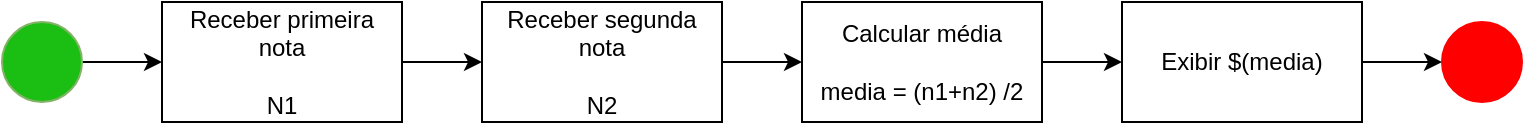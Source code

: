 <mxfile version="28.1.2" pages="10">
  <diagram name="Exercicio 1" id="fKbJEGDx2wL1Hd1ZOSZA">
    <mxGraphModel dx="872" dy="537" grid="1" gridSize="10" guides="1" tooltips="1" connect="1" arrows="1" fold="1" page="1" pageScale="1" pageWidth="850" pageHeight="1100" math="0" shadow="0">
      <root>
        <mxCell id="0" />
        <mxCell id="1" parent="0" />
        <mxCell id="NHGI-NXs6u0aMLVJtdDp-12" style="edgeStyle=orthogonalEdgeStyle;rounded=0;orthogonalLoop=1;jettySize=auto;html=1;" parent="1" source="NHGI-NXs6u0aMLVJtdDp-1" target="NHGI-NXs6u0aMLVJtdDp-2" edge="1">
          <mxGeometry relative="1" as="geometry" />
        </mxCell>
        <mxCell id="NHGI-NXs6u0aMLVJtdDp-1" value="" style="ellipse;whiteSpace=wrap;html=1;aspect=fixed;fillColor=light-dark(#1bbe13, #1f2f1e);strokeColor=#82b366;" parent="1" vertex="1">
          <mxGeometry x="40" y="120" width="40" height="40" as="geometry" />
        </mxCell>
        <mxCell id="NHGI-NXs6u0aMLVJtdDp-14" value="" style="edgeStyle=orthogonalEdgeStyle;rounded=0;orthogonalLoop=1;jettySize=auto;html=1;" parent="1" source="NHGI-NXs6u0aMLVJtdDp-2" target="NHGI-NXs6u0aMLVJtdDp-13" edge="1">
          <mxGeometry relative="1" as="geometry" />
        </mxCell>
        <mxCell id="NHGI-NXs6u0aMLVJtdDp-2" value="Receber primeira nota&lt;div&gt;&lt;br&gt;&lt;/div&gt;&lt;div&gt;N1&lt;/div&gt;" style="rounded=0;whiteSpace=wrap;html=1;" parent="1" vertex="1">
          <mxGeometry x="120" y="110" width="120" height="60" as="geometry" />
        </mxCell>
        <mxCell id="NHGI-NXs6u0aMLVJtdDp-16" value="" style="edgeStyle=orthogonalEdgeStyle;rounded=0;orthogonalLoop=1;jettySize=auto;html=1;" parent="1" source="NHGI-NXs6u0aMLVJtdDp-13" target="NHGI-NXs6u0aMLVJtdDp-15" edge="1">
          <mxGeometry relative="1" as="geometry" />
        </mxCell>
        <mxCell id="NHGI-NXs6u0aMLVJtdDp-13" value="Receber segunda nota&lt;div&gt;&lt;br&gt;&lt;/div&gt;&lt;div&gt;N2&lt;/div&gt;" style="rounded=0;whiteSpace=wrap;html=1;" parent="1" vertex="1">
          <mxGeometry x="280" y="110" width="120" height="60" as="geometry" />
        </mxCell>
        <mxCell id="NHGI-NXs6u0aMLVJtdDp-18" value="" style="edgeStyle=orthogonalEdgeStyle;rounded=0;orthogonalLoop=1;jettySize=auto;html=1;" parent="1" source="NHGI-NXs6u0aMLVJtdDp-15" target="NHGI-NXs6u0aMLVJtdDp-17" edge="1">
          <mxGeometry relative="1" as="geometry" />
        </mxCell>
        <mxCell id="NHGI-NXs6u0aMLVJtdDp-15" value="Calcular média&lt;div&gt;&lt;br&gt;&lt;/div&gt;&lt;div&gt;media = (n1+n2) /2&lt;/div&gt;" style="rounded=0;whiteSpace=wrap;html=1;" parent="1" vertex="1">
          <mxGeometry x="440" y="110" width="120" height="60" as="geometry" />
        </mxCell>
        <mxCell id="NHGI-NXs6u0aMLVJtdDp-20" value="" style="edgeStyle=orthogonalEdgeStyle;rounded=0;orthogonalLoop=1;jettySize=auto;html=1;" parent="1" source="NHGI-NXs6u0aMLVJtdDp-17" target="NHGI-NXs6u0aMLVJtdDp-19" edge="1">
          <mxGeometry relative="1" as="geometry" />
        </mxCell>
        <mxCell id="NHGI-NXs6u0aMLVJtdDp-17" value="Exibir $(media)" style="rounded=0;whiteSpace=wrap;html=1;" parent="1" vertex="1">
          <mxGeometry x="600" y="110" width="120" height="60" as="geometry" />
        </mxCell>
        <mxCell id="NHGI-NXs6u0aMLVJtdDp-19" value="" style="ellipse;whiteSpace=wrap;html=1;rounded=0;fillColor=#FF0000;strokeColor=#FF0000;" parent="1" vertex="1">
          <mxGeometry x="760" y="120" width="40" height="40" as="geometry" />
        </mxCell>
      </root>
    </mxGraphModel>
  </diagram>
  <diagram id="yOwkB1NaBbtb4KbaGHVR" name="Exercicio 2">
    <mxGraphModel dx="1246" dy="767" grid="1" gridSize="10" guides="1" tooltips="1" connect="1" arrows="1" fold="1" page="1" pageScale="1" pageWidth="850" pageHeight="1100" math="0" shadow="0">
      <root>
        <mxCell id="0" />
        <mxCell id="1" parent="0" />
        <mxCell id="fKltd-Stna2HZR5J8VHK-2" value="" style="edgeStyle=orthogonalEdgeStyle;rounded=0;orthogonalLoop=1;jettySize=auto;html=1;" parent="1" source="fKltd-Stna2HZR5J8VHK-3" target="fKltd-Stna2HZR5J8VHK-5" edge="1">
          <mxGeometry relative="1" as="geometry" />
        </mxCell>
        <mxCell id="fKltd-Stna2HZR5J8VHK-3" value="Receber primeira nota&lt;div&gt;&lt;br&gt;&lt;/div&gt;&lt;div&gt;N1&lt;/div&gt;" style="rounded=0;whiteSpace=wrap;html=1;" parent="1" vertex="1">
          <mxGeometry x="80" y="270" width="120" height="60" as="geometry" />
        </mxCell>
        <mxCell id="fKltd-Stna2HZR5J8VHK-4" value="" style="edgeStyle=orthogonalEdgeStyle;rounded=0;orthogonalLoop=1;jettySize=auto;html=1;" parent="1" source="fKltd-Stna2HZR5J8VHK-5" target="fKltd-Stna2HZR5J8VHK-7" edge="1">
          <mxGeometry relative="1" as="geometry" />
        </mxCell>
        <mxCell id="fKltd-Stna2HZR5J8VHK-5" value="Receber segunda nota&lt;div&gt;&lt;br&gt;&lt;/div&gt;&lt;div&gt;N2&lt;/div&gt;" style="rounded=0;whiteSpace=wrap;html=1;" parent="1" vertex="1">
          <mxGeometry x="240" y="270" width="120" height="60" as="geometry" />
        </mxCell>
        <mxCell id="fKltd-Stna2HZR5J8VHK-16" value="" style="edgeStyle=orthogonalEdgeStyle;rounded=0;orthogonalLoop=1;jettySize=auto;html=1;" parent="1" source="fKltd-Stna2HZR5J8VHK-7" target="fKltd-Stna2HZR5J8VHK-15" edge="1">
          <mxGeometry relative="1" as="geometry" />
        </mxCell>
        <mxCell id="fKltd-Stna2HZR5J8VHK-7" value="Calcular média&lt;div&gt;&lt;br&gt;&lt;/div&gt;&lt;div&gt;media = (n1+n2) /2&lt;/div&gt;" style="rounded=0;whiteSpace=wrap;html=1;" parent="1" vertex="1">
          <mxGeometry x="400" y="270" width="120" height="60" as="geometry" />
        </mxCell>
        <mxCell id="fKltd-Stna2HZR5J8VHK-10" value="" style="ellipse;whiteSpace=wrap;html=1;rounded=0;fillColor=#FF0000;strokeColor=#FF0000;" parent="1" vertex="1">
          <mxGeometry x="1000" y="280" width="40" height="40" as="geometry" />
        </mxCell>
        <mxCell id="fKltd-Stna2HZR5J8VHK-12" value="" style="edgeStyle=orthogonalEdgeStyle;rounded=0;orthogonalLoop=1;jettySize=auto;html=1;" parent="1" source="fKltd-Stna2HZR5J8VHK-11" target="fKltd-Stna2HZR5J8VHK-3" edge="1">
          <mxGeometry relative="1" as="geometry" />
        </mxCell>
        <mxCell id="fKltd-Stna2HZR5J8VHK-11" value="" style="ellipse;whiteSpace=wrap;html=1;aspect=fixed;fillColor=#00CC00;strokeColor=#82b366;" parent="1" vertex="1">
          <mxGeometry y="280" width="40" height="40" as="geometry" />
        </mxCell>
        <mxCell id="fKltd-Stna2HZR5J8VHK-19" value="" style="edgeStyle=orthogonalEdgeStyle;rounded=0;orthogonalLoop=1;jettySize=auto;html=1;" parent="1" source="fKltd-Stna2HZR5J8VHK-15" target="fKltd-Stna2HZR5J8VHK-18" edge="1">
          <mxGeometry relative="1" as="geometry">
            <Array as="points">
              <mxPoint x="660" y="240" />
            </Array>
          </mxGeometry>
        </mxCell>
        <mxCell id="fKltd-Stna2HZR5J8VHK-21" value="" style="edgeStyle=orthogonalEdgeStyle;rounded=0;orthogonalLoop=1;jettySize=auto;html=1;" parent="1" source="fKltd-Stna2HZR5J8VHK-15" target="fKltd-Stna2HZR5J8VHK-20" edge="1">
          <mxGeometry relative="1" as="geometry">
            <Array as="points">
              <mxPoint x="660" y="360" />
            </Array>
          </mxGeometry>
        </mxCell>
        <mxCell id="fKltd-Stna2HZR5J8VHK-15" value="" style="rhombus;whiteSpace=wrap;html=1;rounded=0;" parent="1" vertex="1">
          <mxGeometry x="620" y="260" width="80" height="80" as="geometry" />
        </mxCell>
        <mxCell id="fKltd-Stna2HZR5J8VHK-29" style="edgeStyle=orthogonalEdgeStyle;rounded=0;orthogonalLoop=1;jettySize=auto;html=1;entryX=0.5;entryY=0;entryDx=0;entryDy=0;" parent="1" source="fKltd-Stna2HZR5J8VHK-18" target="fKltd-Stna2HZR5J8VHK-10" edge="1">
          <mxGeometry relative="1" as="geometry" />
        </mxCell>
        <mxCell id="fKltd-Stna2HZR5J8VHK-18" value="&lt;span style=&quot;color: rgb(29, 33, 37); font-family: Barlow, sans-serif; font-size: 15px; text-align: left; background-color: rgb(255, 255, 255);&quot;&gt;&amp;nbsp;Exibir &quot;#partiuestágio&quot;&lt;/span&gt;" style="whiteSpace=wrap;html=1;rounded=0;" parent="1" vertex="1">
          <mxGeometry x="820" y="210" width="150" height="60" as="geometry" />
        </mxCell>
        <mxCell id="fKltd-Stna2HZR5J8VHK-28" style="edgeStyle=orthogonalEdgeStyle;rounded=0;orthogonalLoop=1;jettySize=auto;html=1;entryX=0.5;entryY=1;entryDx=0;entryDy=0;" parent="1" source="fKltd-Stna2HZR5J8VHK-20" target="fKltd-Stna2HZR5J8VHK-10" edge="1">
          <mxGeometry relative="1" as="geometry" />
        </mxCell>
        <mxCell id="fKltd-Stna2HZR5J8VHK-20" value="&lt;div&gt;&lt;span style=&quot;color: rgb(29, 33, 37); font-family: Barlow, sans-serif; font-size: 15px; text-align: left; background-color: rgb(255, 255, 255);&quot;&gt;Exibir&lt;/span&gt;&lt;/div&gt;&lt;span style=&quot;color: rgb(29, 33, 37); font-family: Barlow, sans-serif; font-size: 15px; text-align: left; background-color: rgb(255, 255, 255);&quot;&gt;&quot;#partiutentardenovo&quot;&lt;/span&gt;" style="whiteSpace=wrap;html=1;rounded=0;" parent="1" vertex="1">
          <mxGeometry x="820" y="330" width="150" height="60" as="geometry" />
        </mxCell>
        <mxCell id="fKltd-Stna2HZR5J8VHK-22" value="&lt;span style=&quot;color: rgb(29, 33, 37); font-family: Barlow, sans-serif; font-size: 15px; text-align: left; text-wrap-mode: wrap; background-color: rgb(255, 255, 255);&quot;&gt;média &amp;gt;=5&amp;nbsp;&lt;/span&gt;" style="text;html=1;align=center;verticalAlign=middle;resizable=0;points=[];autosize=1;strokeColor=none;fillColor=none;" parent="1" vertex="1">
          <mxGeometry x="675" y="200" width="100" height="30" as="geometry" />
        </mxCell>
        <mxCell id="fKltd-Stna2HZR5J8VHK-24" value="&lt;span style=&quot;color: rgb(29, 33, 37); font-family: Barlow, sans-serif; font-size: 15px; text-align: left; text-wrap-mode: wrap; background-color: rgb(255, 255, 255);&quot;&gt;média&amp;nbsp;&amp;nbsp;&lt;/span&gt;&lt;span style=&quot;background-color: rgb(255, 255, 255); color: rgb(29, 33, 37); font-family: Barlow, sans-serif; font-size: 15px; text-align: left; text-wrap-mode: wrap;&quot;&gt;&amp;lt;5&lt;/span&gt;" style="text;html=1;align=center;verticalAlign=middle;resizable=0;points=[];autosize=1;strokeColor=none;fillColor=none;" parent="1" vertex="1">
          <mxGeometry x="680" y="360" width="90" height="30" as="geometry" />
        </mxCell>
      </root>
    </mxGraphModel>
  </diagram>
  <diagram id="fBNQTzSp8yRZmiYa5r00" name="Exercicio 3">
    <mxGraphModel dx="2303" dy="895" grid="1" gridSize="10" guides="1" tooltips="1" connect="1" arrows="1" fold="1" page="1" pageScale="1" pageWidth="850" pageHeight="1100" math="0" shadow="0">
      <root>
        <mxCell id="0" />
        <mxCell id="1" parent="0" />
        <mxCell id="IfK6pthuK03d7tAPfuIL-1" value="&lt;strong style=&quot;box-sizing: border-box; font-family: Barlow, sans-serif; font-weight: bolder; color: rgb(29, 33, 37); font-size: 15px; font-style: normal; font-variant-ligatures: normal; font-variant-caps: normal; letter-spacing: normal; orphans: 2; text-align: left; text-indent: 0px; text-transform: none; widows: 2; word-spacing: 0px; -webkit-text-stroke-width: 0px; white-space: normal; background-color: rgb(255, 255, 255); text-decoration-thickness: initial; text-decoration-style: initial; text-decoration-color: initial;&quot;&gt;3.&lt;/strong&gt;&lt;span style=&quot;color: rgb(29, 33, 37); font-family: Barlow, sans-serif; font-size: 15px; font-style: normal; font-variant-ligatures: normal; font-variant-caps: normal; font-weight: 400; letter-spacing: normal; orphans: 2; text-align: left; text-indent: 0px; text-transform: none; widows: 2; word-spacing: 0px; -webkit-text-stroke-width: 0px; white-space: normal; background-color: rgb(255, 255, 255); text-decoration-thickness: initial; text-decoration-style: initial; text-decoration-color: initial; display: inline !important; float: none;&quot;&gt;&amp;nbsp;Crie um diagrama de atividade que represente o seguinte programa:&lt;/span&gt;&lt;br style=&quot;box-sizing: border-box; font-family: Barlow, sans-serif; color: rgb(29, 33, 37); font-size: 15px; font-style: normal; font-variant-ligatures: normal; font-variant-caps: normal; font-weight: 400; letter-spacing: normal; orphans: 2; text-align: left; text-indent: 0px; text-transform: none; widows: 2; word-spacing: 0px; -webkit-text-stroke-width: 0px; white-space: normal; background-color: rgb(255, 255, 255); text-decoration-thickness: initial; text-decoration-style: initial; text-decoration-color: initial;&quot;&gt;&lt;strong style=&quot;box-sizing: border-box; font-family: Barlow, sans-serif; font-weight: bolder; color: rgb(29, 33, 37); font-size: 15px; font-style: normal; font-variant-ligatures: normal; font-variant-caps: normal; letter-spacing: normal; orphans: 2; text-align: left; text-indent: 0px; text-transform: none; widows: 2; word-spacing: 0px; -webkit-text-stroke-width: 0px; white-space: normal; background-color: rgb(255, 255, 255); text-decoration-thickness: initial; text-decoration-style: initial; text-decoration-color: initial;&quot;&gt;a)&lt;/strong&gt;&lt;span style=&quot;color: rgb(29, 33, 37); font-family: Barlow, sans-serif; font-size: 15px; font-style: normal; font-variant-ligatures: normal; font-variant-caps: normal; font-weight: 400; letter-spacing: normal; orphans: 2; text-align: left; text-indent: 0px; text-transform: none; widows: 2; word-spacing: 0px; -webkit-text-stroke-width: 0px; white-space: normal; background-color: rgb(255, 255, 255); text-decoration-thickness: initial; text-decoration-style: initial; text-decoration-color: initial; display: inline !important; float: none;&quot;&gt;&amp;nbsp;O usuário informa seu sexo e sua idade&lt;/span&gt;&lt;br style=&quot;box-sizing: border-box; font-family: Barlow, sans-serif; color: rgb(29, 33, 37); font-size: 15px; font-style: normal; font-variant-ligatures: normal; font-variant-caps: normal; font-weight: 400; letter-spacing: normal; orphans: 2; text-align: left; text-indent: 0px; text-transform: none; widows: 2; word-spacing: 0px; -webkit-text-stroke-width: 0px; white-space: normal; background-color: rgb(255, 255, 255); text-decoration-thickness: initial; text-decoration-style: initial; text-decoration-color: initial;&quot;&gt;&lt;strong style=&quot;box-sizing: border-box; font-family: Barlow, sans-serif; font-weight: bolder; color: rgb(29, 33, 37); font-size: 15px; font-style: normal; font-variant-ligatures: normal; font-variant-caps: normal; letter-spacing: normal; orphans: 2; text-align: left; text-indent: 0px; text-transform: none; widows: 2; word-spacing: 0px; -webkit-text-stroke-width: 0px; white-space: normal; background-color: rgb(255, 255, 255); text-decoration-thickness: initial; text-decoration-style: initial; text-decoration-color: initial;&quot;&gt;b)&lt;/strong&gt;&lt;span style=&quot;color: rgb(29, 33, 37); font-family: Barlow, sans-serif; font-size: 15px; font-style: normal; font-variant-ligatures: normal; font-variant-caps: normal; font-weight: 400; letter-spacing: normal; orphans: 2; text-align: left; text-indent: 0px; text-transform: none; widows: 2; word-spacing: 0px; -webkit-text-stroke-width: 0px; white-space: normal; background-color: rgb(255, 255, 255); text-decoration-thickness: initial; text-decoration-style: initial; text-decoration-color: initial; display: inline !important; float: none;&quot;&gt;&amp;nbsp;Caso seja homem e menor de 18 anos, exiba &quot;Você é homem e menino&quot;&lt;/span&gt;&lt;br style=&quot;box-sizing: border-box; font-family: Barlow, sans-serif; color: rgb(29, 33, 37); font-size: 15px; font-style: normal; font-variant-ligatures: normal; font-variant-caps: normal; font-weight: 400; letter-spacing: normal; orphans: 2; text-align: left; text-indent: 0px; text-transform: none; widows: 2; word-spacing: 0px; -webkit-text-stroke-width: 0px; white-space: normal; background-color: rgb(255, 255, 255); text-decoration-thickness: initial; text-decoration-style: initial; text-decoration-color: initial;&quot;&gt;&lt;strong style=&quot;box-sizing: border-box; font-family: Barlow, sans-serif; font-weight: bolder; color: rgb(29, 33, 37); font-size: 15px; font-style: normal; font-variant-ligatures: normal; font-variant-caps: normal; letter-spacing: normal; orphans: 2; text-align: left; text-indent: 0px; text-transform: none; widows: 2; word-spacing: 0px; -webkit-text-stroke-width: 0px; white-space: normal; background-color: rgb(255, 255, 255); text-decoration-thickness: initial; text-decoration-style: initial; text-decoration-color: initial;&quot;&gt;c)&amp;nbsp;&lt;/strong&gt;&lt;span style=&quot;color: rgb(29, 33, 37); font-family: Barlow, sans-serif; font-size: 15px; font-style: normal; font-variant-ligatures: normal; font-variant-caps: normal; font-weight: 400; letter-spacing: normal; orphans: 2; text-align: left; text-indent: 0px; text-transform: none; widows: 2; word-spacing: 0px; -webkit-text-stroke-width: 0px; white-space: normal; background-color: rgb(255, 255, 255); text-decoration-thickness: initial; text-decoration-style: initial; text-decoration-color: initial; display: inline !important; float: none;&quot;&gt;Caso seja homem e idade a partir de 18 anos, exiba &quot;Você é homem maior de idade&quot;&lt;/span&gt;&lt;br style=&quot;box-sizing: border-box; font-family: Barlow, sans-serif; color: rgb(29, 33, 37); font-size: 15px; font-style: normal; font-variant-ligatures: normal; font-variant-caps: normal; font-weight: 400; letter-spacing: normal; orphans: 2; text-align: left; text-indent: 0px; text-transform: none; widows: 2; word-spacing: 0px; -webkit-text-stroke-width: 0px; white-space: normal; background-color: rgb(255, 255, 255); text-decoration-thickness: initial; text-decoration-style: initial; text-decoration-color: initial;&quot;&gt;&lt;strong style=&quot;box-sizing: border-box; font-family: Barlow, sans-serif; font-weight: bolder; color: rgb(29, 33, 37); font-size: 15px; font-style: normal; font-variant-ligatures: normal; font-variant-caps: normal; letter-spacing: normal; orphans: 2; text-align: left; text-indent: 0px; text-transform: none; widows: 2; word-spacing: 0px; -webkit-text-stroke-width: 0px; white-space: normal; background-color: rgb(255, 255, 255); text-decoration-thickness: initial; text-decoration-style: initial; text-decoration-color: initial;&quot;&gt;d)&lt;/strong&gt;&lt;span style=&quot;color: rgb(29, 33, 37); font-family: Barlow, sans-serif; font-size: 15px; font-style: normal; font-variant-ligatures: normal; font-variant-caps: normal; font-weight: 400; letter-spacing: normal; orphans: 2; text-align: left; text-indent: 0px; text-transform: none; widows: 2; word-spacing: 0px; -webkit-text-stroke-width: 0px; white-space: normal; background-color: rgb(255, 255, 255); text-decoration-thickness: initial; text-decoration-style: initial; text-decoration-color: initial; display: inline !important; float: none;&quot;&gt;&amp;nbsp;Caso seja mulher e menor de 18 anos, exiba &quot;Você é mulher e menina&quot;&lt;/span&gt;&lt;br style=&quot;box-sizing: border-box; font-family: Barlow, sans-serif; color: rgb(29, 33, 37); font-size: 15px; font-style: normal; font-variant-ligatures: normal; font-variant-caps: normal; font-weight: 400; letter-spacing: normal; orphans: 2; text-align: left; text-indent: 0px; text-transform: none; widows: 2; word-spacing: 0px; -webkit-text-stroke-width: 0px; white-space: normal; background-color: rgb(255, 255, 255); text-decoration-thickness: initial; text-decoration-style: initial; text-decoration-color: initial;&quot;&gt;&lt;strong style=&quot;box-sizing: border-box; font-family: Barlow, sans-serif; font-weight: bolder; color: rgb(29, 33, 37); font-size: 15px; font-style: normal; font-variant-ligatures: normal; font-variant-caps: normal; letter-spacing: normal; orphans: 2; text-align: left; text-indent: 0px; text-transform: none; widows: 2; word-spacing: 0px; -webkit-text-stroke-width: 0px; white-space: normal; background-color: rgb(255, 255, 255); text-decoration-thickness: initial; text-decoration-style: initial; text-decoration-color: initial;&quot;&gt;e)&lt;/strong&gt;&lt;span style=&quot;color: rgb(29, 33, 37); font-family: Barlow, sans-serif; font-size: 15px; font-style: normal; font-variant-ligatures: normal; font-variant-caps: normal; font-weight: 400; letter-spacing: normal; orphans: 2; text-align: left; text-indent: 0px; text-transform: none; widows: 2; word-spacing: 0px; -webkit-text-stroke-width: 0px; white-space: normal; background-color: rgb(255, 255, 255); text-decoration-thickness: initial; text-decoration-style: initial; text-decoration-color: initial; display: inline !important; float: none;&quot;&gt;&amp;nbsp;Caso seja mulher e idade a partir de 18 anos, exiba &quot;Você é mulher maior de idade&quot;&lt;/span&gt;" style="text;whiteSpace=wrap;html=1;" parent="1" vertex="1">
          <mxGeometry x="-840" y="340" width="560" height="160" as="geometry" />
        </mxCell>
        <mxCell id="bbNzc57KDiKmBR81KGN4-36" style="edgeStyle=orthogonalEdgeStyle;rounded=0;orthogonalLoop=1;jettySize=auto;html=1;entryX=0;entryY=0.5;entryDx=0;entryDy=0;" parent="1" source="bbNzc57KDiKmBR81KGN4-37" target="bbNzc57KDiKmBR81KGN4-39" edge="1">
          <mxGeometry relative="1" as="geometry" />
        </mxCell>
        <mxCell id="bbNzc57KDiKmBR81KGN4-37" value="" style="ellipse;whiteSpace=wrap;html=1;aspect=fixed;fillColor=#66FF66;strokeColor=#82b366;" parent="1" vertex="1">
          <mxGeometry x="-830" y="710" width="40" height="40" as="geometry" />
        </mxCell>
        <mxCell id="bbNzc57KDiKmBR81KGN4-38" value="" style="edgeStyle=orthogonalEdgeStyle;rounded=0;orthogonalLoop=1;jettySize=auto;html=1;" parent="1" source="bbNzc57KDiKmBR81KGN4-39" target="bbNzc57KDiKmBR81KGN4-41" edge="1">
          <mxGeometry relative="1" as="geometry" />
        </mxCell>
        <mxCell id="bbNzc57KDiKmBR81KGN4-39" value="Receber&amp;nbsp;&lt;div&gt;Idade&lt;/div&gt;" style="rounded=0;whiteSpace=wrap;html=1;" parent="1" vertex="1">
          <mxGeometry x="-750" y="700" width="120" height="60" as="geometry" />
        </mxCell>
        <mxCell id="bbNzc57KDiKmBR81KGN4-40" value="" style="edgeStyle=orthogonalEdgeStyle;rounded=0;orthogonalLoop=1;jettySize=auto;html=1;" parent="1" source="bbNzc57KDiKmBR81KGN4-41" target="bbNzc57KDiKmBR81KGN4-44" edge="1">
          <mxGeometry relative="1" as="geometry" />
        </mxCell>
        <mxCell id="bbNzc57KDiKmBR81KGN4-41" value="Receber&lt;div&gt;Sexo&lt;/div&gt;" style="rounded=0;whiteSpace=wrap;html=1;" parent="1" vertex="1">
          <mxGeometry x="-590" y="700" width="120" height="60" as="geometry" />
        </mxCell>
        <mxCell id="bbNzc57KDiKmBR81KGN4-42" value="" style="edgeStyle=orthogonalEdgeStyle;rounded=0;orthogonalLoop=1;jettySize=auto;html=1;" parent="1" source="bbNzc57KDiKmBR81KGN4-44" target="bbNzc57KDiKmBR81KGN4-47" edge="1">
          <mxGeometry relative="1" as="geometry">
            <Array as="points">
              <mxPoint x="-400" y="630" />
            </Array>
          </mxGeometry>
        </mxCell>
        <mxCell id="bbNzc57KDiKmBR81KGN4-43" value="" style="edgeStyle=orthogonalEdgeStyle;rounded=0;orthogonalLoop=1;jettySize=auto;html=1;" parent="1" source="bbNzc57KDiKmBR81KGN4-44" target="bbNzc57KDiKmBR81KGN4-50" edge="1">
          <mxGeometry relative="1" as="geometry">
            <Array as="points">
              <mxPoint x="-400" y="918" />
            </Array>
          </mxGeometry>
        </mxCell>
        <mxCell id="bbNzc57KDiKmBR81KGN4-44" value="" style="rhombus;whiteSpace=wrap;html=1;rounded=0;" parent="1" vertex="1">
          <mxGeometry x="-440" y="690" width="80" height="80" as="geometry" />
        </mxCell>
        <mxCell id="bbNzc57KDiKmBR81KGN4-45" value="" style="edgeStyle=orthogonalEdgeStyle;rounded=0;orthogonalLoop=1;jettySize=auto;html=1;" parent="1" source="bbNzc57KDiKmBR81KGN4-47" edge="1">
          <mxGeometry relative="1" as="geometry">
            <mxPoint x="-110" y="550" as="targetPoint" />
            <Array as="points">
              <mxPoint x="-220" y="550" />
            </Array>
          </mxGeometry>
        </mxCell>
        <mxCell id="bbNzc57KDiKmBR81KGN4-46" value="" style="edgeStyle=orthogonalEdgeStyle;rounded=0;orthogonalLoop=1;jettySize=auto;html=1;" parent="1" source="bbNzc57KDiKmBR81KGN4-47" edge="1">
          <mxGeometry relative="1" as="geometry">
            <mxPoint x="-110" y="710" as="targetPoint" />
            <Array as="points">
              <mxPoint x="-220" y="710" />
            </Array>
          </mxGeometry>
        </mxCell>
        <mxCell id="bbNzc57KDiKmBR81KGN4-47" value="" style="rhombus;whiteSpace=wrap;html=1;rounded=0;" parent="1" vertex="1">
          <mxGeometry x="-260" y="590" width="80" height="80" as="geometry" />
        </mxCell>
        <mxCell id="bbNzc57KDiKmBR81KGN4-48" value="" style="edgeStyle=orthogonalEdgeStyle;rounded=0;orthogonalLoop=1;jettySize=auto;html=1;" parent="1" source="bbNzc57KDiKmBR81KGN4-50" edge="1">
          <mxGeometry relative="1" as="geometry">
            <mxPoint x="-110" y="830" as="targetPoint" />
            <Array as="points">
              <mxPoint x="-220" y="830" />
            </Array>
          </mxGeometry>
        </mxCell>
        <mxCell id="bbNzc57KDiKmBR81KGN4-49" value="" style="edgeStyle=orthogonalEdgeStyle;rounded=0;orthogonalLoop=1;jettySize=auto;html=1;" parent="1" source="bbNzc57KDiKmBR81KGN4-50" edge="1">
          <mxGeometry relative="1" as="geometry">
            <mxPoint x="-110" y="990" as="targetPoint" />
            <Array as="points">
              <mxPoint x="-220" y="990" />
            </Array>
          </mxGeometry>
        </mxCell>
        <mxCell id="bbNzc57KDiKmBR81KGN4-50" value="" style="rhombus;whiteSpace=wrap;html=1;rounded=0;" parent="1" vertex="1">
          <mxGeometry x="-260" y="878" width="80" height="80" as="geometry" />
        </mxCell>
        <mxCell id="bbNzc57KDiKmBR81KGN4-51" value="SE Sexo = Homen" style="text;html=1;align=center;verticalAlign=middle;resizable=0;points=[];autosize=1;strokeColor=none;fillColor=none;" parent="1" vertex="1">
          <mxGeometry x="-380" y="610" width="120" height="30" as="geometry" />
        </mxCell>
        <mxCell id="bbNzc57KDiKmBR81KGN4-52" value="SE Sexo = Mulher" style="text;html=1;align=center;verticalAlign=middle;resizable=0;points=[];autosize=1;strokeColor=none;fillColor=none;" parent="1" vertex="1">
          <mxGeometry x="-380" y="910" width="120" height="30" as="geometry" />
        </mxCell>
        <mxCell id="bbNzc57KDiKmBR81KGN4-53" value="" style="edgeStyle=orthogonalEdgeStyle;rounded=0;orthogonalLoop=1;jettySize=auto;html=1;" parent="1" target="bbNzc57KDiKmBR81KGN4-58" edge="1">
          <mxGeometry relative="1" as="geometry">
            <mxPoint x="-30" y="550" as="sourcePoint" />
          </mxGeometry>
        </mxCell>
        <mxCell id="bbNzc57KDiKmBR81KGN4-54" value="" style="edgeStyle=orthogonalEdgeStyle;rounded=0;orthogonalLoop=1;jettySize=auto;html=1;" parent="1" target="bbNzc57KDiKmBR81KGN4-60" edge="1">
          <mxGeometry relative="1" as="geometry">
            <mxPoint x="-30" y="710" as="sourcePoint" />
          </mxGeometry>
        </mxCell>
        <mxCell id="bbNzc57KDiKmBR81KGN4-55" value="Idade &amp;lt;18" style="text;html=1;align=center;verticalAlign=middle;resizable=0;points=[];autosize=1;strokeColor=none;fillColor=none;" parent="1" vertex="1">
          <mxGeometry x="-210" y="530" width="80" height="30" as="geometry" />
        </mxCell>
        <mxCell id="bbNzc57KDiKmBR81KGN4-56" value="Idade &amp;gt;=18" style="text;html=1;align=center;verticalAlign=middle;resizable=0;points=[];autosize=1;strokeColor=none;fillColor=none;" parent="1" vertex="1">
          <mxGeometry x="-210" y="700" width="80" height="30" as="geometry" />
        </mxCell>
        <mxCell id="bbNzc57KDiKmBR81KGN4-57" style="edgeStyle=orthogonalEdgeStyle;rounded=0;orthogonalLoop=1;jettySize=auto;html=1;" parent="1" source="bbNzc57KDiKmBR81KGN4-58" target="bbNzc57KDiKmBR81KGN4-69" edge="1">
          <mxGeometry relative="1" as="geometry" />
        </mxCell>
        <mxCell id="bbNzc57KDiKmBR81KGN4-58" value="&lt;span style=&quot;color: rgb(29, 33, 37); font-family: Barlow, sans-serif; font-size: 15px; text-align: left; background-color: rgb(255, 255, 255);&quot;&gt;&amp;nbsp;exiba&lt;/span&gt;&lt;div&gt;&lt;span style=&quot;color: rgb(29, 33, 37); font-family: Barlow, sans-serif; font-size: 15px; text-align: left; background-color: rgb(255, 255, 255);&quot;&gt;&amp;nbsp;&quot;Você é homem e menino&quot;&lt;/span&gt;&lt;/div&gt;" style="whiteSpace=wrap;html=1;rounded=0;" parent="1" vertex="1">
          <mxGeometry x="-110" y="520" width="120" height="60" as="geometry" />
        </mxCell>
        <mxCell id="bbNzc57KDiKmBR81KGN4-72" style="edgeStyle=orthogonalEdgeStyle;rounded=0;orthogonalLoop=1;jettySize=auto;html=1;entryX=0;entryY=0;entryDx=0;entryDy=0;" parent="1" source="bbNzc57KDiKmBR81KGN4-60" target="bbNzc57KDiKmBR81KGN4-69" edge="1">
          <mxGeometry relative="1" as="geometry">
            <mxPoint x="110" y="750" as="targetPoint" />
          </mxGeometry>
        </mxCell>
        <mxCell id="bbNzc57KDiKmBR81KGN4-60" value="&lt;span style=&quot;color: rgb(29, 33, 37); font-family: Barlow, sans-serif; font-size: 15px; text-align: left; background-color: rgb(255, 255, 255);&quot;&gt;&amp;nbsp;exiba&amp;nbsp;&lt;/span&gt;&lt;div&gt;&lt;span style=&quot;color: rgb(29, 33, 37); font-family: Barlow, sans-serif; font-size: 15px; text-align: left; background-color: rgb(255, 255, 255);&quot;&gt;&quot;Você é homem maior de idade&quot;&lt;/span&gt;&lt;/div&gt;" style="whiteSpace=wrap;html=1;rounded=0;" parent="1" vertex="1">
          <mxGeometry x="-110" y="680" width="120" height="60" as="geometry" />
        </mxCell>
        <mxCell id="bbNzc57KDiKmBR81KGN4-61" value="" style="edgeStyle=orthogonalEdgeStyle;rounded=0;orthogonalLoop=1;jettySize=auto;html=1;" parent="1" target="bbNzc57KDiKmBR81KGN4-66" edge="1">
          <mxGeometry relative="1" as="geometry">
            <mxPoint x="-30" y="830" as="sourcePoint" />
          </mxGeometry>
        </mxCell>
        <mxCell id="bbNzc57KDiKmBR81KGN4-62" value="" style="edgeStyle=orthogonalEdgeStyle;rounded=0;orthogonalLoop=1;jettySize=auto;html=1;" parent="1" target="bbNzc57KDiKmBR81KGN4-68" edge="1">
          <mxGeometry relative="1" as="geometry">
            <mxPoint x="-30" y="990" as="sourcePoint" />
          </mxGeometry>
        </mxCell>
        <mxCell id="bbNzc57KDiKmBR81KGN4-63" value="Idade &amp;lt;18" style="text;html=1;align=center;verticalAlign=middle;resizable=0;points=[];autosize=1;strokeColor=none;fillColor=none;" parent="1" vertex="1">
          <mxGeometry x="-210" y="810" width="80" height="30" as="geometry" />
        </mxCell>
        <mxCell id="bbNzc57KDiKmBR81KGN4-64" value="Idade &amp;gt;=18" style="text;html=1;align=center;verticalAlign=middle;resizable=0;points=[];autosize=1;strokeColor=none;fillColor=none;" parent="1" vertex="1">
          <mxGeometry x="-210" y="980" width="80" height="30" as="geometry" />
        </mxCell>
        <mxCell id="bbNzc57KDiKmBR81KGN4-71" style="edgeStyle=orthogonalEdgeStyle;rounded=0;orthogonalLoop=1;jettySize=auto;html=1;entryX=0;entryY=1;entryDx=0;entryDy=0;" parent="1" source="bbNzc57KDiKmBR81KGN4-66" target="bbNzc57KDiKmBR81KGN4-69" edge="1">
          <mxGeometry relative="1" as="geometry">
            <Array as="points">
              <mxPoint x="106" y="830" />
            </Array>
          </mxGeometry>
        </mxCell>
        <mxCell id="bbNzc57KDiKmBR81KGN4-66" value="&lt;span style=&quot;color: rgb(29, 33, 37); font-family: Barlow, sans-serif; font-size: 15px; text-align: left; background-color: rgb(255, 255, 255);&quot;&gt;exiba&amp;nbsp;&lt;/span&gt;&lt;div&gt;&lt;span style=&quot;color: rgb(29, 33, 37); font-family: Barlow, sans-serif; font-size: 15px; text-align: left; background-color: rgb(255, 255, 255);&quot;&gt;&quot;Você é mulher e menina&quot;&lt;/span&gt;&lt;/div&gt;" style="whiteSpace=wrap;html=1;rounded=0;" parent="1" vertex="1">
          <mxGeometry x="-110" y="800" width="120" height="60" as="geometry" />
        </mxCell>
        <mxCell id="bbNzc57KDiKmBR81KGN4-67" style="edgeStyle=orthogonalEdgeStyle;rounded=0;orthogonalLoop=1;jettySize=auto;html=1;entryX=0.5;entryY=1;entryDx=0;entryDy=0;" parent="1" source="bbNzc57KDiKmBR81KGN4-68" target="bbNzc57KDiKmBR81KGN4-69" edge="1">
          <mxGeometry relative="1" as="geometry">
            <mxPoint x="70" y="930" as="targetPoint" />
            <Array as="points">
              <mxPoint x="120" y="988" />
            </Array>
          </mxGeometry>
        </mxCell>
        <mxCell id="bbNzc57KDiKmBR81KGN4-68" value="&lt;span style=&quot;color: rgb(29, 33, 37); font-family: Barlow, sans-serif; font-size: 15px; text-align: left; background-color: rgb(255, 255, 255);&quot;&gt;&amp;nbsp;exiba&lt;/span&gt;&lt;div&gt;&lt;span style=&quot;color: rgb(29, 33, 37); font-family: Barlow, sans-serif; font-size: 15px; text-align: left; background-color: rgb(255, 255, 255);&quot;&gt;&amp;nbsp;&quot;Você é mulher maior de idade&quot;&lt;/span&gt;&lt;/div&gt;" style="whiteSpace=wrap;html=1;rounded=0;" parent="1" vertex="1">
          <mxGeometry x="-110" y="958" width="120" height="60" as="geometry" />
        </mxCell>
        <mxCell id="bbNzc57KDiKmBR81KGN4-69" value="" style="ellipse;whiteSpace=wrap;html=1;aspect=fixed;fillColor=#FF0000;strokeColor=#b85450;" parent="1" vertex="1">
          <mxGeometry x="100" y="760" width="40" height="40" as="geometry" />
        </mxCell>
      </root>
    </mxGraphModel>
  </diagram>
  <diagram id="C3RNZNkqq-PtnwRPsL6x" name="Exercio 4">
    <mxGraphModel dx="2435" dy="976" grid="1" gridSize="10" guides="1" tooltips="1" connect="1" arrows="1" fold="1" page="1" pageScale="1" pageWidth="850" pageHeight="1100" math="0" shadow="0">
      <root>
        <mxCell id="0" />
        <mxCell id="1" parent="0" />
        <mxCell id="bTg-nqZLe3261-rVpzqs-1" value="&lt;strong style=&quot;box-sizing: border-box; font-family: Barlow, sans-serif; font-weight: bolder; color: rgb(29, 33, 37); font-size: 15px; font-style: normal; font-variant-ligatures: normal; font-variant-caps: normal; letter-spacing: normal; orphans: 2; text-align: left; text-indent: 0px; text-transform: none; widows: 2; word-spacing: 0px; -webkit-text-stroke-width: 0px; white-space: normal; background-color: rgb(255, 255, 255); text-decoration-thickness: initial; text-decoration-style: initial; text-decoration-color: initial;&quot;&gt;4.&lt;/strong&gt;&lt;span style=&quot;color: rgb(29, 33, 37); font-family: Barlow, sans-serif; font-size: 15px; font-style: normal; font-variant-ligatures: normal; font-variant-caps: normal; font-weight: 400; letter-spacing: normal; orphans: 2; text-align: left; text-indent: 0px; text-transform: none; widows: 2; word-spacing: 0px; -webkit-text-stroke-width: 0px; white-space: normal; background-color: rgb(255, 255, 255); text-decoration-thickness: initial; text-decoration-style: initial; text-decoration-color: initial; display: inline !important; float: none;&quot;&gt;&amp;nbsp;Crie um diagrama de atividade que represente o seguinte programa:&lt;/span&gt;&lt;br style=&quot;box-sizing: border-box; font-family: Barlow, sans-serif; color: rgb(29, 33, 37); font-size: 15px; font-style: normal; font-variant-ligatures: normal; font-variant-caps: normal; font-weight: 400; letter-spacing: normal; orphans: 2; text-align: left; text-indent: 0px; text-transform: none; widows: 2; word-spacing: 0px; -webkit-text-stroke-width: 0px; white-space: normal; background-color: rgb(255, 255, 255); text-decoration-thickness: initial; text-decoration-style: initial; text-decoration-color: initial;&quot;&gt;&lt;strong style=&quot;box-sizing: border-box; font-family: Barlow, sans-serif; font-weight: bolder; color: rgb(29, 33, 37); font-size: 15px; font-style: normal; font-variant-ligatures: normal; font-variant-caps: normal; letter-spacing: normal; orphans: 2; text-align: left; text-indent: 0px; text-transform: none; widows: 2; word-spacing: 0px; -webkit-text-stroke-width: 0px; white-space: normal; background-color: rgb(255, 255, 255); text-decoration-thickness: initial; text-decoration-style: initial; text-decoration-color: initial;&quot;&gt;a)&lt;/strong&gt;&lt;span style=&quot;color: rgb(29, 33, 37); font-family: Barlow, sans-serif; font-size: 15px; font-style: normal; font-variant-ligatures: normal; font-variant-caps: normal; font-weight: 400; letter-spacing: normal; orphans: 2; text-align: left; text-indent: 0px; text-transform: none; widows: 2; word-spacing: 0px; -webkit-text-stroke-width: 0px; white-space: normal; background-color: rgb(255, 255, 255); text-decoration-thickness: initial; text-decoration-style: initial; text-decoration-color: initial; display: inline !important; float: none;&quot;&gt;&amp;nbsp;O usuário informa quantas horas por noite dorme&lt;/span&gt;&lt;br style=&quot;box-sizing: border-box; font-family: Barlow, sans-serif; color: rgb(29, 33, 37); font-size: 15px; font-style: normal; font-variant-ligatures: normal; font-variant-caps: normal; font-weight: 400; letter-spacing: normal; orphans: 2; text-align: left; text-indent: 0px; text-transform: none; widows: 2; word-spacing: 0px; -webkit-text-stroke-width: 0px; white-space: normal; background-color: rgb(255, 255, 255); text-decoration-thickness: initial; text-decoration-style: initial; text-decoration-color: initial;&quot;&gt;&lt;strong style=&quot;box-sizing: border-box; font-family: Barlow, sans-serif; font-weight: bolder; color: rgb(29, 33, 37); font-size: 15px; font-style: normal; font-variant-ligatures: normal; font-variant-caps: normal; letter-spacing: normal; orphans: 2; text-align: left; text-indent: 0px; text-transform: none; widows: 2; word-spacing: 0px; -webkit-text-stroke-width: 0px; white-space: normal; background-color: rgb(255, 255, 255); text-decoration-thickness: initial; text-decoration-style: initial; text-decoration-color: initial;&quot;&gt;b)&lt;/strong&gt;&lt;span style=&quot;color: rgb(29, 33, 37); font-family: Barlow, sans-serif; font-size: 15px; font-style: normal; font-variant-ligatures: normal; font-variant-caps: normal; font-weight: 400; letter-spacing: normal; orphans: 2; text-align: left; text-indent: 0px; text-transform: none; widows: 2; word-spacing: 0px; -webkit-text-stroke-width: 0px; white-space: normal; background-color: rgb(255, 255, 255); text-decoration-thickness: initial; text-decoration-style: initial; text-decoration-color: initial; display: inline !important; float: none;&quot;&gt;&amp;nbsp;Caso ele durma de 0 a 4, exiba &quot;#zumbi&quot;&lt;/span&gt;&lt;br style=&quot;box-sizing: border-box; font-family: Barlow, sans-serif; color: rgb(29, 33, 37); font-size: 15px; font-style: normal; font-variant-ligatures: normal; font-variant-caps: normal; font-weight: 400; letter-spacing: normal; orphans: 2; text-align: left; text-indent: 0px; text-transform: none; widows: 2; word-spacing: 0px; -webkit-text-stroke-width: 0px; white-space: normal; background-color: rgb(255, 255, 255); text-decoration-thickness: initial; text-decoration-style: initial; text-decoration-color: initial;&quot;&gt;&lt;strong style=&quot;box-sizing: border-box; font-family: Barlow, sans-serif; font-weight: bolder; color: rgb(29, 33, 37); font-size: 15px; font-style: normal; font-variant-ligatures: normal; font-variant-caps: normal; letter-spacing: normal; orphans: 2; text-align: left; text-indent: 0px; text-transform: none; widows: 2; word-spacing: 0px; -webkit-text-stroke-width: 0px; white-space: normal; background-color: rgb(255, 255, 255); text-decoration-thickness: initial; text-decoration-style: initial; text-decoration-color: initial;&quot;&gt;c)&amp;nbsp;&lt;/strong&gt;&lt;span style=&quot;color: rgb(29, 33, 37); font-family: Barlow, sans-serif; font-size: 15px; font-style: normal; font-variant-ligatures: normal; font-variant-caps: normal; font-weight: 400; letter-spacing: normal; orphans: 2; text-align: left; text-indent: 0px; text-transform: none; widows: 2; word-spacing: 0px; -webkit-text-stroke-width: 0px; white-space: normal; background-color: rgb(255, 255, 255); text-decoration-thickness: initial; text-decoration-style: initial; text-decoration-color: initial; display: inline !important; float: none;&quot;&gt;Caso ele durma mais de 4 até menos de 7, exiba &quot;Pouca concentração&quot;&lt;/span&gt;&lt;br style=&quot;box-sizing: border-box; font-family: Barlow, sans-serif; color: rgb(29, 33, 37); font-size: 15px; font-style: normal; font-variant-ligatures: normal; font-variant-caps: normal; font-weight: 400; letter-spacing: normal; orphans: 2; text-align: left; text-indent: 0px; text-transform: none; widows: 2; word-spacing: 0px; -webkit-text-stroke-width: 0px; white-space: normal; background-color: rgb(255, 255, 255); text-decoration-thickness: initial; text-decoration-style: initial; text-decoration-color: initial;&quot;&gt;&lt;strong style=&quot;box-sizing: border-box; font-family: Barlow, sans-serif; font-weight: bolder; color: rgb(29, 33, 37); font-size: 15px; font-style: normal; font-variant-ligatures: normal; font-variant-caps: normal; letter-spacing: normal; orphans: 2; text-align: left; text-indent: 0px; text-transform: none; widows: 2; word-spacing: 0px; -webkit-text-stroke-width: 0px; white-space: normal; background-color: rgb(255, 255, 255); text-decoration-thickness: initial; text-decoration-style: initial; text-decoration-color: initial;&quot;&gt;d)&lt;/strong&gt;&lt;span style=&quot;color: rgb(29, 33, 37); font-family: Barlow, sans-serif; font-size: 15px; font-style: normal; font-variant-ligatures: normal; font-variant-caps: normal; font-weight: 400; letter-spacing: normal; orphans: 2; text-align: left; text-indent: 0px; text-transform: none; widows: 2; word-spacing: 0px; -webkit-text-stroke-width: 0px; white-space: normal; background-color: rgb(255, 255, 255); text-decoration-thickness: initial; text-decoration-style: initial; text-decoration-color: initial; display: inline !important; float: none;&quot;&gt;&amp;nbsp;Caso ele durma de 7 a 9, exiba &quot;Boa concentração&quot;&lt;/span&gt;&lt;br style=&quot;box-sizing: border-box; font-family: Barlow, sans-serif; color: rgb(29, 33, 37); font-size: 15px; font-style: normal; font-variant-ligatures: normal; font-variant-caps: normal; font-weight: 400; letter-spacing: normal; orphans: 2; text-align: left; text-indent: 0px; text-transform: none; widows: 2; word-spacing: 0px; -webkit-text-stroke-width: 0px; white-space: normal; background-color: rgb(255, 255, 255); text-decoration-thickness: initial; text-decoration-style: initial; text-decoration-color: initial;&quot;&gt;&lt;strong style=&quot;box-sizing: border-box; font-family: Barlow, sans-serif; font-weight: bolder; color: rgb(29, 33, 37); font-size: 15px; font-style: normal; font-variant-ligatures: normal; font-variant-caps: normal; letter-spacing: normal; orphans: 2; text-align: left; text-indent: 0px; text-transform: none; widows: 2; word-spacing: 0px; -webkit-text-stroke-width: 0px; white-space: normal; background-color: rgb(255, 255, 255); text-decoration-thickness: initial; text-decoration-style: initial; text-decoration-color: initial;&quot;&gt;e)&lt;/strong&gt;&lt;span style=&quot;color: rgb(29, 33, 37); font-family: Barlow, sans-serif; font-size: 15px; font-style: normal; font-variant-ligatures: normal; font-variant-caps: normal; font-weight: 400; letter-spacing: normal; orphans: 2; text-align: left; text-indent: 0px; text-transform: none; widows: 2; word-spacing: 0px; -webkit-text-stroke-width: 0px; white-space: normal; background-color: rgb(255, 255, 255); text-decoration-thickness: initial; text-decoration-style: initial; text-decoration-color: initial; display: inline !important; float: none;&quot;&gt;&amp;nbsp;Caso ele durma mais de 9, exiba &quot;Olha a preguiça!&quot;&lt;/span&gt;" style="text;whiteSpace=wrap;html=1;" parent="1" vertex="1">
          <mxGeometry x="-780" y="450" width="1270" height="130" as="geometry" />
        </mxCell>
        <mxCell id="yxUzkVb76bHo_MG0qZdn-19" value="" style="edgeStyle=orthogonalEdgeStyle;rounded=0;orthogonalLoop=1;jettySize=auto;html=1;" parent="1" source="yxUzkVb76bHo_MG0qZdn-20" target="yxUzkVb76bHo_MG0qZdn-22" edge="1">
          <mxGeometry relative="1" as="geometry" />
        </mxCell>
        <mxCell id="yxUzkVb76bHo_MG0qZdn-20" value="" style="ellipse;whiteSpace=wrap;html=1;aspect=fixed;fillColor=#008a00;strokeColor=#005700;fillStyle=auto;fontColor=#ffffff;" parent="1" vertex="1">
          <mxGeometry x="-510" y="630" width="40" height="40" as="geometry" />
        </mxCell>
        <mxCell id="yxUzkVb76bHo_MG0qZdn-21" value="" style="edgeStyle=orthogonalEdgeStyle;rounded=0;orthogonalLoop=1;jettySize=auto;html=1;" parent="1" source="yxUzkVb76bHo_MG0qZdn-22" target="yxUzkVb76bHo_MG0qZdn-25" edge="1">
          <mxGeometry relative="1" as="geometry" />
        </mxCell>
        <mxCell id="yxUzkVb76bHo_MG0qZdn-22" value="RECEBER&amp;nbsp;&lt;div&gt;HORAS DE SONO&lt;/div&gt;&lt;div&gt;&lt;br&gt;&lt;/div&gt;&lt;div&gt;Horas&lt;/div&gt;" style="whiteSpace=wrap;html=1;" parent="1" vertex="1">
          <mxGeometry x="-430" y="620" width="120" height="60" as="geometry" />
        </mxCell>
        <mxCell id="yxUzkVb76bHo_MG0qZdn-23" value="" style="edgeStyle=orthogonalEdgeStyle;rounded=0;orthogonalLoop=1;jettySize=auto;html=1;" parent="1" source="yxUzkVb76bHo_MG0qZdn-25" target="yxUzkVb76bHo_MG0qZdn-26" edge="1">
          <mxGeometry relative="1" as="geometry">
            <Array as="points">
              <mxPoint x="-170" y="530" />
              <mxPoint x="-170" y="530" />
            </Array>
          </mxGeometry>
        </mxCell>
        <mxCell id="yxUzkVb76bHo_MG0qZdn-24" value="" style="edgeStyle=orthogonalEdgeStyle;rounded=0;orthogonalLoop=1;jettySize=auto;html=1;" parent="1" source="yxUzkVb76bHo_MG0qZdn-25" target="yxUzkVb76bHo_MG0qZdn-29" edge="1">
          <mxGeometry relative="1" as="geometry" />
        </mxCell>
        <mxCell id="yxUzkVb76bHo_MG0qZdn-25" value="" style="rhombus;whiteSpace=wrap;html=1;" parent="1" vertex="1">
          <mxGeometry x="-210" y="610" width="80" height="80" as="geometry" />
        </mxCell>
        <mxCell id="yxUzkVb76bHo_MG0qZdn-49" style="edgeStyle=orthogonalEdgeStyle;rounded=0;orthogonalLoop=1;jettySize=auto;html=1;entryX=1;entryY=0;entryDx=0;entryDy=0;exitX=0.5;exitY=0;exitDx=0;exitDy=0;" parent="1" source="yxUzkVb76bHo_MG0qZdn-26" target="yxUzkVb76bHo_MG0qZdn-43" edge="1">
          <mxGeometry relative="1" as="geometry">
            <mxPoint x="-170" y="412" as="sourcePoint" />
            <mxPoint x="644.142" y="545.858" as="targetPoint" />
            <Array as="points">
              <mxPoint x="-170" y="420" />
              <mxPoint x="644" y="420" />
            </Array>
          </mxGeometry>
        </mxCell>
        <mxCell id="yxUzkVb76bHo_MG0qZdn-26" value="&lt;span style=&quot;color: rgb(29, 33, 37); font-family: Barlow, sans-serif; font-size: 15px; text-align: left; background-color: rgb(255, 255, 255);&quot;&gt;Exibir &quot;#zumbi&quot;&lt;/span&gt;" style="whiteSpace=wrap;html=1;" parent="1" vertex="1">
          <mxGeometry x="-250" y="470" width="160" height="60" as="geometry" />
        </mxCell>
        <mxCell id="yxUzkVb76bHo_MG0qZdn-27" value="" style="edgeStyle=orthogonalEdgeStyle;rounded=0;orthogonalLoop=1;jettySize=auto;html=1;" parent="1" source="yxUzkVb76bHo_MG0qZdn-29" target="yxUzkVb76bHo_MG0qZdn-30" edge="1">
          <mxGeometry relative="1" as="geometry" />
        </mxCell>
        <mxCell id="yxUzkVb76bHo_MG0qZdn-28" value="" style="edgeStyle=orthogonalEdgeStyle;rounded=0;orthogonalLoop=1;jettySize=auto;html=1;" parent="1" source="yxUzkVb76bHo_MG0qZdn-29" target="yxUzkVb76bHo_MG0qZdn-36" edge="1">
          <mxGeometry relative="1" as="geometry" />
        </mxCell>
        <mxCell id="yxUzkVb76bHo_MG0qZdn-29" value="" style="rhombus;whiteSpace=wrap;html=1;" parent="1" vertex="1">
          <mxGeometry y="610" width="80" height="80" as="geometry" />
        </mxCell>
        <mxCell id="yxUzkVb76bHo_MG0qZdn-48" style="edgeStyle=orthogonalEdgeStyle;rounded=0;orthogonalLoop=1;jettySize=auto;html=1;entryX=0.5;entryY=0;entryDx=0;entryDy=0;exitX=0.5;exitY=0;exitDx=0;exitDy=0;" parent="1" source="yxUzkVb76bHo_MG0qZdn-30" target="yxUzkVb76bHo_MG0qZdn-43" edge="1">
          <mxGeometry relative="1" as="geometry">
            <mxPoint x="40" y="436" as="sourcePoint" />
            <mxPoint x="640" y="565" as="targetPoint" />
          </mxGeometry>
        </mxCell>
        <mxCell id="yxUzkVb76bHo_MG0qZdn-30" value="&lt;span style=&quot;color: rgb(29, 33, 37); font-family: Barlow, sans-serif; font-size: 15px; text-align: left; background-color: rgb(255, 255, 255);&quot;&gt;Exibir&lt;/span&gt;&lt;div&gt;&lt;span style=&quot;color: rgb(29, 33, 37); font-family: Barlow, sans-serif; font-size: 15px; text-align: left; background-color: rgb(255, 255, 255);&quot;&gt;&amp;nbsp;&quot;Pouca concentração&quot;&lt;/span&gt;&lt;/div&gt;" style="whiteSpace=wrap;html=1;" parent="1" vertex="1">
          <mxGeometry x="-40" y="470" width="160" height="60" as="geometry" />
        </mxCell>
        <mxCell id="yxUzkVb76bHo_MG0qZdn-31" value="Se Horas &amp;lt;4&amp;nbsp;" style="text;html=1;align=center;verticalAlign=middle;resizable=0;points=[];autosize=1;strokeColor=none;fillColor=none;" parent="1" vertex="1">
          <mxGeometry x="-250" y="560" width="90" height="30" as="geometry" />
        </mxCell>
        <mxCell id="yxUzkVb76bHo_MG0qZdn-32" value="Se Horas &amp;gt;4" style="text;html=1;align=center;verticalAlign=middle;resizable=0;points=[];autosize=1;strokeColor=none;fillColor=none;" parent="1" vertex="1">
          <mxGeometry x="-130" y="630" width="90" height="30" as="geometry" />
        </mxCell>
        <mxCell id="yxUzkVb76bHo_MG0qZdn-33" value="Se Horas &amp;lt;7" style="text;html=1;align=center;verticalAlign=middle;resizable=0;points=[];autosize=1;strokeColor=none;fillColor=none;" parent="1" vertex="1">
          <mxGeometry x="40" y="570" width="90" height="30" as="geometry" />
        </mxCell>
        <mxCell id="yxUzkVb76bHo_MG0qZdn-34" value="" style="edgeStyle=orthogonalEdgeStyle;rounded=0;orthogonalLoop=1;jettySize=auto;html=1;" parent="1" source="yxUzkVb76bHo_MG0qZdn-36" target="yxUzkVb76bHo_MG0qZdn-37" edge="1">
          <mxGeometry relative="1" as="geometry" />
        </mxCell>
        <mxCell id="yxUzkVb76bHo_MG0qZdn-35" value="" style="edgeStyle=orthogonalEdgeStyle;rounded=0;orthogonalLoop=1;jettySize=auto;html=1;" parent="1" source="yxUzkVb76bHo_MG0qZdn-36" target="yxUzkVb76bHo_MG0qZdn-41" edge="1">
          <mxGeometry relative="1" as="geometry" />
        </mxCell>
        <mxCell id="yxUzkVb76bHo_MG0qZdn-36" value="" style="rhombus;whiteSpace=wrap;html=1;" parent="1" vertex="1">
          <mxGeometry x="180" y="610" width="80" height="80" as="geometry" />
        </mxCell>
        <mxCell id="yxUzkVb76bHo_MG0qZdn-47" style="edgeStyle=orthogonalEdgeStyle;rounded=0;orthogonalLoop=1;jettySize=auto;html=1;entryX=0;entryY=0;entryDx=0;entryDy=0;" parent="1" source="yxUzkVb76bHo_MG0qZdn-37" target="yxUzkVb76bHo_MG0qZdn-43" edge="1">
          <mxGeometry relative="1" as="geometry" />
        </mxCell>
        <mxCell id="yxUzkVb76bHo_MG0qZdn-37" value="&lt;span style=&quot;color: rgb(29, 33, 37); font-family: Barlow, sans-serif; font-size: 15px; text-align: left; background-color: rgb(255, 255, 255);&quot;&gt;Exibir&lt;/span&gt;&lt;div&gt;&lt;span style=&quot;color: rgb(29, 33, 37); font-family: Barlow, sans-serif; font-size: 15px; text-align: left; background-color: rgb(255, 255, 255);&quot;&gt;&amp;nbsp;&quot;Boa concentração&quot;&lt;/span&gt;&lt;/div&gt;" style="whiteSpace=wrap;html=1;" parent="1" vertex="1">
          <mxGeometry x="150" y="470" width="140" height="60" as="geometry" />
        </mxCell>
        <mxCell id="yxUzkVb76bHo_MG0qZdn-38" value="Se Horas &amp;gt;7" style="text;html=1;align=center;verticalAlign=middle;resizable=0;points=[];autosize=1;strokeColor=none;fillColor=none;" parent="1" vertex="1">
          <mxGeometry x="80" y="628" width="90" height="30" as="geometry" />
        </mxCell>
        <mxCell id="yxUzkVb76bHo_MG0qZdn-39" value="Se Horas &amp;lt;= 9" style="text;html=1;align=center;verticalAlign=middle;resizable=0;points=[];autosize=1;strokeColor=none;fillColor=none;" parent="1" vertex="1">
          <mxGeometry x="205" y="560" width="100" height="30" as="geometry" />
        </mxCell>
        <mxCell id="yxUzkVb76bHo_MG0qZdn-40" value="" style="edgeStyle=orthogonalEdgeStyle;rounded=0;orthogonalLoop=1;jettySize=auto;html=1;" parent="1" source="yxUzkVb76bHo_MG0qZdn-41" target="yxUzkVb76bHo_MG0qZdn-43" edge="1">
          <mxGeometry relative="1" as="geometry" />
        </mxCell>
        <mxCell id="yxUzkVb76bHo_MG0qZdn-41" value="&lt;span style=&quot;color: rgb(29, 33, 37); font-family: Barlow, sans-serif; font-size: 15px; text-align: left; background-color: rgb(255, 255, 255);&quot;&gt;Exibir&lt;/span&gt;&lt;div&gt;&lt;span style=&quot;color: rgb(29, 33, 37); font-family: Barlow, sans-serif; font-size: 15px; text-align: left; background-color: rgb(255, 255, 255);&quot;&gt;&amp;nbsp;&quot;Olha a preguiça!&quot;&lt;/span&gt;&lt;/div&gt;" style="whiteSpace=wrap;html=1;" parent="1" vertex="1">
          <mxGeometry x="370" y="620" width="130" height="60" as="geometry" />
        </mxCell>
        <mxCell id="yxUzkVb76bHo_MG0qZdn-42" value="Se Horas &amp;gt;9" style="text;html=1;align=center;verticalAlign=middle;resizable=0;points=[];autosize=1;strokeColor=none;fillColor=none;" parent="1" vertex="1">
          <mxGeometry x="260" y="628" width="90" height="30" as="geometry" />
        </mxCell>
        <mxCell id="yxUzkVb76bHo_MG0qZdn-43" value="" style="ellipse;whiteSpace=wrap;html=1;fillColor=#e51400;fontColor=#ffffff;strokeColor=none;" parent="1" vertex="1">
          <mxGeometry x="610" y="630" width="40" height="40" as="geometry" />
        </mxCell>
      </root>
    </mxGraphModel>
  </diagram>
  <diagram id="FIEvPOYDdSg6eL3q8iPi" name="Exercicio 5">
    <mxGraphModel dx="2180" dy="2443" grid="1" gridSize="10" guides="1" tooltips="1" connect="1" arrows="1" fold="1" page="1" pageScale="1" pageWidth="850" pageHeight="1100" math="0" shadow="0">
      <root>
        <mxCell id="0" />
        <mxCell id="1" parent="0" />
        <mxCell id="m7klMX8DUVEfjWO4Dm9b-1" value="&lt;p class=&quot;MsoNormal&quot; style=&quot;box-sizing: border-box; font-family: Barlow, sans-serif; margin-top: 0px; margin-bottom: 1rem; color: rgb(29, 33, 37); font-size: 15px; font-style: normal; font-variant-ligatures: normal; font-variant-caps: normal; font-weight: 400; letter-spacing: normal; orphans: 2; text-align: left; text-indent: 0px; text-transform: none; widows: 2; word-spacing: 0px; -webkit-text-stroke-width: 0px; white-space: normal; background-color: rgb(255, 255, 255); text-decoration-thickness: initial; text-decoration-style: initial; text-decoration-color: initial;&quot;&gt;&lt;strong style=&quot;box-sizing: border-box; font-family: Barlow, sans-serif; font-weight: bolder;&quot;&gt;5.&lt;/strong&gt;&amp;nbsp;Crie um diagrama de atividade que represente o seguinte programa:&lt;br style=&quot;box-sizing: border-box; font-family: Barlow, sans-serif;&quot;&gt;&lt;strong style=&quot;box-sizing: border-box; font-family: Barlow, sans-serif; font-weight: bolder;&quot;&gt;a)&lt;/strong&gt;&amp;nbsp;O usuário informa o salário de estagiário e o valor da faculdade.&lt;br style=&quot;box-sizing: border-box; font-family: Barlow, sans-serif;&quot;&gt;&lt;strong style=&quot;box-sizing: border-box; font-family: Barlow, sans-serif; font-weight: bolder;&quot;&gt;b)&lt;/strong&gt;&amp;nbsp;O programa calcula a média diária salário líquido (salário – faculdade). Considerar 30 dias&lt;br style=&quot;box-sizing: border-box; font-family: Barlow, sans-serif;&quot;&gt;&lt;strong style=&quot;box-sizing: border-box; font-family: Barlow, sans-serif; font-weight: bolder;&quot;&gt;c)&lt;/strong&gt;&amp;nbsp;Caso a média seja menor que 15, exibir “#controletotal”&lt;br style=&quot;box-sizing: border-box; font-family: Barlow, sans-serif;&quot;&gt;&lt;strong style=&quot;box-sizing: border-box; font-family: Barlow, sans-serif; font-weight: bolder;&quot;&gt;d)&lt;/strong&gt;&amp;nbsp;Caso a média esteja entre 15 e 20, exibir “#ragazzonosabado”&lt;br style=&quot;box-sizing: border-box; font-family: Barlow, sans-serif;&quot;&gt;&lt;strong style=&quot;box-sizing: border-box; font-family: Barlow, sans-serif; font-weight: bolder;&quot;&gt;e)&lt;/strong&gt;&amp;nbsp;Caso a média seja maior que 20 e menor 25, exibir “#cinemanamorada”&lt;br style=&quot;box-sizing: border-box; font-family: Barlow, sans-serif;&quot;&gt;&lt;strong style=&quot;box-sizing: border-box; font-family: Barlow, sans-serif; font-weight: bolder;&quot;&gt;f)&lt;/strong&gt;&amp;nbsp;Caso a média é de 25 a 30, exibir “#novogame”&lt;br style=&quot;box-sizing: border-box; font-family: Barlow, sans-serif;&quot;&gt;&lt;strong style=&quot;box-sizing: border-box; font-family: Barlow, sans-serif; font-weight: bolder;&quot;&gt;g)&lt;/strong&gt;&amp;nbsp;Caso a média seja maior que 30, exibir “#tobonito”&lt;/p&gt;&lt;p class=&quot;MsoNormal&quot; style=&quot;box-sizing: border-box; font-family: Barlow, sans-serif; margin-top: 0px; margin-bottom: 1rem; color: rgb(29, 33, 37); font-size: 15px; font-style: normal; font-variant-ligatures: normal; font-variant-caps: normal; font-weight: 400; letter-spacing: normal; orphans: 2; text-align: left; text-indent: 0px; text-transform: none; widows: 2; word-spacing: 0px; -webkit-text-stroke-width: 0px; white-space: normal; background-color: rgb(255, 255, 255); text-decoration-thickness: initial; text-decoration-style: initial; text-decoration-color: initial;&quot;&gt;&amp;nbsp;&lt;/p&gt;" style="text;whiteSpace=wrap;html=1;" parent="1" vertex="1">
          <mxGeometry x="350" y="-190" width="560" height="170" as="geometry" />
        </mxCell>
        <mxCell id="m7klMX8DUVEfjWO4Dm9b-7" style="edgeStyle=orthogonalEdgeStyle;rounded=0;orthogonalLoop=1;jettySize=auto;html=1;entryX=0;entryY=0.5;entryDx=0;entryDy=0;" parent="1" source="m7klMX8DUVEfjWO4Dm9b-2" target="m7klMX8DUVEfjWO4Dm9b-6" edge="1">
          <mxGeometry relative="1" as="geometry" />
        </mxCell>
        <mxCell id="m7klMX8DUVEfjWO4Dm9b-2" value="" style="ellipse;whiteSpace=wrap;html=1;aspect=fixed;fillColor=#008a00;fontColor=#ffffff;strokeColor=#005700;" parent="1" vertex="1">
          <mxGeometry y="330" width="40" height="40" as="geometry" />
        </mxCell>
        <mxCell id="aZqJF03qg-E9blr5bNjH-2" value="" style="edgeStyle=orthogonalEdgeStyle;rounded=0;orthogonalLoop=1;jettySize=auto;html=1;" parent="1" source="m7klMX8DUVEfjWO4Dm9b-6" target="aZqJF03qg-E9blr5bNjH-1" edge="1">
          <mxGeometry relative="1" as="geometry" />
        </mxCell>
        <mxCell id="m7klMX8DUVEfjWO4Dm9b-6" value="Receber&lt;div&gt;valor do salario&lt;/div&gt;&lt;div&gt;&lt;br&gt;&lt;/div&gt;&lt;div&gt;Salario&lt;/div&gt;" style="rounded=0;whiteSpace=wrap;html=1;" parent="1" vertex="1">
          <mxGeometry x="60" y="320" width="120" height="60" as="geometry" />
        </mxCell>
        <mxCell id="J-zLzn8JhMpOurAYRvL5-7" value="" style="edgeStyle=orthogonalEdgeStyle;rounded=0;orthogonalLoop=1;jettySize=auto;html=1;" parent="1" source="aZqJF03qg-E9blr5bNjH-1" target="J-zLzn8JhMpOurAYRvL5-6" edge="1">
          <mxGeometry relative="1" as="geometry" />
        </mxCell>
        <mxCell id="aZqJF03qg-E9blr5bNjH-1" value="Receber&lt;div&gt;valor do faculdade&lt;/div&gt;&lt;div&gt;&lt;br&gt;&lt;/div&gt;&lt;div&gt;Faculdade&lt;/div&gt;" style="rounded=0;whiteSpace=wrap;html=1;" parent="1" vertex="1">
          <mxGeometry x="240" y="320" width="120" height="60" as="geometry" />
        </mxCell>
        <mxCell id="NnFKp5f9gimKOpDYPxNf-4" value="" style="edgeStyle=orthogonalEdgeStyle;rounded=0;orthogonalLoop=1;jettySize=auto;html=1;" parent="1" source="J-zLzn8JhMpOurAYRvL5-6" target="NnFKp5f9gimKOpDYPxNf-3" edge="1">
          <mxGeometry relative="1" as="geometry" />
        </mxCell>
        <mxCell id="J-zLzn8JhMpOurAYRvL5-6" value="Calcular media&lt;div&gt;&lt;br&gt;&lt;/div&gt;&lt;div&gt;Media=$(salario-faculdade)&lt;/div&gt;" style="rounded=0;whiteSpace=wrap;html=1;" parent="1" vertex="1">
          <mxGeometry x="440" y="320" width="150" height="60" as="geometry" />
        </mxCell>
        <mxCell id="NnFKp5f9gimKOpDYPxNf-6" value="" style="edgeStyle=orthogonalEdgeStyle;rounded=0;orthogonalLoop=1;jettySize=auto;html=1;" parent="1" source="NnFKp5f9gimKOpDYPxNf-3" target="NnFKp5f9gimKOpDYPxNf-5" edge="1">
          <mxGeometry relative="1" as="geometry">
            <Array as="points">
              <mxPoint x="720" y="220" />
            </Array>
          </mxGeometry>
        </mxCell>
        <mxCell id="NnFKp5f9gimKOpDYPxNf-11" value="" style="edgeStyle=orthogonalEdgeStyle;rounded=0;orthogonalLoop=1;jettySize=auto;html=1;" parent="1" source="NnFKp5f9gimKOpDYPxNf-3" target="NnFKp5f9gimKOpDYPxNf-10" edge="1">
          <mxGeometry relative="1" as="geometry" />
        </mxCell>
        <mxCell id="NnFKp5f9gimKOpDYPxNf-3" value="" style="rhombus;whiteSpace=wrap;html=1;rounded=0;" parent="1" vertex="1">
          <mxGeometry x="680" y="310" width="80" height="80" as="geometry" />
        </mxCell>
        <mxCell id="NnFKp5f9gimKOpDYPxNf-43" style="edgeStyle=orthogonalEdgeStyle;rounded=0;orthogonalLoop=1;jettySize=auto;html=1;exitX=0.5;exitY=0;exitDx=0;exitDy=0;entryX=1;entryY=1;entryDx=0;entryDy=0;" parent="1" source="NnFKp5f9gimKOpDYPxNf-5" target="NnFKp5f9gimKOpDYPxNf-35" edge="1">
          <mxGeometry relative="1" as="geometry">
            <mxPoint x="697" y="80.0" as="sourcePoint" />
            <mxPoint x="1890" y="190" as="targetPoint" />
            <Array as="points">
              <mxPoint x="720" y="130" />
              <mxPoint x="1830" y="130" />
              <mxPoint x="1830" y="364" />
            </Array>
          </mxGeometry>
        </mxCell>
        <mxCell id="NnFKp5f9gimKOpDYPxNf-5" value="&lt;span style=&quot;color: rgb(29, 33, 37); font-family: Barlow, sans-serif; font-size: 15px; text-align: left; background-color: rgb(255, 255, 255);&quot;&gt;Exibir “#controletotal”&lt;/span&gt;" style="whiteSpace=wrap;html=1;rounded=0;" parent="1" vertex="1">
          <mxGeometry x="660" y="180" width="120" height="60" as="geometry" />
        </mxCell>
        <mxCell id="NnFKp5f9gimKOpDYPxNf-7" value="Se Media &amp;lt;15" style="text;html=1;align=center;verticalAlign=middle;resizable=0;points=[];autosize=1;strokeColor=none;fillColor=none;" parent="1" vertex="1">
          <mxGeometry x="630" y="260" width="100" height="30" as="geometry" />
        </mxCell>
        <mxCell id="NnFKp5f9gimKOpDYPxNf-14" value="" style="edgeStyle=orthogonalEdgeStyle;rounded=0;orthogonalLoop=1;jettySize=auto;html=1;" parent="1" source="NnFKp5f9gimKOpDYPxNf-10" target="NnFKp5f9gimKOpDYPxNf-13" edge="1">
          <mxGeometry relative="1" as="geometry" />
        </mxCell>
        <mxCell id="NnFKp5f9gimKOpDYPxNf-18" value="" style="edgeStyle=orthogonalEdgeStyle;rounded=0;orthogonalLoop=1;jettySize=auto;html=1;" parent="1" source="NnFKp5f9gimKOpDYPxNf-10" target="NnFKp5f9gimKOpDYPxNf-17" edge="1">
          <mxGeometry relative="1" as="geometry" />
        </mxCell>
        <mxCell id="NnFKp5f9gimKOpDYPxNf-10" value="" style="rhombus;whiteSpace=wrap;html=1;rounded=0;" parent="1" vertex="1">
          <mxGeometry x="870" y="310" width="80" height="80" as="geometry" />
        </mxCell>
        <mxCell id="NnFKp5f9gimKOpDYPxNf-42" style="edgeStyle=orthogonalEdgeStyle;rounded=0;orthogonalLoop=1;jettySize=auto;html=1;entryX=1;entryY=0.5;entryDx=0;entryDy=0;exitX=0.5;exitY=0;exitDx=0;exitDy=0;" parent="1" source="NnFKp5f9gimKOpDYPxNf-13" target="NnFKp5f9gimKOpDYPxNf-35" edge="1">
          <mxGeometry relative="1" as="geometry">
            <mxPoint x="1000" y="60" as="sourcePoint" />
            <mxPoint x="1825" y="200" as="targetPoint" />
            <Array as="points">
              <mxPoint x="910" y="140" />
              <mxPoint x="1820" y="140" />
              <mxPoint x="1820" y="350" />
            </Array>
          </mxGeometry>
        </mxCell>
        <mxCell id="NnFKp5f9gimKOpDYPxNf-13" value="&lt;span style=&quot;color: rgb(29, 33, 37); font-family: Barlow, sans-serif; font-size: 15px; text-align: left; background-color: rgb(255, 255, 255);&quot;&gt;Exibir “#ragazzonosabado”&lt;/span&gt;" style="whiteSpace=wrap;html=1;rounded=0;" parent="1" vertex="1">
          <mxGeometry x="835" y="180" width="150" height="60" as="geometry" />
        </mxCell>
        <mxCell id="NnFKp5f9gimKOpDYPxNf-15" value="Se Media =15" style="text;html=1;align=center;verticalAlign=middle;resizable=0;points=[];autosize=1;strokeColor=none;fillColor=none;" parent="1" vertex="1">
          <mxGeometry x="760" y="330" width="100" height="30" as="geometry" />
        </mxCell>
        <mxCell id="NnFKp5f9gimKOpDYPxNf-16" value="Se Media &amp;lt;= 20" style="text;html=1;align=center;verticalAlign=middle;resizable=0;points=[];autosize=1;strokeColor=none;fillColor=none;" parent="1" vertex="1">
          <mxGeometry x="810" y="260" width="110" height="30" as="geometry" />
        </mxCell>
        <mxCell id="NnFKp5f9gimKOpDYPxNf-20" value="" style="edgeStyle=orthogonalEdgeStyle;rounded=0;orthogonalLoop=1;jettySize=auto;html=1;" parent="1" source="NnFKp5f9gimKOpDYPxNf-17" target="NnFKp5f9gimKOpDYPxNf-19" edge="1">
          <mxGeometry relative="1" as="geometry" />
        </mxCell>
        <mxCell id="NnFKp5f9gimKOpDYPxNf-24" value="" style="edgeStyle=orthogonalEdgeStyle;rounded=0;orthogonalLoop=1;jettySize=auto;html=1;" parent="1" source="NnFKp5f9gimKOpDYPxNf-17" target="NnFKp5f9gimKOpDYPxNf-23" edge="1">
          <mxGeometry relative="1" as="geometry" />
        </mxCell>
        <mxCell id="NnFKp5f9gimKOpDYPxNf-17" value="" style="rhombus;whiteSpace=wrap;html=1;rounded=0;" parent="1" vertex="1">
          <mxGeometry x="1070" y="310" width="80" height="80" as="geometry" />
        </mxCell>
        <mxCell id="NnFKp5f9gimKOpDYPxNf-41" style="edgeStyle=orthogonalEdgeStyle;rounded=0;orthogonalLoop=1;jettySize=auto;html=1;entryX=1;entryY=0;entryDx=0;entryDy=0;exitX=0.547;exitY=0;exitDx=0;exitDy=0;exitPerimeter=0;" parent="1" source="NnFKp5f9gimKOpDYPxNf-19" target="NnFKp5f9gimKOpDYPxNf-35" edge="1">
          <mxGeometry relative="1" as="geometry">
            <mxPoint x="1110" y="114" as="sourcePoint" />
            <mxPoint x="1810.002" y="239.998" as="targetPoint" />
            <Array as="points">
              <mxPoint x="1117" y="150" />
              <mxPoint x="1804" y="150" />
            </Array>
          </mxGeometry>
        </mxCell>
        <mxCell id="NnFKp5f9gimKOpDYPxNf-19" value="&lt;span style=&quot;color: rgb(29, 33, 37); font-family: Barlow, sans-serif; font-size: 15px; text-align: left; background-color: rgb(255, 255, 255);&quot;&gt;&amp;nbsp;exibir “#cinemanamorada”&lt;/span&gt;" style="whiteSpace=wrap;html=1;rounded=0;" parent="1" vertex="1">
          <mxGeometry x="1035" y="180" width="150" height="60" as="geometry" />
        </mxCell>
        <mxCell id="NnFKp5f9gimKOpDYPxNf-21" value="Se Media &lt;span style=&quot;font-size: 10px;&quot;&gt;&amp;gt;&amp;nbsp;&lt;/span&gt;20" style="text;html=1;align=center;verticalAlign=middle;resizable=0;points=[];autosize=1;strokeColor=none;fillColor=none;" parent="1" vertex="1">
          <mxGeometry x="960" y="330" width="100" height="30" as="geometry" />
        </mxCell>
        <mxCell id="NnFKp5f9gimKOpDYPxNf-22" value="Se Media &amp;lt; 25" style="text;html=1;align=center;verticalAlign=middle;resizable=0;points=[];autosize=1;strokeColor=none;fillColor=none;" parent="1" vertex="1">
          <mxGeometry x="1020" y="260" width="100" height="30" as="geometry" />
        </mxCell>
        <mxCell id="NnFKp5f9gimKOpDYPxNf-26" value="" style="edgeStyle=orthogonalEdgeStyle;rounded=0;orthogonalLoop=1;jettySize=auto;html=1;" parent="1" source="NnFKp5f9gimKOpDYPxNf-23" target="NnFKp5f9gimKOpDYPxNf-25" edge="1">
          <mxGeometry relative="1" as="geometry" />
        </mxCell>
        <mxCell id="NnFKp5f9gimKOpDYPxNf-30" value="" style="edgeStyle=orthogonalEdgeStyle;rounded=0;orthogonalLoop=1;jettySize=auto;html=1;" parent="1" source="NnFKp5f9gimKOpDYPxNf-23" edge="1">
          <mxGeometry relative="1" as="geometry">
            <mxPoint x="1450" y="350" as="targetPoint" />
          </mxGeometry>
        </mxCell>
        <mxCell id="NnFKp5f9gimKOpDYPxNf-23" value="" style="rhombus;whiteSpace=wrap;html=1;rounded=0;" parent="1" vertex="1">
          <mxGeometry x="1250" y="310" width="80" height="80" as="geometry" />
        </mxCell>
        <mxCell id="NnFKp5f9gimKOpDYPxNf-40" style="edgeStyle=orthogonalEdgeStyle;rounded=0;orthogonalLoop=1;jettySize=auto;html=1;entryX=0.5;entryY=0;entryDx=0;entryDy=0;exitX=0.5;exitY=0;exitDx=0;exitDy=0;" parent="1" source="NnFKp5f9gimKOpDYPxNf-25" target="NnFKp5f9gimKOpDYPxNf-35" edge="1">
          <mxGeometry relative="1" as="geometry">
            <mxPoint x="1290" y="151" as="sourcePoint" />
            <mxPoint x="1780" y="270" as="targetPoint" />
            <Array as="points">
              <mxPoint x="1290" y="160" />
              <mxPoint x="1790" y="160" />
            </Array>
          </mxGeometry>
        </mxCell>
        <mxCell id="NnFKp5f9gimKOpDYPxNf-25" value="&lt;span style=&quot;color: rgb(29, 33, 37); font-family: Barlow, sans-serif; font-size: 15px; text-align: left; background-color: rgb(255, 255, 255);&quot;&gt;Exibir “#novogame”&lt;/span&gt;" style="whiteSpace=wrap;html=1;rounded=0;" parent="1" vertex="1">
          <mxGeometry x="1230" y="180" width="120" height="60" as="geometry" />
        </mxCell>
        <mxCell id="NnFKp5f9gimKOpDYPxNf-27" value="Se Media = 25" style="text;html=1;align=center;verticalAlign=middle;resizable=0;points=[];autosize=1;strokeColor=none;fillColor=none;" parent="1" vertex="1">
          <mxGeometry x="1150" y="330" width="100" height="30" as="geometry" />
        </mxCell>
        <mxCell id="NnFKp5f9gimKOpDYPxNf-28" value="Se Media &amp;lt;=30" style="text;html=1;align=center;verticalAlign=middle;resizable=0;points=[];autosize=1;strokeColor=none;fillColor=none;" parent="1" vertex="1">
          <mxGeometry x="1200" y="260" width="100" height="30" as="geometry" />
        </mxCell>
        <mxCell id="NnFKp5f9gimKOpDYPxNf-33" value="Se Media &lt;span style=&quot;font-size: 10px;&quot;&gt;&amp;gt; 30&lt;/span&gt;" style="text;html=1;align=center;verticalAlign=middle;resizable=0;points=[];autosize=1;strokeColor=none;fillColor=none;" parent="1" vertex="1">
          <mxGeometry x="1330" y="330" width="100" height="30" as="geometry" />
        </mxCell>
        <mxCell id="NnFKp5f9gimKOpDYPxNf-44" style="edgeStyle=orthogonalEdgeStyle;rounded=0;orthogonalLoop=1;jettySize=auto;html=1;entryX=0;entryY=0.5;entryDx=0;entryDy=0;" parent="1" source="NnFKp5f9gimKOpDYPxNf-34" target="NnFKp5f9gimKOpDYPxNf-35" edge="1">
          <mxGeometry relative="1" as="geometry" />
        </mxCell>
        <mxCell id="NnFKp5f9gimKOpDYPxNf-34" value="&lt;p style=&quot;text-align: left; box-sizing: border-box; font-family: Barlow, sans-serif; margin-top: 0px; margin-bottom: 1rem; color: rgb(29, 33, 37); font-size: 15px; background-color: rgb(255, 255, 255);&quot; class=&quot;MsoNormal&quot;&gt;Exibir “#tobonito”&lt;/p&gt;&lt;div&gt;&lt;br&gt;&lt;/div&gt;" style="rounded=0;whiteSpace=wrap;html=1;" parent="1" vertex="1">
          <mxGeometry x="1450" y="320" width="120" height="60" as="geometry" />
        </mxCell>
        <mxCell id="NnFKp5f9gimKOpDYPxNf-35" value="" style="ellipse;whiteSpace=wrap;html=1;rounded=0;fillColor=#FF0000;fontColor=#ffffff;strokeColor=#6F0000;" parent="1" vertex="1">
          <mxGeometry x="1770" y="330" width="40" height="40" as="geometry" />
        </mxCell>
      </root>
    </mxGraphModel>
  </diagram>
  <diagram id="rHgww6M35-Tnz7-WrIHl" name="Exercicio 6">
    <mxGraphModel dx="1585" dy="976" grid="1" gridSize="10" guides="1" tooltips="1" connect="1" arrows="1" fold="1" page="1" pageScale="1" pageWidth="850" pageHeight="1100" math="0" shadow="0">
      <root>
        <mxCell id="0" />
        <mxCell id="1" parent="0" />
        <mxCell id="vh3FyJT8mbQ4ggVp188Y-1" value="&lt;strong style=&quot;box-sizing: border-box; font-family: Barlow, sans-serif; font-weight: bolder; color: rgb(29, 33, 37); font-size: 15px; font-style: normal; font-variant-ligatures: normal; font-variant-caps: normal; letter-spacing: normal; orphans: 2; text-align: left; text-indent: 0px; text-transform: none; widows: 2; word-spacing: 0px; -webkit-text-stroke-width: 0px; white-space: normal; background-color: rgb(255, 255, 255); text-decoration-thickness: initial; text-decoration-style: initial; text-decoration-color: initial;&quot;&gt;6.&lt;/strong&gt;&lt;span style=&quot;color: rgb(29, 33, 37); font-family: Barlow, sans-serif; font-size: 15px; font-style: normal; font-variant-ligatures: normal; font-variant-caps: normal; font-weight: 400; letter-spacing: normal; orphans: 2; text-align: left; text-indent: 0px; text-transform: none; widows: 2; word-spacing: 0px; -webkit-text-stroke-width: 0px; white-space: normal; background-color: rgb(255, 255, 255); text-decoration-thickness: initial; text-decoration-style: initial; text-decoration-color: initial; display: inline !important; float: none;&quot;&gt;&amp;nbsp;Crie um diagrama de atividade que represente o seguinte programa:&lt;/span&gt;&lt;br style=&quot;box-sizing: border-box; font-family: Barlow, sans-serif; color: rgb(29, 33, 37); font-size: 15px; font-style: normal; font-variant-ligatures: normal; font-variant-caps: normal; font-weight: 400; letter-spacing: normal; orphans: 2; text-align: left; text-indent: 0px; text-transform: none; widows: 2; word-spacing: 0px; -webkit-text-stroke-width: 0px; white-space: normal; background-color: rgb(255, 255, 255); text-decoration-thickness: initial; text-decoration-style: initial; text-decoration-color: initial;&quot;&gt;&lt;strong style=&quot;box-sizing: border-box; font-family: Barlow, sans-serif; font-weight: bolder; color: rgb(29, 33, 37); font-size: 15px; font-style: normal; font-variant-ligatures: normal; font-variant-caps: normal; letter-spacing: normal; orphans: 2; text-align: left; text-indent: 0px; text-transform: none; widows: 2; word-spacing: 0px; -webkit-text-stroke-width: 0px; white-space: normal; background-color: rgb(255, 255, 255); text-decoration-thickness: initial; text-decoration-style: initial; text-decoration-color: initial;&quot;&gt;a)&lt;/strong&gt;&lt;span style=&quot;color: rgb(29, 33, 37); font-family: Barlow, sans-serif; font-size: 15px; font-style: normal; font-variant-ligatures: normal; font-variant-caps: normal; font-weight: 400; letter-spacing: normal; orphans: 2; text-align: left; text-indent: 0px; text-transform: none; widows: 2; word-spacing: 0px; -webkit-text-stroke-width: 0px; white-space: normal; background-color: rgb(255, 255, 255); text-decoration-thickness: initial; text-decoration-style: initial; text-decoration-color: initial; display: inline !important; float: none;&quot;&gt;&amp;nbsp;O usuário informa três números quaisquer&lt;/span&gt;&lt;br style=&quot;box-sizing: border-box; font-family: Barlow, sans-serif; color: rgb(29, 33, 37); font-size: 15px; font-style: normal; font-variant-ligatures: normal; font-variant-caps: normal; font-weight: 400; letter-spacing: normal; orphans: 2; text-align: left; text-indent: 0px; text-transform: none; widows: 2; word-spacing: 0px; -webkit-text-stroke-width: 0px; white-space: normal; background-color: rgb(255, 255, 255); text-decoration-thickness: initial; text-decoration-style: initial; text-decoration-color: initial;&quot;&gt;&lt;strong style=&quot;box-sizing: border-box; font-family: Barlow, sans-serif; font-weight: bolder; color: rgb(29, 33, 37); font-size: 15px; font-style: normal; font-variant-ligatures: normal; font-variant-caps: normal; letter-spacing: normal; orphans: 2; text-align: left; text-indent: 0px; text-transform: none; widows: 2; word-spacing: 0px; -webkit-text-stroke-width: 0px; white-space: normal; background-color: rgb(255, 255, 255); text-decoration-thickness: initial; text-decoration-style: initial; text-decoration-color: initial;&quot;&gt;b)&lt;/strong&gt;&lt;span style=&quot;color: rgb(29, 33, 37); font-family: Barlow, sans-serif; font-size: 15px; font-style: normal; font-variant-ligatures: normal; font-variant-caps: normal; font-weight: 400; letter-spacing: normal; orphans: 2; text-align: left; text-indent: 0px; text-transform: none; widows: 2; word-spacing: 0px; -webkit-text-stroke-width: 0px; white-space: normal; background-color: rgb(255, 255, 255); text-decoration-thickness: initial; text-decoration-style: initial; text-decoration-color: initial; display: inline !important; float: none;&quot;&gt;&amp;nbsp;O programa lista os três números em ordem crescente&lt;/span&gt;" style="text;whiteSpace=wrap;html=1;" parent="1" vertex="1">
          <mxGeometry x="110" y="188" width="510" height="80" as="geometry" />
        </mxCell>
        <mxCell id="vh3FyJT8mbQ4ggVp188Y-4" style="edgeStyle=orthogonalEdgeStyle;rounded=0;orthogonalLoop=1;jettySize=auto;html=1;" parent="1" source="vh3FyJT8mbQ4ggVp188Y-2" target="vh3FyJT8mbQ4ggVp188Y-3" edge="1">
          <mxGeometry relative="1" as="geometry">
            <Array as="points">
              <mxPoint x="70" y="465" />
              <mxPoint x="70" y="465" />
            </Array>
          </mxGeometry>
        </mxCell>
        <mxCell id="vh3FyJT8mbQ4ggVp188Y-2" value="" style="ellipse;whiteSpace=wrap;html=1;aspect=fixed;fillColor=#60a917;fontColor=#ffffff;strokeColor=#2D7600;" parent="1" vertex="1">
          <mxGeometry y="445" width="50" height="50" as="geometry" />
        </mxCell>
        <mxCell id="vh3FyJT8mbQ4ggVp188Y-8" value="" style="edgeStyle=orthogonalEdgeStyle;rounded=0;orthogonalLoop=1;jettySize=auto;html=1;" parent="1" source="vh3FyJT8mbQ4ggVp188Y-3" target="vh3FyJT8mbQ4ggVp188Y-7" edge="1">
          <mxGeometry relative="1" as="geometry" />
        </mxCell>
        <mxCell id="vh3FyJT8mbQ4ggVp188Y-3" value="RECEBER PRIMEIRO&amp;nbsp; NUMERO&lt;div&gt;&lt;br&gt;&lt;/div&gt;&lt;div&gt;N1&lt;/div&gt;" style="rounded=0;whiteSpace=wrap;html=1;" parent="1" vertex="1">
          <mxGeometry x="80" y="440" width="130" height="60" as="geometry" />
        </mxCell>
        <mxCell id="vh3FyJT8mbQ4ggVp188Y-10" value="" style="edgeStyle=orthogonalEdgeStyle;rounded=0;orthogonalLoop=1;jettySize=auto;html=1;" parent="1" source="vh3FyJT8mbQ4ggVp188Y-7" target="vh3FyJT8mbQ4ggVp188Y-9" edge="1">
          <mxGeometry relative="1" as="geometry" />
        </mxCell>
        <mxCell id="vh3FyJT8mbQ4ggVp188Y-7" value="RECEBER SEGUNDO NUMERO&lt;div&gt;&lt;br&gt;&lt;/div&gt;&lt;div&gt;N2&lt;/div&gt;" style="rounded=0;whiteSpace=wrap;html=1;" parent="1" vertex="1">
          <mxGeometry x="280" y="440" width="130" height="60" as="geometry" />
        </mxCell>
        <mxCell id="vh3FyJT8mbQ4ggVp188Y-14" value="" style="edgeStyle=orthogonalEdgeStyle;rounded=0;orthogonalLoop=1;jettySize=auto;html=1;" parent="1" source="vh3FyJT8mbQ4ggVp188Y-9" target="vh3FyJT8mbQ4ggVp188Y-13" edge="1">
          <mxGeometry relative="1" as="geometry" />
        </mxCell>
        <mxCell id="vh3FyJT8mbQ4ggVp188Y-9" value="RECEBER TERCEIRO NUMERO&lt;div&gt;&lt;br&gt;&lt;/div&gt;&lt;div&gt;N3&lt;/div&gt;" style="rounded=0;whiteSpace=wrap;html=1;" parent="1" vertex="1">
          <mxGeometry x="480" y="440" width="130" height="60" as="geometry" />
        </mxCell>
        <mxCell id="fGjVq-YDGy5OOY7ltKfd-98" style="edgeStyle=orthogonalEdgeStyle;rounded=0;orthogonalLoop=1;jettySize=auto;html=1;entryX=0;entryY=0.5;entryDx=0;entryDy=0;" parent="1" source="vh3FyJT8mbQ4ggVp188Y-13" target="fGjVq-YDGy5OOY7ltKfd-84" edge="1">
          <mxGeometry relative="1" as="geometry" />
        </mxCell>
        <mxCell id="ZfrkBvBfPv3E3ZpLwmSX-4" style="edgeStyle=orthogonalEdgeStyle;rounded=0;orthogonalLoop=1;jettySize=auto;html=1;entryX=0;entryY=0.5;entryDx=0;entryDy=0;" parent="1" source="vh3FyJT8mbQ4ggVp188Y-13" target="ZfrkBvBfPv3E3ZpLwmSX-1" edge="1">
          <mxGeometry relative="1" as="geometry">
            <Array as="points">
              <mxPoint x="755" y="300" />
            </Array>
          </mxGeometry>
        </mxCell>
        <mxCell id="vh3FyJT8mbQ4ggVp188Y-13" value="" style="rhombus;whiteSpace=wrap;html=1;rounded=0;" parent="1" vertex="1">
          <mxGeometry x="715" y="430" width="80" height="80" as="geometry" />
        </mxCell>
        <mxCell id="vh3FyJT8mbQ4ggVp188Y-20" value="SE N1&amp;gt;N2" style="text;html=1;align=center;verticalAlign=middle;resizable=0;points=[];autosize=1;strokeColor=none;fillColor=none;" parent="1" vertex="1">
          <mxGeometry x="750" y="540" width="80" height="30" as="geometry" />
        </mxCell>
        <mxCell id="fGjVq-YDGy5OOY7ltKfd-82" value="" style="edgeStyle=orthogonalEdgeStyle;rounded=0;orthogonalLoop=1;jettySize=auto;html=1;" parent="1" source="fGjVq-YDGy5OOY7ltKfd-84" target="fGjVq-YDGy5OOY7ltKfd-88" edge="1">
          <mxGeometry relative="1" as="geometry">
            <Array as="points">
              <mxPoint x="890" y="760" />
            </Array>
          </mxGeometry>
        </mxCell>
        <mxCell id="fGjVq-YDGy5OOY7ltKfd-83" value="" style="edgeStyle=orthogonalEdgeStyle;rounded=0;orthogonalLoop=1;jettySize=auto;html=1;entryX=0;entryY=0.5;entryDx=0;entryDy=0;" parent="1" target="fGjVq-YDGy5OOY7ltKfd-92" edge="1">
          <mxGeometry relative="1" as="geometry">
            <mxPoint x="890.059" y="609.999" as="sourcePoint" />
            <mxPoint x="950" y="499.94" as="targetPoint" />
            <Array as="points">
              <mxPoint x="890" y="470" />
            </Array>
          </mxGeometry>
        </mxCell>
        <mxCell id="fGjVq-YDGy5OOY7ltKfd-99" style="edgeStyle=orthogonalEdgeStyle;rounded=0;orthogonalLoop=1;jettySize=auto;html=1;entryX=0;entryY=0.5;entryDx=0;entryDy=0;" parent="1" source="fGjVq-YDGy5OOY7ltKfd-84" target="fGjVq-YDGy5OOY7ltKfd-86" edge="1">
          <mxGeometry relative="1" as="geometry" />
        </mxCell>
        <mxCell id="fGjVq-YDGy5OOY7ltKfd-84" value="" style="rhombus;whiteSpace=wrap;html=1;rounded=0;" parent="1" vertex="1">
          <mxGeometry x="850" y="585" width="80" height="80" as="geometry" />
        </mxCell>
        <mxCell id="fGjVq-YDGy5OOY7ltKfd-85" value="SE N3 &amp;gt; N2" style="text;html=1;align=center;verticalAlign=middle;resizable=0;points=[];autosize=1;strokeColor=none;fillColor=none;" parent="1" vertex="1">
          <mxGeometry x="940" y="595" width="90" height="30" as="geometry" />
        </mxCell>
        <mxCell id="ZfrkBvBfPv3E3ZpLwmSX-22" style="edgeStyle=orthogonalEdgeStyle;rounded=0;orthogonalLoop=1;jettySize=auto;html=1;entryX=0;entryY=1;entryDx=0;entryDy=0;" parent="1" source="fGjVq-YDGy5OOY7ltKfd-86" target="ZfrkBvBfPv3E3ZpLwmSX-18" edge="1">
          <mxGeometry relative="1" as="geometry" />
        </mxCell>
        <mxCell id="fGjVq-YDGy5OOY7ltKfd-86" value="Exibir&lt;div&gt;N1,N3,N2&lt;/div&gt;" style="rounded=0;whiteSpace=wrap;html=1;" parent="1" vertex="1">
          <mxGeometry x="1055" y="595" width="130" height="60" as="geometry" />
        </mxCell>
        <mxCell id="fGjVq-YDGy5OOY7ltKfd-87" value="" style="edgeStyle=orthogonalEdgeStyle;rounded=0;orthogonalLoop=1;jettySize=auto;html=1;" parent="1" source="fGjVq-YDGy5OOY7ltKfd-88" target="fGjVq-YDGy5OOY7ltKfd-90" edge="1">
          <mxGeometry relative="1" as="geometry" />
        </mxCell>
        <mxCell id="fGjVq-YDGy5OOY7ltKfd-88" value="" style="rhombus;whiteSpace=wrap;html=1;rounded=0;" parent="1" vertex="1">
          <mxGeometry x="930" y="720" width="80" height="80" as="geometry" />
        </mxCell>
        <mxCell id="fGjVq-YDGy5OOY7ltKfd-89" value="SE N2 &amp;gt;= N3" style="text;html=1;align=center;verticalAlign=middle;resizable=0;points=[];autosize=1;strokeColor=none;fillColor=none;" parent="1" vertex="1">
          <mxGeometry x="880" y="700" width="90" height="30" as="geometry" />
        </mxCell>
        <mxCell id="ZfrkBvBfPv3E3ZpLwmSX-23" style="edgeStyle=orthogonalEdgeStyle;rounded=0;orthogonalLoop=1;jettySize=auto;html=1;entryX=0.5;entryY=1;entryDx=0;entryDy=0;" parent="1" source="fGjVq-YDGy5OOY7ltKfd-90" target="ZfrkBvBfPv3E3ZpLwmSX-18" edge="1">
          <mxGeometry relative="1" as="geometry" />
        </mxCell>
        <mxCell id="fGjVq-YDGy5OOY7ltKfd-90" value="Exibir&lt;div&gt;N1,N2,N3&lt;/div&gt;" style="whiteSpace=wrap;html=1;rounded=0;" parent="1" vertex="1">
          <mxGeometry x="1055" y="730" width="130" height="60" as="geometry" />
        </mxCell>
        <mxCell id="fGjVq-YDGy5OOY7ltKfd-91" value="" style="edgeStyle=orthogonalEdgeStyle;rounded=0;orthogonalLoop=1;jettySize=auto;html=1;entryX=0;entryY=0.5;entryDx=0;entryDy=0;" parent="1" source="fGjVq-YDGy5OOY7ltKfd-92" target="fGjVq-YDGy5OOY7ltKfd-95" edge="1">
          <mxGeometry relative="1" as="geometry">
            <mxPoint x="1070" y="470" as="targetPoint" />
          </mxGeometry>
        </mxCell>
        <mxCell id="fGjVq-YDGy5OOY7ltKfd-92" value="" style="rhombus;whiteSpace=wrap;html=1;rounded=0;" parent="1" vertex="1">
          <mxGeometry x="930" y="430" width="80" height="80" as="geometry" />
        </mxCell>
        <mxCell id="fGjVq-YDGy5OOY7ltKfd-93" value="SE N3 &amp;gt;N1" style="text;html=1;align=center;verticalAlign=middle;resizable=0;points=[];autosize=1;strokeColor=none;fillColor=none;" parent="1" vertex="1">
          <mxGeometry x="885" y="520" width="80" height="30" as="geometry" />
        </mxCell>
        <mxCell id="fGjVq-YDGy5OOY7ltKfd-94" value="" style="edgeStyle=orthogonalEdgeStyle;rounded=0;orthogonalLoop=1;jettySize=auto;html=1;" parent="1" source="fGjVq-YDGy5OOY7ltKfd-95" target="fGjVq-YDGy5OOY7ltKfd-97" edge="1">
          <mxGeometry relative="1" as="geometry" />
        </mxCell>
        <mxCell id="fGjVq-YDGy5OOY7ltKfd-95" value="" style="rhombus;whiteSpace=wrap;html=1;" parent="1" vertex="1">
          <mxGeometry x="1115" y="430" width="80" height="80" as="geometry" />
        </mxCell>
        <mxCell id="fGjVq-YDGy5OOY7ltKfd-96" value="SE N2 &amp;gt; N1" style="text;html=1;align=center;verticalAlign=middle;resizable=0;points=[];autosize=1;strokeColor=none;fillColor=none;" parent="1" vertex="1">
          <mxGeometry x="1020" y="470" width="90" height="30" as="geometry" />
        </mxCell>
        <mxCell id="ZfrkBvBfPv3E3ZpLwmSX-21" style="edgeStyle=orthogonalEdgeStyle;rounded=0;orthogonalLoop=1;jettySize=auto;html=1;entryX=0;entryY=0.5;entryDx=0;entryDy=0;" parent="1" source="fGjVq-YDGy5OOY7ltKfd-97" target="ZfrkBvBfPv3E3ZpLwmSX-18" edge="1">
          <mxGeometry relative="1" as="geometry" />
        </mxCell>
        <mxCell id="fGjVq-YDGy5OOY7ltKfd-97" value="Exibir&amp;nbsp;&lt;div&gt;N3, N2, N1&lt;/div&gt;" style="whiteSpace=wrap;html=1;" parent="1" vertex="1">
          <mxGeometry x="1255" y="440" width="120" height="60" as="geometry" />
        </mxCell>
        <mxCell id="ZfrkBvBfPv3E3ZpLwmSX-7" value="" style="edgeStyle=orthogonalEdgeStyle;rounded=0;orthogonalLoop=1;jettySize=auto;html=1;" parent="1" source="ZfrkBvBfPv3E3ZpLwmSX-1" target="ZfrkBvBfPv3E3ZpLwmSX-6" edge="1">
          <mxGeometry relative="1" as="geometry" />
        </mxCell>
        <mxCell id="ZfrkBvBfPv3E3ZpLwmSX-13" style="edgeStyle=orthogonalEdgeStyle;rounded=0;orthogonalLoop=1;jettySize=auto;html=1;entryX=0;entryY=0.5;entryDx=0;entryDy=0;" parent="1" source="ZfrkBvBfPv3E3ZpLwmSX-1" target="ZfrkBvBfPv3E3ZpLwmSX-11" edge="1">
          <mxGeometry relative="1" as="geometry">
            <mxPoint x="850" y="110" as="targetPoint" />
            <Array as="points">
              <mxPoint x="850" y="120" />
            </Array>
          </mxGeometry>
        </mxCell>
        <mxCell id="ZfrkBvBfPv3E3ZpLwmSX-1" value="" style="rhombus;whiteSpace=wrap;html=1;rounded=0;" parent="1" vertex="1">
          <mxGeometry x="810" y="260" width="80" height="80" as="geometry" />
        </mxCell>
        <mxCell id="ZfrkBvBfPv3E3ZpLwmSX-5" value="SE N2 &amp;gt;N1" style="text;html=1;align=center;verticalAlign=middle;resizable=0;points=[];autosize=1;strokeColor=none;fillColor=none;" parent="1" vertex="1">
          <mxGeometry x="750" y="350" width="80" height="30" as="geometry" />
        </mxCell>
        <mxCell id="ZfrkBvBfPv3E3ZpLwmSX-10" value="" style="edgeStyle=orthogonalEdgeStyle;rounded=0;orthogonalLoop=1;jettySize=auto;html=1;" parent="1" source="ZfrkBvBfPv3E3ZpLwmSX-6" target="ZfrkBvBfPv3E3ZpLwmSX-9" edge="1">
          <mxGeometry relative="1" as="geometry" />
        </mxCell>
        <mxCell id="ZfrkBvBfPv3E3ZpLwmSX-6" value="" style="rhombus;whiteSpace=wrap;html=1;rounded=0;" parent="1" vertex="1">
          <mxGeometry x="1000" y="260" width="80" height="80" as="geometry" />
        </mxCell>
        <mxCell id="ZfrkBvBfPv3E3ZpLwmSX-8" value="N3 &amp;gt; N1" style="text;html=1;align=center;verticalAlign=middle;resizable=0;points=[];autosize=1;strokeColor=none;fillColor=none;" parent="1" vertex="1">
          <mxGeometry x="905" y="280" width="70" height="30" as="geometry" />
        </mxCell>
        <mxCell id="ZfrkBvBfPv3E3ZpLwmSX-24" style="edgeStyle=orthogonalEdgeStyle;rounded=0;orthogonalLoop=1;jettySize=auto;html=1;entryX=0;entryY=0;entryDx=0;entryDy=0;" parent="1" source="ZfrkBvBfPv3E3ZpLwmSX-9" target="ZfrkBvBfPv3E3ZpLwmSX-18" edge="1">
          <mxGeometry relative="1" as="geometry" />
        </mxCell>
        <mxCell id="ZfrkBvBfPv3E3ZpLwmSX-9" value="Exibir&amp;nbsp;&lt;div&gt;&lt;br&gt;&lt;/div&gt;&lt;div&gt;N2, N3,N1&lt;/div&gt;" style="whiteSpace=wrap;html=1;rounded=0;" parent="1" vertex="1">
          <mxGeometry x="1185" y="270" width="120" height="60" as="geometry" />
        </mxCell>
        <mxCell id="ZfrkBvBfPv3E3ZpLwmSX-17" value="" style="edgeStyle=orthogonalEdgeStyle;rounded=0;orthogonalLoop=1;jettySize=auto;html=1;" parent="1" source="ZfrkBvBfPv3E3ZpLwmSX-11" target="ZfrkBvBfPv3E3ZpLwmSX-16" edge="1">
          <mxGeometry relative="1" as="geometry" />
        </mxCell>
        <mxCell id="ZfrkBvBfPv3E3ZpLwmSX-11" value="" style="rhombus;whiteSpace=wrap;html=1;rounded=0;" parent="1" vertex="1">
          <mxGeometry x="920" y="80" width="80" height="80" as="geometry" />
        </mxCell>
        <mxCell id="ZfrkBvBfPv3E3ZpLwmSX-15" value="N1 &amp;gt; N3" style="text;html=1;align=center;verticalAlign=middle;resizable=0;points=[];autosize=1;strokeColor=none;fillColor=none;" parent="1" vertex="1">
          <mxGeometry x="785" y="188" width="70" height="30" as="geometry" />
        </mxCell>
        <mxCell id="ZfrkBvBfPv3E3ZpLwmSX-19" style="edgeStyle=orthogonalEdgeStyle;rounded=0;orthogonalLoop=1;jettySize=auto;html=1;" parent="1" source="ZfrkBvBfPv3E3ZpLwmSX-16" target="ZfrkBvBfPv3E3ZpLwmSX-18" edge="1">
          <mxGeometry relative="1" as="geometry">
            <Array as="points">
              <mxPoint x="1460" y="120" />
            </Array>
          </mxGeometry>
        </mxCell>
        <mxCell id="ZfrkBvBfPv3E3ZpLwmSX-16" value="Exibir&lt;div&gt;N2,N1, N3&lt;/div&gt;" style="whiteSpace=wrap;html=1;rounded=0;" parent="1" vertex="1">
          <mxGeometry x="1095" y="90" width="120" height="60" as="geometry" />
        </mxCell>
        <mxCell id="ZfrkBvBfPv3E3ZpLwmSX-18" value="" style="ellipse;whiteSpace=wrap;html=1;aspect=fixed;fillColor=#FF0000;fontColor=#ffffff;strokeColor=#6F0000;" parent="1" vertex="1">
          <mxGeometry x="1440" y="440" width="40" height="40" as="geometry" />
        </mxCell>
      </root>
    </mxGraphModel>
  </diagram>
  <diagram id="AfKXv2usamfAIo6chsRq" name="Exercicio 7">
    <mxGraphModel dx="1163" dy="1816" grid="1" gridSize="10" guides="1" tooltips="1" connect="1" arrows="1" fold="1" page="1" pageScale="1" pageWidth="850" pageHeight="1100" math="0" shadow="0">
      <root>
        <mxCell id="0" />
        <mxCell id="1" parent="0" />
        <mxCell id="zzds2tyId_I9XVk5ybxF-4" value="" style="edgeStyle=orthogonalEdgeStyle;rounded=0;orthogonalLoop=1;jettySize=auto;html=1;" parent="1" source="zzds2tyId_I9XVk5ybxF-2" target="zzds2tyId_I9XVk5ybxF-3" edge="1">
          <mxGeometry relative="1" as="geometry" />
        </mxCell>
        <mxCell id="zzds2tyId_I9XVk5ybxF-2" value="" style="ellipse;whiteSpace=wrap;html=1;aspect=fixed;fillColor=#008a00;fontColor=#ffffff;strokeColor=#005700;" parent="1" vertex="1">
          <mxGeometry y="440" width="40" height="40" as="geometry" />
        </mxCell>
        <mxCell id="Bz8TW6A_p7IAcZvbwfBZ-2" value="" style="edgeStyle=orthogonalEdgeStyle;rounded=0;orthogonalLoop=1;jettySize=auto;html=1;" parent="1" source="zzds2tyId_I9XVk5ybxF-3" target="Bz8TW6A_p7IAcZvbwfBZ-1" edge="1">
          <mxGeometry relative="1" as="geometry" />
        </mxCell>
        <mxCell id="zzds2tyId_I9XVk5ybxF-3" value="Receber&amp;nbsp;&lt;span style=&quot;background-color: transparent; color: light-dark(rgb(0, 0, 0), rgb(255, 255, 255));&quot;&gt;Quantidade De Filhos Menores De 18 anos&amp;nbsp;&lt;/span&gt;&lt;div&gt;&lt;br&gt;&lt;/div&gt;&lt;div&gt;TOTALFILHOS&lt;/div&gt;" style="whiteSpace=wrap;html=1;" parent="1" vertex="1">
          <mxGeometry x="90" y="425" width="140" height="70" as="geometry" />
        </mxCell>
        <mxCell id="QV3TSokJPXYx2DKA6yWl-1" value="&lt;strong style=&quot;box-sizing: border-box; font-family: Barlow, sans-serif; font-weight: bolder; color: rgb(29, 33, 37); font-size: 14.949px; font-style: normal; font-variant-ligatures: normal; font-variant-caps: normal; letter-spacing: normal; orphans: 2; text-align: left; text-indent: 0px; text-transform: none; widows: 2; word-spacing: 0px; -webkit-text-stroke-width: 0px; white-space: normal; background-color: rgb(255, 255, 255); text-decoration-thickness: initial; text-decoration-style: initial; text-decoration-color: initial;&quot;&gt;7.&lt;/strong&gt;&lt;span style=&quot;color: rgb(29, 33, 37); font-family: Barlow, sans-serif; font-size: 14.949px; font-style: normal; font-variant-ligatures: normal; font-variant-caps: normal; font-weight: 400; letter-spacing: normal; orphans: 2; text-align: left; text-indent: 0px; text-transform: none; widows: 2; word-spacing: 0px; -webkit-text-stroke-width: 0px; white-space: normal; background-color: rgb(255, 255, 255); text-decoration-thickness: initial; text-decoration-style: initial; text-decoration-color: initial; display: inline !important; float: none;&quot;&gt;&amp;nbsp;Num determinado país existe algo chamado Bolsa Criançada. De acordo com a quantidade de filhos, o governo dá um auxílio à família. Crie um diagrama de atividades que represente como será calculado o valor desse benefício.&lt;/span&gt;&lt;br style=&quot;box-sizing: border-box; font-family: Barlow, sans-serif; color: rgb(29, 33, 37); font-size: 14.949px; font-style: normal; font-variant-ligatures: normal; font-variant-caps: normal; font-weight: 400; letter-spacing: normal; orphans: 2; text-align: left; text-indent: 0px; text-transform: none; widows: 2; word-spacing: 0px; -webkit-text-stroke-width: 0px; white-space: normal; background-color: rgb(255, 255, 255); text-decoration-thickness: initial; text-decoration-style: initial; text-decoration-color: initial;&quot;&gt;&lt;strong style=&quot;box-sizing: border-box; font-family: Barlow, sans-serif; font-weight: bolder; color: rgb(29, 33, 37); font-size: 14.949px; font-style: normal; font-variant-ligatures: normal; font-variant-caps: normal; letter-spacing: normal; orphans: 2; text-align: left; text-indent: 0px; text-transform: none; widows: 2; word-spacing: 0px; -webkit-text-stroke-width: 0px; white-space: normal; background-color: rgb(255, 255, 255); text-decoration-thickness: initial; text-decoration-style: initial; text-decoration-color: initial;&quot;&gt;a)&amp;nbsp;&lt;/strong&gt;&lt;span style=&quot;color: rgb(29, 33, 37); font-family: Barlow, sans-serif; font-size: 14.949px; font-style: normal; font-variant-ligatures: normal; font-variant-caps: normal; font-weight: 400; letter-spacing: normal; orphans: 2; text-align: left; text-indent: 0px; text-transform: none; widows: 2; word-spacing: 0px; -webkit-text-stroke-width: 0px; white-space: normal; background-color: rgb(255, 255, 255); text-decoration-thickness: initial; text-decoration-style: initial; text-decoration-color: initial; display: inline !important; float: none;&quot;&gt;Pergunte a quantidade total de filhos menores de 18 anos&lt;/span&gt;&lt;br style=&quot;box-sizing: border-box; font-family: Barlow, sans-serif; color: rgb(29, 33, 37); font-size: 14.949px; font-style: normal; font-variant-ligatures: normal; font-variant-caps: normal; font-weight: 400; letter-spacing: normal; orphans: 2; text-align: left; text-indent: 0px; text-transform: none; widows: 2; word-spacing: 0px; -webkit-text-stroke-width: 0px; white-space: normal; background-color: rgb(255, 255, 255); text-decoration-thickness: initial; text-decoration-style: initial; text-decoration-color: initial;&quot;&gt;&lt;strong style=&quot;box-sizing: border-box; font-family: Barlow, sans-serif; font-weight: bolder; color: rgb(29, 33, 37); font-size: 14.949px; font-style: normal; font-variant-ligatures: normal; font-variant-caps: normal; letter-spacing: normal; orphans: 2; text-align: left; text-indent: 0px; text-transform: none; widows: 2; word-spacing: 0px; -webkit-text-stroke-width: 0px; white-space: normal; background-color: rgb(255, 255, 255); text-decoration-thickness: initial; text-decoration-style: initial; text-decoration-color: initial;&quot;&gt;b)&amp;nbsp;&lt;/strong&gt;&lt;span style=&quot;color: rgb(29, 33, 37); font-family: Barlow, sans-serif; font-size: 14.949px; font-style: normal; font-variant-ligatures: normal; font-variant-caps: normal; font-weight: 400; letter-spacing: normal; orphans: 2; text-align: left; text-indent: 0px; text-transform: none; widows: 2; word-spacing: 0px; -webkit-text-stroke-width: 0px; white-space: normal; background-color: rgb(255, 255, 255); text-decoration-thickness: initial; text-decoration-style: initial; text-decoration-color: initial; display: inline !important; float: none;&quot;&gt;Em caso de nenhum filho menor de 18 anos, exiba &quot;Sem bolsa&quot; e finalize. Caso contrário, pergunte o&amp;nbsp;nome e a idade de cada filho menor de 18 anos&lt;/span&gt;&lt;br style=&quot;box-sizing: border-box; font-family: Barlow, sans-serif; color: rgb(29, 33, 37); font-size: 14.949px; font-style: normal; font-variant-ligatures: normal; font-variant-caps: normal; font-weight: 400; letter-spacing: normal; orphans: 2; text-align: left; text-indent: 0px; text-transform: none; widows: 2; word-spacing: 0px; -webkit-text-stroke-width: 0px; white-space: normal; background-color: rgb(255, 255, 255); text-decoration-thickness: initial; text-decoration-style: initial; text-decoration-color: initial;&quot;&gt;&lt;strong style=&quot;box-sizing: border-box; font-family: Barlow, sans-serif; font-weight: bolder; color: rgb(29, 33, 37); font-size: 14.949px; font-style: normal; font-variant-ligatures: normal; font-variant-caps: normal; letter-spacing: normal; orphans: 2; text-align: left; text-indent: 0px; text-transform: none; widows: 2; word-spacing: 0px; -webkit-text-stroke-width: 0px; white-space: normal; background-color: rgb(255, 255, 255); text-decoration-thickness: initial; text-decoration-style: initial; text-decoration-color: initial;&quot;&gt;c)&amp;nbsp;&lt;/strong&gt;&lt;span style=&quot;color: rgb(29, 33, 37); font-family: Barlow, sans-serif; font-size: 14.949px; font-style: normal; font-variant-ligatures: normal; font-variant-caps: normal; font-weight: 400; letter-spacing: normal; orphans: 2; text-align: left; text-indent: 0px; text-transform: none; widows: 2; word-spacing: 0px; -webkit-text-stroke-width: 0px; white-space: normal; background-color: rgb(255, 255, 255); text-decoration-thickness: initial; text-decoration-style: initial; text-decoration-color: initial; display: inline !important; float: none;&quot;&gt;Calcule o valor da bolsa, sendo que é de &amp;nbsp;&lt;/span&gt;&lt;br style=&quot;box-sizing: border-box; font-family: Barlow, sans-serif; color: rgb(29, 33, 37); font-size: 14.949px; font-style: normal; font-variant-ligatures: normal; font-variant-caps: normal; font-weight: 400; letter-spacing: normal; orphans: 2; text-align: left; text-indent: 0px; text-transform: none; widows: 2; word-spacing: 0px; -webkit-text-stroke-width: 0px; white-space: normal; background-color: rgb(255, 255, 255); text-decoration-thickness: initial; text-decoration-style: initial; text-decoration-color: initial;&quot;&gt;&lt;span style=&quot;color: rgb(29, 33, 37); font-family: Barlow, sans-serif; font-size: 14.949px; font-style: normal; font-variant-ligatures: normal; font-variant-caps: normal; font-weight: 400; letter-spacing: normal; orphans: 2; text-align: left; text-indent: 0px; text-transform: none; widows: 2; word-spacing: 0px; -webkit-text-stroke-width: 0px; white-space: normal; background-color: rgb(255, 255, 255); text-decoration-thickness: initial; text-decoration-style: initial; text-decoration-color: initial; display: inline !important; float: none;&quot;&gt;&amp;nbsp; &amp;nbsp; 25,00 por filho entre 0 e 3 anos;&lt;/span&gt;&lt;br style=&quot;box-sizing: border-box; font-family: Barlow, sans-serif; color: rgb(29, 33, 37); font-size: 14.949px; font-style: normal; font-variant-ligatures: normal; font-variant-caps: normal; font-weight: 400; letter-spacing: normal; orphans: 2; text-align: left; text-indent: 0px; text-transform: none; widows: 2; word-spacing: 0px; -webkit-text-stroke-width: 0px; white-space: normal; background-color: rgb(255, 255, 255); text-decoration-thickness: initial; text-decoration-style: initial; text-decoration-color: initial;&quot;&gt;&lt;span style=&quot;color: rgb(29, 33, 37); font-family: Barlow, sans-serif; font-size: 14.949px; font-style: normal; font-variant-ligatures: normal; font-variant-caps: normal; font-weight: 400; letter-spacing: normal; orphans: 2; text-align: left; text-indent: 0px; text-transform: none; widows: 2; word-spacing: 0px; -webkit-text-stroke-width: 0px; white-space: normal; background-color: rgb(255, 255, 255); text-decoration-thickness: initial; text-decoration-style: initial; text-decoration-color: initial; display: inline !important; float: none;&quot;&gt;&amp;nbsp; &amp;nbsp; 20,00 por filho com mais de 3 anos até 16 anos;&lt;/span&gt;&lt;br style=&quot;box-sizing: border-box; font-family: Barlow, sans-serif; color: rgb(29, 33, 37); font-size: 14.949px; font-style: normal; font-variant-ligatures: normal; font-variant-caps: normal; font-weight: 400; letter-spacing: normal; orphans: 2; text-align: left; text-indent: 0px; text-transform: none; widows: 2; word-spacing: 0px; -webkit-text-stroke-width: 0px; white-space: normal; background-color: rgb(255, 255, 255); text-decoration-thickness: initial; text-decoration-style: initial; text-decoration-color: initial;&quot;&gt;&lt;span style=&quot;color: rgb(29, 33, 37); font-family: Barlow, sans-serif; font-size: 14.949px; font-style: normal; font-variant-ligatures: normal; font-variant-caps: normal; font-weight: 400; letter-spacing: normal; orphans: 2; text-align: left; text-indent: 0px; text-transform: none; widows: 2; word-spacing: 0px; -webkit-text-stroke-width: 0px; white-space: normal; background-color: rgb(255, 255, 255); text-decoration-thickness: initial; text-decoration-style: initial; text-decoration-color: initial; display: inline !important; float: none;&quot;&gt;&amp;nbsp; &amp;nbsp; 15,00 por filho com mais de 16 anos.&lt;/span&gt;&lt;br style=&quot;box-sizing: border-box; font-family: Barlow, sans-serif; color: rgb(29, 33, 37); font-size: 14.949px; font-style: normal; font-variant-ligatures: normal; font-variant-caps: normal; font-weight: 400; letter-spacing: normal; orphans: 2; text-align: left; text-indent: 0px; text-transform: none; widows: 2; word-spacing: 0px; -webkit-text-stroke-width: 0px; white-space: normal; background-color: rgb(255, 255, 255); text-decoration-thickness: initial; text-decoration-style: initial; text-decoration-color: initial;&quot;&gt;&lt;strong style=&quot;box-sizing: border-box; font-family: Barlow, sans-serif; font-weight: bolder; color: rgb(29, 33, 37); font-size: 14.949px; font-style: normal; font-variant-ligatures: normal; font-variant-caps: normal; letter-spacing: normal; orphans: 2; text-align: left; text-indent: 0px; text-transform: none; widows: 2; word-spacing: 0px; -webkit-text-stroke-width: 0px; white-space: normal; background-color: rgb(255, 255, 255); text-decoration-thickness: initial; text-decoration-style: initial; text-decoration-color: initial;&quot;&gt;d)&amp;nbsp;&lt;/strong&gt;&lt;span style=&quot;color: rgb(29, 33, 37); font-family: Barlow, sans-serif; font-size: 14.949px; font-style: normal; font-variant-ligatures: normal; font-variant-caps: normal; font-weight: 400; letter-spacing: normal; orphans: 2; text-align: left; text-indent: 0px; text-transform: none; widows: 2; word-spacing: 0px; -webkit-text-stroke-width: 0px; white-space: normal; background-color: rgb(255, 255, 255); text-decoration-thickness: initial; text-decoration-style: initial; text-decoration-color: initial; display: inline !important; float: none;&quot;&gt;Exiba o valor total da bolsa e finalize&amp;nbsp;&lt;/span&gt;" style="text;whiteSpace=wrap;html=1;" parent="1" vertex="1">
          <mxGeometry x="1310" y="560" width="610" height="230" as="geometry" />
        </mxCell>
        <mxCell id="QV3TSokJPXYx2DKA6yWl-8" value="" style="edgeStyle=orthogonalEdgeStyle;rounded=0;orthogonalLoop=1;jettySize=auto;html=1;" parent="1" source="QV3TSokJPXYx2DKA6yWl-2" target="QV3TSokJPXYx2DKA6yWl-7" edge="1">
          <mxGeometry relative="1" as="geometry">
            <Array as="points">
              <mxPoint x="940" y="-100" />
            </Array>
          </mxGeometry>
        </mxCell>
        <mxCell id="QV3TSokJPXYx2DKA6yWl-11" value="" style="edgeStyle=orthogonalEdgeStyle;rounded=0;orthogonalLoop=1;jettySize=auto;html=1;entryX=0;entryY=0.5;entryDx=0;entryDy=0;" parent="1" source="QV3TSokJPXYx2DKA6yWl-2" target="QV3TSokJPXYx2DKA6yWl-13" edge="1">
          <mxGeometry relative="1" as="geometry">
            <mxPoint x="1120" y="460" as="targetPoint" />
          </mxGeometry>
        </mxCell>
        <mxCell id="QV3TSokJPXYx2DKA6yWl-2" value="" style="rhombus;whiteSpace=wrap;html=1;" parent="1" vertex="1">
          <mxGeometry x="900" y="420" width="80" height="80" as="geometry" />
        </mxCell>
        <mxCell id="Bz8TW6A_p7IAcZvbwfBZ-18" style="edgeStyle=orthogonalEdgeStyle;rounded=0;orthogonalLoop=1;jettySize=auto;html=1;entryX=1;entryY=0;entryDx=0;entryDy=0;" parent="1" source="QV3TSokJPXYx2DKA6yWl-7" target="Bz8TW6A_p7IAcZvbwfBZ-13" edge="1">
          <mxGeometry relative="1" as="geometry">
            <Array as="points">
              <mxPoint x="1020" y="-100" />
              <mxPoint x="2314" y="-100" />
            </Array>
          </mxGeometry>
        </mxCell>
        <mxCell id="QV3TSokJPXYx2DKA6yWl-7" value="&lt;span style=&quot;color: rgb(29, 33, 37); font-family: Barlow, sans-serif; font-size: 14.949px; text-align: left; background-color: rgb(255, 255, 255);&quot;&gt;&amp;nbsp;Exiba&amp;nbsp;&lt;/span&gt;&lt;div&gt;&lt;div style=&quot;text-align: left;&quot;&gt;&lt;font face=&quot;Barlow, sans-serif&quot; color=&quot;#1d2125&quot;&gt;&lt;span style=&quot;font-size: 14.949px;&quot;&gt;&lt;br&gt;&lt;/span&gt;&lt;/font&gt;&lt;/div&gt;&lt;div&gt;&lt;span style=&quot;color: rgb(29, 33, 37); font-family: Barlow, sans-serif; font-size: 14.949px; text-align: left; background-color: rgb(255, 255, 255);&quot;&gt;&quot;Sem bolsa&quot;&amp;nbsp;&lt;/span&gt;&lt;/div&gt;&lt;/div&gt;" style="whiteSpace=wrap;html=1;" parent="1" vertex="1">
          <mxGeometry x="960" y="-130" width="120" height="60" as="geometry" />
        </mxCell>
        <mxCell id="QV3TSokJPXYx2DKA6yWl-9" value="SE TOTALFILHOS =&amp;lt; 0" style="text;html=1;align=center;verticalAlign=middle;resizable=0;points=[];autosize=1;strokeColor=none;fillColor=none;" parent="1" vertex="1">
          <mxGeometry x="800" y="150" width="150" height="30" as="geometry" />
        </mxCell>
        <mxCell id="QV3TSokJPXYx2DKA6yWl-12" value="SE TOTALFILHOS &amp;gt; 0" style="text;html=1;align=center;verticalAlign=middle;resizable=0;points=[];autosize=1;strokeColor=none;fillColor=none;" parent="1" vertex="1">
          <mxGeometry x="990" y="430" width="140" height="30" as="geometry" />
        </mxCell>
        <mxCell id="QV3TSokJPXYx2DKA6yWl-15" value="" style="edgeStyle=orthogonalEdgeStyle;rounded=0;orthogonalLoop=1;jettySize=auto;html=1;" parent="1" source="QV3TSokJPXYx2DKA6yWl-13" target="QV3TSokJPXYx2DKA6yWl-14" edge="1">
          <mxGeometry relative="1" as="geometry" />
        </mxCell>
        <mxCell id="QV3TSokJPXYx2DKA6yWl-13" value="Pergunta O Nome De Cada Filho&lt;div&gt;&lt;br&gt;&lt;/div&gt;&lt;div&gt;Nome&lt;/div&gt;" style="rounded=0;whiteSpace=wrap;html=1;" parent="1" vertex="1">
          <mxGeometry x="1140" y="430" width="120" height="60" as="geometry" />
        </mxCell>
        <mxCell id="yyc5TkGg5EwqhElfNPJe-37" style="edgeStyle=orthogonalEdgeStyle;rounded=0;orthogonalLoop=1;jettySize=auto;html=1;entryX=0;entryY=0.5;entryDx=0;entryDy=0;" parent="1" source="QV3TSokJPXYx2DKA6yWl-14" target="yyc5TkGg5EwqhElfNPJe-7" edge="1">
          <mxGeometry relative="1" as="geometry" />
        </mxCell>
        <mxCell id="QV3TSokJPXYx2DKA6yWl-14" value="Pergunta O Idade De Cada Filho&lt;div&gt;&lt;br&gt;&lt;/div&gt;&lt;div&gt;IDADE&lt;/div&gt;" style="rounded=0;whiteSpace=wrap;html=1;" parent="1" vertex="1">
          <mxGeometry x="1320" y="430" width="120" height="60" as="geometry" />
        </mxCell>
        <mxCell id="yyc5TkGg5EwqhElfNPJe-11" value="" style="edgeStyle=orthogonalEdgeStyle;rounded=0;orthogonalLoop=1;jettySize=auto;html=1;" parent="1" source="yyc5TkGg5EwqhElfNPJe-7" target="yyc5TkGg5EwqhElfNPJe-10" edge="1">
          <mxGeometry relative="1" as="geometry" />
        </mxCell>
        <mxCell id="yyc5TkGg5EwqhElfNPJe-14" value="" style="edgeStyle=orthogonalEdgeStyle;rounded=0;orthogonalLoop=1;jettySize=auto;html=1;" parent="1" source="yyc5TkGg5EwqhElfNPJe-7" target="yyc5TkGg5EwqhElfNPJe-13" edge="1">
          <mxGeometry relative="1" as="geometry" />
        </mxCell>
        <mxCell id="yyc5TkGg5EwqhElfNPJe-7" value="" style="rhombus;whiteSpace=wrap;html=1;rounded=0;" parent="1" vertex="1">
          <mxGeometry x="1600" y="420" width="80" height="80" as="geometry" />
        </mxCell>
        <mxCell id="yyc5TkGg5EwqhElfNPJe-9" value="SE IDADE &amp;gt; 0" style="text;html=1;align=center;verticalAlign=middle;resizable=0;points=[];autosize=1;strokeColor=none;fillColor=none;" parent="1" vertex="1">
          <mxGeometry x="1470" y="430" width="100" height="30" as="geometry" />
        </mxCell>
        <mxCell id="Bz8TW6A_p7IAcZvbwfBZ-8" style="edgeStyle=orthogonalEdgeStyle;rounded=0;orthogonalLoop=1;jettySize=auto;html=1;entryX=0.5;entryY=1;entryDx=0;entryDy=0;" parent="1" source="yyc5TkGg5EwqhElfNPJe-10" target="Bz8TW6A_p7IAcZvbwfBZ-7" edge="1">
          <mxGeometry relative="1" as="geometry" />
        </mxCell>
        <mxCell id="yyc5TkGg5EwqhElfNPJe-10" value="CALCULE O VALOR DA BOLSA&lt;div&gt;&lt;br&gt;&lt;div&gt;$(TOTALBOLSA&lt;span style=&quot;background-color: transparent; color: light-dark(rgb(0, 0, 0), rgb(255, 255, 255));&quot;&gt;&amp;nbsp;+&amp;nbsp;&lt;/span&gt;&lt;span style=&quot;background-color: transparent; color: light-dark(rgb(0, 0, 0), rgb(255, 255, 255));&quot;&gt;TOTALFILHOS + 25)&lt;/span&gt;&lt;/div&gt;&lt;/div&gt;" style="whiteSpace=wrap;html=1;rounded=0;" parent="1" vertex="1">
          <mxGeometry x="1518.75" y="250" width="242.5" height="70" as="geometry" />
        </mxCell>
        <mxCell id="yyc5TkGg5EwqhElfNPJe-12" value="SE IDADE =&amp;lt; 3" style="text;html=1;align=center;verticalAlign=middle;resizable=0;points=[];autosize=1;strokeColor=none;fillColor=none;" parent="1" vertex="1">
          <mxGeometry x="1535" y="330" width="110" height="30" as="geometry" />
        </mxCell>
        <mxCell id="yyc5TkGg5EwqhElfNPJe-41" style="edgeStyle=orthogonalEdgeStyle;rounded=0;orthogonalLoop=1;jettySize=auto;html=1;entryX=0;entryY=0.5;entryDx=0;entryDy=0;" parent="1" source="yyc5TkGg5EwqhElfNPJe-13" target="yyc5TkGg5EwqhElfNPJe-40" edge="1">
          <mxGeometry relative="1" as="geometry" />
        </mxCell>
        <mxCell id="Bz8TW6A_p7IAcZvbwfBZ-17" style="edgeStyle=orthogonalEdgeStyle;rounded=0;orthogonalLoop=1;jettySize=auto;html=1;entryX=0.5;entryY=1;entryDx=0;entryDy=0;" parent="1" source="yyc5TkGg5EwqhElfNPJe-13" target="yyc5TkGg5EwqhElfNPJe-28" edge="1">
          <mxGeometry relative="1" as="geometry" />
        </mxCell>
        <mxCell id="yyc5TkGg5EwqhElfNPJe-13" value="" style="rhombus;whiteSpace=wrap;html=1;rounded=0;" parent="1" vertex="1">
          <mxGeometry x="1865" y="420" width="80" height="80" as="geometry" />
        </mxCell>
        <mxCell id="yyc5TkGg5EwqhElfNPJe-15" value="SE IDADE &amp;gt; 3" style="text;html=1;align=center;verticalAlign=middle;resizable=0;points=[];autosize=1;strokeColor=none;fillColor=none;" parent="1" vertex="1">
          <mxGeometry x="1715" y="430" width="100" height="30" as="geometry" />
        </mxCell>
        <mxCell id="yyc5TkGg5EwqhElfNPJe-18" value="SE IDADE =&amp;lt; 16" style="text;html=1;align=center;verticalAlign=middle;resizable=0;points=[];autosize=1;strokeColor=none;fillColor=none;" parent="1" vertex="1">
          <mxGeometry x="1761.25" y="350" width="110" height="30" as="geometry" />
        </mxCell>
        <mxCell id="Bz8TW6A_p7IAcZvbwfBZ-11" value="" style="edgeStyle=orthogonalEdgeStyle;rounded=0;orthogonalLoop=1;jettySize=auto;html=1;" parent="1" source="yyc5TkGg5EwqhElfNPJe-19" target="Bz8TW6A_p7IAcZvbwfBZ-10" edge="1">
          <mxGeometry relative="1" as="geometry" />
        </mxCell>
        <mxCell id="Bz8TW6A_p7IAcZvbwfBZ-15" style="edgeStyle=orthogonalEdgeStyle;rounded=0;orthogonalLoop=1;jettySize=auto;html=1;entryX=0.5;entryY=0;entryDx=0;entryDy=0;" parent="1" source="yyc5TkGg5EwqhElfNPJe-19" target="Bz8TW6A_p7IAcZvbwfBZ-13" edge="1">
          <mxGeometry relative="1" as="geometry">
            <Array as="points">
              <mxPoint x="1640" y="-70" />
              <mxPoint x="2300" y="-70" />
            </Array>
          </mxGeometry>
        </mxCell>
        <mxCell id="yyc5TkGg5EwqhElfNPJe-19" value="" style="rhombus;whiteSpace=wrap;html=1;rounded=0;" parent="1" vertex="1">
          <mxGeometry x="1600" y="-50" width="80" height="80" as="geometry" />
        </mxCell>
        <mxCell id="Bz8TW6A_p7IAcZvbwfBZ-20" style="edgeStyle=orthogonalEdgeStyle;rounded=0;orthogonalLoop=1;jettySize=auto;html=1;" parent="1" source="yyc5TkGg5EwqhElfNPJe-28" target="Bz8TW6A_p7IAcZvbwfBZ-19" edge="1">
          <mxGeometry relative="1" as="geometry" />
        </mxCell>
        <mxCell id="yyc5TkGg5EwqhElfNPJe-28" value="CALCULE O VALOR DA BOLSA&lt;div&gt;&lt;br&gt;&lt;div&gt;$(TOTALBOLSA + TOTALFILHO + 20)&lt;/div&gt;&lt;/div&gt;" style="whiteSpace=wrap;html=1;rounded=0;" parent="1" vertex="1">
          <mxGeometry x="1785" y="255" width="240" height="60" as="geometry" />
        </mxCell>
        <mxCell id="yyc5TkGg5EwqhElfNPJe-33" value="SE IDADE &amp;gt;16" style="text;html=1;align=center;verticalAlign=middle;resizable=0;points=[];autosize=1;strokeColor=none;fillColor=none;" parent="1" vertex="1">
          <mxGeometry x="1960" y="430" width="100" height="30" as="geometry" />
        </mxCell>
        <mxCell id="Bz8TW6A_p7IAcZvbwfBZ-23" style="edgeStyle=orthogonalEdgeStyle;rounded=0;orthogonalLoop=1;jettySize=auto;html=1;entryX=0.5;entryY=1;entryDx=0;entryDy=0;" parent="1" source="yyc5TkGg5EwqhElfNPJe-40" target="Bz8TW6A_p7IAcZvbwfBZ-22" edge="1">
          <mxGeometry relative="1" as="geometry">
            <Array as="points">
              <mxPoint x="2185" y="350" />
              <mxPoint x="2185" y="350" />
            </Array>
          </mxGeometry>
        </mxCell>
        <mxCell id="yyc5TkGg5EwqhElfNPJe-40" value="CALCULE O VALOR DA BOLSA&lt;div&gt;&lt;br&gt;&lt;div&gt;(TOTALBOLSA + TOTALFILHOS + 15)&lt;/div&gt;&lt;/div&gt;" style="whiteSpace=wrap;html=1;rounded=0;" parent="1" vertex="1">
          <mxGeometry x="2080" y="430" width="230" height="60" as="geometry" />
        </mxCell>
        <mxCell id="Bz8TW6A_p7IAcZvbwfBZ-4" value="" style="edgeStyle=orthogonalEdgeStyle;rounded=0;orthogonalLoop=1;jettySize=auto;html=1;" parent="1" source="Bz8TW6A_p7IAcZvbwfBZ-1" target="Bz8TW6A_p7IAcZvbwfBZ-3" edge="1">
          <mxGeometry relative="1" as="geometry" />
        </mxCell>
        <mxCell id="Bz8TW6A_p7IAcZvbwfBZ-1" value="VALOR TOTAL DA BOLSA&lt;div&gt;&lt;br&gt;&lt;/div&gt;&lt;div&gt;TOTALBOLSA&lt;/div&gt;" style="whiteSpace=wrap;html=1;" parent="1" vertex="1">
          <mxGeometry x="350" y="425" width="140" height="70" as="geometry" />
        </mxCell>
        <mxCell id="Bz8TW6A_p7IAcZvbwfBZ-5" style="edgeStyle=orthogonalEdgeStyle;rounded=0;orthogonalLoop=1;jettySize=auto;html=1;entryX=0;entryY=0.5;entryDx=0;entryDy=0;" parent="1" source="Bz8TW6A_p7IAcZvbwfBZ-3" target="QV3TSokJPXYx2DKA6yWl-2" edge="1">
          <mxGeometry relative="1" as="geometry" />
        </mxCell>
        <mxCell id="Bz8TW6A_p7IAcZvbwfBZ-3" value="TOTAL DE FILHOS&lt;div&gt;&lt;br&gt;&lt;/div&gt;&lt;div&gt;SOMAFILHOS&lt;/div&gt;" style="whiteSpace=wrap;html=1;" parent="1" vertex="1">
          <mxGeometry x="610" y="425" width="140" height="70" as="geometry" />
        </mxCell>
        <mxCell id="Bz8TW6A_p7IAcZvbwfBZ-9" style="edgeStyle=orthogonalEdgeStyle;rounded=0;orthogonalLoop=1;jettySize=auto;html=1;entryX=0.5;entryY=1;entryDx=0;entryDy=0;" parent="1" source="Bz8TW6A_p7IAcZvbwfBZ-7" target="yyc5TkGg5EwqhElfNPJe-19" edge="1">
          <mxGeometry relative="1" as="geometry" />
        </mxCell>
        <mxCell id="Bz8TW6A_p7IAcZvbwfBZ-7" value="&lt;span style=&quot;text-wrap-mode: nowrap;&quot;&gt;TOTALFILHOS + 1&lt;/span&gt;" style="whiteSpace=wrap;html=1;rounded=0;" parent="1" vertex="1">
          <mxGeometry x="1565" y="80" width="150" height="70" as="geometry" />
        </mxCell>
        <mxCell id="Bz8TW6A_p7IAcZvbwfBZ-12" style="edgeStyle=orthogonalEdgeStyle;rounded=0;orthogonalLoop=1;jettySize=auto;html=1;entryX=0.5;entryY=0;entryDx=0;entryDy=0;" parent="1" source="Bz8TW6A_p7IAcZvbwfBZ-10" target="QV3TSokJPXYx2DKA6yWl-13" edge="1">
          <mxGeometry relative="1" as="geometry" />
        </mxCell>
        <mxCell id="Bz8TW6A_p7IAcZvbwfBZ-10" value="SOMAFILHOS = TOTALFLHOS&amp;nbsp;" style="whiteSpace=wrap;html=1;rounded=0;" parent="1" vertex="1">
          <mxGeometry x="1280" y="-40" width="210" height="60" as="geometry" />
        </mxCell>
        <mxCell id="Bz8TW6A_p7IAcZvbwfBZ-13" value="" style="ellipse;whiteSpace=wrap;html=1;aspect=fixed;fillColor=#e51400;fontColor=#ffffff;strokeColor=#B20000;" parent="1" vertex="1">
          <mxGeometry x="2280" y="200" width="40" height="40" as="geometry" />
        </mxCell>
        <mxCell id="Bz8TW6A_p7IAcZvbwfBZ-21" style="edgeStyle=orthogonalEdgeStyle;rounded=0;orthogonalLoop=1;jettySize=auto;html=1;entryX=1;entryY=1;entryDx=0;entryDy=0;" parent="1" source="Bz8TW6A_p7IAcZvbwfBZ-19" target="yyc5TkGg5EwqhElfNPJe-19" edge="1">
          <mxGeometry relative="1" as="geometry">
            <Array as="points">
              <mxPoint x="1905" y="10" />
            </Array>
          </mxGeometry>
        </mxCell>
        <mxCell id="Bz8TW6A_p7IAcZvbwfBZ-19" value="&lt;span style=&quot;text-wrap-mode: nowrap;&quot;&gt;TOTALFILHOS + 1&lt;/span&gt;" style="whiteSpace=wrap;html=1;rounded=0;" parent="1" vertex="1">
          <mxGeometry x="1830" y="80" width="150" height="70" as="geometry" />
        </mxCell>
        <mxCell id="Bz8TW6A_p7IAcZvbwfBZ-24" style="edgeStyle=orthogonalEdgeStyle;rounded=0;orthogonalLoop=1;jettySize=auto;html=1;entryX=1;entryY=0;entryDx=0;entryDy=0;" parent="1" source="Bz8TW6A_p7IAcZvbwfBZ-22" target="yyc5TkGg5EwqhElfNPJe-19" edge="1">
          <mxGeometry relative="1" as="geometry">
            <Array as="points">
              <mxPoint x="2185" y="-30" />
            </Array>
          </mxGeometry>
        </mxCell>
        <mxCell id="Bz8TW6A_p7IAcZvbwfBZ-22" value="&lt;span style=&quot;text-wrap-mode: nowrap;&quot;&gt;TOTALFILHOS + 1&lt;/span&gt;" style="whiteSpace=wrap;html=1;rounded=0;" parent="1" vertex="1">
          <mxGeometry x="2110" y="80" width="150" height="70" as="geometry" />
        </mxCell>
      </root>
    </mxGraphModel>
  </diagram>
  <diagram id="ZZmSU4V-KHha4gLef-9X" name="Execicio 8">
    <mxGraphModel dx="1744" dy="1074" grid="1" gridSize="10" guides="1" tooltips="1" connect="1" arrows="1" fold="1" page="1" pageScale="1" pageWidth="850" pageHeight="1100" math="0" shadow="0">
      <root>
        <mxCell id="0" />
        <mxCell id="1" parent="0" />
        <mxCell id="9b1aiDUnAZFqd-YGPUKK-1" value="&lt;strong style=&quot;box-sizing: border-box; font-family: Barlow, sans-serif; font-weight: bolder; color: rgb(29, 33, 37); font-size: 14.949px; font-style: normal; font-variant-ligatures: normal; font-variant-caps: normal; letter-spacing: normal; orphans: 2; text-align: left; text-indent: 0px; text-transform: none; widows: 2; word-spacing: 0px; -webkit-text-stroke-width: 0px; white-space: normal; background-color: rgb(255, 255, 255); text-decoration-thickness: initial; text-decoration-style: initial; text-decoration-color: initial;&quot;&gt;8.&lt;/strong&gt;&lt;span style=&quot;color: rgb(29, 33, 37); font-family: Barlow, sans-serif; font-size: 14.949px; font-style: normal; font-variant-ligatures: normal; font-variant-caps: normal; font-weight: 400; letter-spacing: normal; orphans: 2; text-align: left; text-indent: 0px; text-transform: none; widows: 2; word-spacing: 0px; -webkit-text-stroke-width: 0px; white-space: normal; background-color: rgb(255, 255, 255); text-decoration-thickness: initial; text-decoration-style: initial; text-decoration-color: initial; display: inline !important; float: none;&quot;&gt;&amp;nbsp;Crie um diagrama de atividade que represente um programa que calcula quanto será o salário líquido do usuário:&lt;/span&gt;&lt;br style=&quot;box-sizing: border-box; font-family: Barlow, sans-serif; color: rgb(29, 33, 37); font-size: 14.949px; font-style: normal; font-variant-ligatures: normal; font-variant-caps: normal; font-weight: 400; letter-spacing: normal; orphans: 2; text-align: left; text-indent: 0px; text-transform: none; widows: 2; word-spacing: 0px; -webkit-text-stroke-width: 0px; white-space: normal; background-color: rgb(255, 255, 255); text-decoration-thickness: initial; text-decoration-style: initial; text-decoration-color: initial;&quot;&gt;&lt;strong style=&quot;box-sizing: border-box; font-family: Barlow, sans-serif; font-weight: bolder; color: rgb(29, 33, 37); font-size: 14.949px; font-style: normal; font-variant-ligatures: normal; font-variant-caps: normal; letter-spacing: normal; orphans: 2; text-align: left; text-indent: 0px; text-transform: none; widows: 2; word-spacing: 0px; -webkit-text-stroke-width: 0px; white-space: normal; background-color: rgb(255, 255, 255); text-decoration-thickness: initial; text-decoration-style: initial; text-decoration-color: initial;&quot;&gt;a)&amp;nbsp;&lt;/strong&gt;&lt;span style=&quot;color: rgb(29, 33, 37); font-family: Barlow, sans-serif; font-size: 14.949px; font-style: normal; font-variant-ligatures: normal; font-variant-caps: normal; font-weight: 400; letter-spacing: normal; orphans: 2; text-align: left; text-indent: 0px; text-transform: none; widows: 2; word-spacing: 0px; -webkit-text-stroke-width: 0px; white-space: normal; background-color: rgb(255, 255, 255); text-decoration-thickness: initial; text-decoration-style: initial; text-decoration-color: initial; display: inline !important; float: none;&quot;&gt;O usuário informa seu salário bruto&lt;/span&gt;&lt;br style=&quot;box-sizing: border-box; font-family: Barlow, sans-serif; color: rgb(29, 33, 37); font-size: 14.949px; font-style: normal; font-variant-ligatures: normal; font-variant-caps: normal; font-weight: 400; letter-spacing: normal; orphans: 2; text-align: left; text-indent: 0px; text-transform: none; widows: 2; word-spacing: 0px; -webkit-text-stroke-width: 0px; white-space: normal; background-color: rgb(255, 255, 255); text-decoration-thickness: initial; text-decoration-style: initial; text-decoration-color: initial;&quot;&gt;&lt;strong style=&quot;box-sizing: border-box; font-family: Barlow, sans-serif; font-weight: bolder; color: rgb(29, 33, 37); font-size: 14.949px; font-style: normal; font-variant-ligatures: normal; font-variant-caps: normal; letter-spacing: normal; orphans: 2; text-align: left; text-indent: 0px; text-transform: none; widows: 2; word-spacing: 0px; -webkit-text-stroke-width: 0px; white-space: normal; background-color: rgb(255, 255, 255); text-decoration-thickness: initial; text-decoration-style: initial; text-decoration-color: initial;&quot;&gt;b)&amp;nbsp;&lt;/strong&gt;&lt;span style=&quot;color: rgb(29, 33, 37); font-family: Barlow, sans-serif; font-size: 14.949px; font-style: normal; font-variant-ligatures: normal; font-variant-caps: normal; font-weight: 400; letter-spacing: normal; orphans: 2; text-align: left; text-indent: 0px; text-transform: none; widows: 2; word-spacing: 0px; -webkit-text-stroke-width: 0px; white-space: normal; background-color: rgb(255, 255, 255); text-decoration-thickness: initial; text-decoration-style: initial; text-decoration-color: initial; display: inline !important; float: none;&quot;&gt;O programa pergunta se ele recebe algum benefício (&quot;sim&quot; ou &quot;não&quot;). Se &quot;sim&quot;, pergunta o nome e&amp;nbsp;valor do benefício, enquanto o usuário ficar respondendo que &quot;sim&quot;. Quando responder &quot;não&quot;, vá para c)&lt;/span&gt;&lt;br style=&quot;box-sizing: border-box; font-family: Barlow, sans-serif; color: rgb(29, 33, 37); font-size: 14.949px; font-style: normal; font-variant-ligatures: normal; font-variant-caps: normal; font-weight: 400; letter-spacing: normal; orphans: 2; text-align: left; text-indent: 0px; text-transform: none; widows: 2; word-spacing: 0px; -webkit-text-stroke-width: 0px; white-space: normal; background-color: rgb(255, 255, 255); text-decoration-thickness: initial; text-decoration-style: initial; text-decoration-color: initial;&quot;&gt;&lt;strong style=&quot;box-sizing: border-box; font-family: Barlow, sans-serif; font-weight: bolder; color: rgb(29, 33, 37); font-size: 14.949px; font-style: normal; font-variant-ligatures: normal; font-variant-caps: normal; letter-spacing: normal; orphans: 2; text-align: left; text-indent: 0px; text-transform: none; widows: 2; word-spacing: 0px; -webkit-text-stroke-width: 0px; white-space: normal; background-color: rgb(255, 255, 255); text-decoration-thickness: initial; text-decoration-style: initial; text-decoration-color: initial;&quot;&gt;c)&amp;nbsp;&lt;/strong&gt;&lt;span style=&quot;color: rgb(29, 33, 37); font-family: Barlow, sans-serif; font-size: 14.949px; font-style: normal; font-variant-ligatures: normal; font-variant-caps: normal; font-weight: 400; letter-spacing: normal; orphans: 2; text-align: left; text-indent: 0px; text-transform: none; widows: 2; word-spacing: 0px; -webkit-text-stroke-width: 0px; white-space: normal; background-color: rgb(255, 255, 255); text-decoration-thickness: initial; text-decoration-style: initial; text-decoration-color: initial; display: inline !important; float: none;&quot;&gt;O programa calcula o desconto do INSS, que é de 10% do bruto&lt;/span&gt;&lt;br style=&quot;box-sizing: border-box; font-family: Barlow, sans-serif; color: rgb(29, 33, 37); font-size: 14.949px; font-style: normal; font-variant-ligatures: normal; font-variant-caps: normal; font-weight: 400; letter-spacing: normal; orphans: 2; text-align: left; text-indent: 0px; text-transform: none; widows: 2; word-spacing: 0px; -webkit-text-stroke-width: 0px; white-space: normal; background-color: rgb(255, 255, 255); text-decoration-thickness: initial; text-decoration-style: initial; text-decoration-color: initial;&quot;&gt;&lt;strong style=&quot;box-sizing: border-box; font-family: Barlow, sans-serif; font-weight: bolder; color: rgb(29, 33, 37); font-size: 14.949px; font-style: normal; font-variant-ligatures: normal; font-variant-caps: normal; letter-spacing: normal; orphans: 2; text-align: left; text-indent: 0px; text-transform: none; widows: 2; word-spacing: 0px; -webkit-text-stroke-width: 0px; white-space: normal; background-color: rgb(255, 255, 255); text-decoration-thickness: initial; text-decoration-style: initial; text-decoration-color: initial;&quot;&gt;d)&amp;nbsp;&lt;/strong&gt;&lt;span style=&quot;color: rgb(29, 33, 37); font-family: Barlow, sans-serif; font-size: 14.949px; font-style: normal; font-variant-ligatures: normal; font-variant-caps: normal; font-weight: 400; letter-spacing: normal; orphans: 2; text-align: left; text-indent: 0px; text-transform: none; widows: 2; word-spacing: 0px; -webkit-text-stroke-width: 0px; white-space: normal; background-color: rgb(255, 255, 255); text-decoration-thickness: initial; text-decoration-style: initial; text-decoration-color: initial; display: inline !important; float: none;&quot;&gt;O programa calcula o desconto do IR, que é de 20% do bruto&lt;/span&gt;&lt;br style=&quot;box-sizing: border-box; font-family: Barlow, sans-serif; color: rgb(29, 33, 37); font-size: 14.949px; font-style: normal; font-variant-ligatures: normal; font-variant-caps: normal; font-weight: 400; letter-spacing: normal; orphans: 2; text-align: left; text-indent: 0px; text-transform: none; widows: 2; word-spacing: 0px; -webkit-text-stroke-width: 0px; white-space: normal; background-color: rgb(255, 255, 255); text-decoration-thickness: initial; text-decoration-style: initial; text-decoration-color: initial;&quot;&gt;&lt;strong style=&quot;box-sizing: border-box; font-family: Barlow, sans-serif; font-weight: bolder; color: rgb(29, 33, 37); font-size: 14.949px; font-style: normal; font-variant-ligatures: normal; font-variant-caps: normal; letter-spacing: normal; orphans: 2; text-align: left; text-indent: 0px; text-transform: none; widows: 2; word-spacing: 0px; -webkit-text-stroke-width: 0px; white-space: normal; background-color: rgb(255, 255, 255); text-decoration-thickness: initial; text-decoration-style: initial; text-decoration-color: initial;&quot;&gt;e)&amp;nbsp;&lt;/strong&gt;&lt;span style=&quot;color: rgb(29, 33, 37); font-family: Barlow, sans-serif; font-size: 14.949px; font-style: normal; font-variant-ligatures: normal; font-variant-caps: normal; font-weight: 400; letter-spacing: normal; orphans: 2; text-align: left; text-indent: 0px; text-transform: none; widows: 2; word-spacing: 0px; -webkit-text-stroke-width: 0px; white-space: normal; background-color: rgb(255, 255, 255); text-decoration-thickness: initial; text-decoration-style: initial; text-decoration-color: initial; display: inline !important; float: none;&quot;&gt;O programa subtrai do bruto os descontos e depois soma os valores de todos os benefícios informados no item b). Esse valor é o&amp;nbsp;valor do salário líquido&lt;/span&gt;&lt;br style=&quot;box-sizing: border-box; font-family: Barlow, sans-serif; color: rgb(29, 33, 37); font-size: 14.949px; font-style: normal; font-variant-ligatures: normal; font-variant-caps: normal; font-weight: 400; letter-spacing: normal; orphans: 2; text-align: left; text-indent: 0px; text-transform: none; widows: 2; word-spacing: 0px; -webkit-text-stroke-width: 0px; white-space: normal; background-color: rgb(255, 255, 255); text-decoration-thickness: initial; text-decoration-style: initial; text-decoration-color: initial;&quot;&gt;&lt;strong style=&quot;box-sizing: border-box; font-family: Barlow, sans-serif; font-weight: bolder; color: rgb(29, 33, 37); font-size: 14.949px; font-style: normal; font-variant-ligatures: normal; font-variant-caps: normal; letter-spacing: normal; orphans: 2; text-align: left; text-indent: 0px; text-transform: none; widows: 2; word-spacing: 0px; -webkit-text-stroke-width: 0px; white-space: normal; background-color: rgb(255, 255, 255); text-decoration-thickness: initial; text-decoration-style: initial; text-decoration-color: initial;&quot;&gt;f)&lt;/strong&gt;&lt;span style=&quot;color: rgb(29, 33, 37); font-family: Barlow, sans-serif; font-size: 14.949px; font-style: normal; font-variant-ligatures: normal; font-variant-caps: normal; font-weight: 400; letter-spacing: normal; orphans: 2; text-align: left; text-indent: 0px; text-transform: none; widows: 2; word-spacing: 0px; -webkit-text-stroke-width: 0px; white-space: normal; background-color: rgb(255, 255, 255); text-decoration-thickness: initial; text-decoration-style: initial; text-decoration-color: initial; display: inline !important; float: none;&quot;&gt;&amp;nbsp;O programa exibe o salário líquido&lt;/span&gt;" style="text;whiteSpace=wrap;html=1;" parent="1" vertex="1">
          <mxGeometry x="610" y="770" width="560" height="210" as="geometry" />
        </mxCell>
        <mxCell id="XpfQm79JAeUaYPwx_LN7-3" value="" style="edgeStyle=orthogonalEdgeStyle;rounded=0;orthogonalLoop=1;jettySize=auto;html=1;" parent="1" source="XpfQm79JAeUaYPwx_LN7-1" target="XpfQm79JAeUaYPwx_LN7-2" edge="1">
          <mxGeometry relative="1" as="geometry" />
        </mxCell>
        <mxCell id="XpfQm79JAeUaYPwx_LN7-1" value="" style="ellipse;whiteSpace=wrap;html=1;aspect=fixed;fillColor=#008a00;strokeColor=#005700;fontColor=#ffffff;" parent="1" vertex="1">
          <mxGeometry x="40" y="400" width="40" height="40" as="geometry" />
        </mxCell>
        <mxCell id="XpfQm79JAeUaYPwx_LN7-5" value="" style="edgeStyle=orthogonalEdgeStyle;rounded=0;orthogonalLoop=1;jettySize=auto;html=1;" parent="1" source="XpfQm79JAeUaYPwx_LN7-2" target="XpfQm79JAeUaYPwx_LN7-4" edge="1">
          <mxGeometry relative="1" as="geometry" />
        </mxCell>
        <mxCell id="XpfQm79JAeUaYPwx_LN7-2" value="RECEBER SALARIO BRUTO&lt;div&gt;&lt;br&gt;&lt;/div&gt;&lt;div&gt;&lt;br&gt;&lt;/div&gt;&lt;div&gt;SLBRUTO&lt;/div&gt;" style="whiteSpace=wrap;html=1;" parent="1" vertex="1">
          <mxGeometry x="120" y="385" width="150" height="70" as="geometry" />
        </mxCell>
        <mxCell id="FaNF23KBxkAEI8scCB2M-2" value="" style="edgeStyle=orthogonalEdgeStyle;rounded=0;orthogonalLoop=1;jettySize=auto;html=1;" parent="1" source="XpfQm79JAeUaYPwx_LN7-4" target="FaNF23KBxkAEI8scCB2M-1" edge="1">
          <mxGeometry relative="1" as="geometry" />
        </mxCell>
        <mxCell id="XpfQm79JAeUaYPwx_LN7-4" value="SE RECEBE BENEFICIO&lt;div&gt;&lt;br&gt;&lt;/div&gt;&lt;div&gt;&lt;br&gt;&lt;/div&gt;&lt;div&gt;RCBENEFICIO&lt;/div&gt;" style="whiteSpace=wrap;html=1;" parent="1" vertex="1">
          <mxGeometry x="340" y="390" width="140" height="60" as="geometry" />
        </mxCell>
        <mxCell id="XpfQm79JAeUaYPwx_LN7-9" value="" style="edgeStyle=orthogonalEdgeStyle;rounded=0;orthogonalLoop=1;jettySize=auto;html=1;" parent="1" source="XpfQm79JAeUaYPwx_LN7-6" target="XpfQm79JAeUaYPwx_LN7-8" edge="1">
          <mxGeometry relative="1" as="geometry">
            <Array as="points">
              <mxPoint x="1300" y="287.5" />
            </Array>
          </mxGeometry>
        </mxCell>
        <mxCell id="F9mLd141N67Yq2Unz06U-6" style="edgeStyle=orthogonalEdgeStyle;rounded=0;orthogonalLoop=1;jettySize=auto;html=1;" parent="1" source="XpfQm79JAeUaYPwx_LN7-6" target="F9mLd141N67Yq2Unz06U-5" edge="1">
          <mxGeometry relative="1" as="geometry" />
        </mxCell>
        <mxCell id="XpfQm79JAeUaYPwx_LN7-6" value="" style="rhombus;whiteSpace=wrap;html=1;" parent="1" vertex="1">
          <mxGeometry x="1270" y="380" width="80" height="80" as="geometry" />
        </mxCell>
        <mxCell id="XpfQm79JAeUaYPwx_LN7-15" value="" style="edgeStyle=orthogonalEdgeStyle;rounded=0;orthogonalLoop=1;jettySize=auto;html=1;" parent="1" source="XpfQm79JAeUaYPwx_LN7-8" target="XpfQm79JAeUaYPwx_LN7-14" edge="1">
          <mxGeometry relative="1" as="geometry" />
        </mxCell>
        <mxCell id="XpfQm79JAeUaYPwx_LN7-8" value="PERGUNTA O NOME DO BENEFICIO&lt;div&gt;&lt;br&gt;&lt;/div&gt;" style="whiteSpace=wrap;html=1;" parent="1" vertex="1">
          <mxGeometry x="1470" y="257.5" width="140" height="60" as="geometry" />
        </mxCell>
        <mxCell id="XpfQm79JAeUaYPwx_LN7-12" value="RCBENEFICIO = sim" style="text;html=1;align=center;verticalAlign=middle;resizable=0;points=[];autosize=1;strokeColor=none;fillColor=none;" parent="1" vertex="1">
          <mxGeometry x="1300" y="257.5" width="140" height="30" as="geometry" />
        </mxCell>
        <mxCell id="XpfQm79JAeUaYPwx_LN7-13" value="RCBENEFICIO = não" style="text;html=1;align=center;verticalAlign=middle;resizable=0;points=[];autosize=1;strokeColor=none;fillColor=none;" parent="1" vertex="1">
          <mxGeometry x="1365" y="387.5" width="140" height="30" as="geometry" />
        </mxCell>
        <mxCell id="Q8iRFB09sPtVfdOO3UMB-3" style="edgeStyle=orthogonalEdgeStyle;rounded=0;orthogonalLoop=1;jettySize=auto;html=1;entryX=0.5;entryY=0;entryDx=0;entryDy=0;" parent="1" source="XpfQm79JAeUaYPwx_LN7-14" target="vkmqlksOGVBtpC-PtWhe-11" edge="1">
          <mxGeometry relative="1" as="geometry" />
        </mxCell>
        <mxCell id="XpfQm79JAeUaYPwx_LN7-14" value="PERGUNTA O VALOR DO BENEFICIO&lt;div&gt;&lt;br&gt;&lt;/div&gt;" style="whiteSpace=wrap;html=1;" parent="1" vertex="1">
          <mxGeometry x="1720" y="257.5" width="150" height="60" as="geometry" />
        </mxCell>
        <mxCell id="2GfjL77nj9HnG5w_7o8t-12" style="edgeStyle=orthogonalEdgeStyle;rounded=0;orthogonalLoop=1;jettySize=auto;html=1;entryX=0;entryY=0.5;entryDx=0;entryDy=0;" parent="1" source="ETVh9rhYjcpcUeScJTbY-8" target="vkmqlksOGVBtpC-PtWhe-11" edge="1">
          <mxGeometry relative="1" as="geometry">
            <mxPoint x="2580" y="417.5" as="targetPoint" />
            <Array as="points">
              <mxPoint x="2556" y="417.5" />
              <mxPoint x="2830" y="418.5" />
            </Array>
          </mxGeometry>
        </mxCell>
        <mxCell id="ETVh9rhYjcpcUeScJTbY-8" value="SUBTRAIR DO SALARIO BRUTO OS DESCONTOS&lt;div&gt;&amp;nbsp;&lt;div&gt;$(GDIR - GDINSS - SLBRUTO)&lt;/div&gt;&lt;/div&gt;" style="rounded=0;whiteSpace=wrap;html=1;" parent="1" vertex="1">
          <mxGeometry x="2360" y="322.5" width="172.5" height="60" as="geometry" />
        </mxCell>
        <mxCell id="L9E5cAp8QPM-4X0vVCyy-18" value="" style="edgeStyle=orthogonalEdgeStyle;rounded=0;orthogonalLoop=1;jettySize=auto;html=1;" parent="1" source="vkmqlksOGVBtpC-PtWhe-6" target="L9E5cAp8QPM-4X0vVCyy-17" edge="1">
          <mxGeometry relative="1" as="geometry" />
        </mxCell>
        <mxCell id="vkmqlksOGVBtpC-PtWhe-6" value="CALCULAR O VALOR DO DESCONTO INSS 10%&lt;div&gt;&lt;br&gt;&lt;/div&gt;&lt;div&gt;$(SLBRUTO - TDINSS)&lt;/div&gt;" style="whiteSpace=wrap;html=1;" parent="1" vertex="1">
          <mxGeometry x="1635" y="522.5" width="170" height="60" as="geometry" />
        </mxCell>
        <mxCell id="L9E5cAp8QPM-4X0vVCyy-15" value="" style="edgeStyle=orthogonalEdgeStyle;rounded=0;orthogonalLoop=1;jettySize=auto;html=1;" parent="1" source="vkmqlksOGVBtpC-PtWhe-7" target="L9E5cAp8QPM-4X0vVCyy-14" edge="1">
          <mxGeometry relative="1" as="geometry" />
        </mxCell>
        <mxCell id="vkmqlksOGVBtpC-PtWhe-7" value="CALCULAR O VALOR DO DESCONTO IR&amp;nbsp;&lt;div&gt;&lt;br&gt;&lt;/div&gt;&lt;div&gt;$(SLBRUTO - TDIR )&lt;/div&gt;" style="whiteSpace=wrap;html=1;" parent="1" vertex="1">
          <mxGeometry x="1650" y="390" width="160" height="60" as="geometry" />
        </mxCell>
        <mxCell id="2GfjL77nj9HnG5w_7o8t-8" style="edgeStyle=orthogonalEdgeStyle;rounded=0;orthogonalLoop=1;jettySize=auto;html=1;entryX=0;entryY=0.5;entryDx=0;entryDy=0;" parent="1" source="vkmqlksOGVBtpC-PtWhe-11" target="2GfjL77nj9HnG5w_7o8t-7" edge="1">
          <mxGeometry relative="1" as="geometry" />
        </mxCell>
        <mxCell id="vkmqlksOGVBtpC-PtWhe-11" value="&lt;div&gt;SOMAR OS VALRE DE TODOS BENEFICIOS&lt;/div&gt;&lt;div&gt;&lt;br&gt;&lt;/div&gt;&lt;div&gt;&lt;br&gt;&lt;/div&gt;" style="rounded=0;whiteSpace=wrap;html=1;" parent="1" vertex="1">
          <mxGeometry x="2580" y="387.5" width="172.5" height="60" as="geometry" />
        </mxCell>
        <mxCell id="2GfjL77nj9HnG5w_7o8t-19" style="edgeStyle=orthogonalEdgeStyle;rounded=0;orthogonalLoop=1;jettySize=auto;html=1;entryX=0;entryY=0.5;entryDx=0;entryDy=0;" parent="1" source="2GfjL77nj9HnG5w_7o8t-7" target="2GfjL77nj9HnG5w_7o8t-10" edge="1">
          <mxGeometry relative="1" as="geometry" />
        </mxCell>
        <mxCell id="2GfjL77nj9HnG5w_7o8t-7" value="VALOR TOTAL DO SALARIO LIQUIDO&lt;div&gt;&lt;br&gt;&lt;/div&gt;" style="whiteSpace=wrap;html=1;" parent="1" vertex="1">
          <mxGeometry x="2820" y="387.5" width="180" height="60" as="geometry" />
        </mxCell>
        <mxCell id="2GfjL77nj9HnG5w_7o8t-10" value="" style="ellipse;whiteSpace=wrap;html=1;aspect=fixed;fillColor=#e51400;fontColor=#ffffff;strokeColor=#B20000;" parent="1" vertex="1">
          <mxGeometry x="3030" y="397.5" width="40" height="40" as="geometry" />
        </mxCell>
        <mxCell id="F9mLd141N67Yq2Unz06U-8" style="edgeStyle=orthogonalEdgeStyle;rounded=0;orthogonalLoop=1;jettySize=auto;html=1;entryX=0;entryY=0.5;entryDx=0;entryDy=0;" parent="1" source="F9mLd141N67Yq2Unz06U-5" target="vkmqlksOGVBtpC-PtWhe-7" edge="1">
          <mxGeometry relative="1" as="geometry" />
        </mxCell>
        <mxCell id="F9mLd141N67Yq2Unz06U-11" style="edgeStyle=orthogonalEdgeStyle;rounded=0;orthogonalLoop=1;jettySize=auto;html=1;entryX=0;entryY=0.5;entryDx=0;entryDy=0;" parent="1" source="F9mLd141N67Yq2Unz06U-5" target="vkmqlksOGVBtpC-PtWhe-6" edge="1">
          <mxGeometry relative="1" as="geometry">
            <Array as="points">
              <mxPoint x="1540" y="552.5" />
            </Array>
          </mxGeometry>
        </mxCell>
        <mxCell id="F9mLd141N67Yq2Unz06U-5" value="" style="rhombus;whiteSpace=wrap;html=1;" parent="1" vertex="1">
          <mxGeometry x="1500" y="380" width="80" height="80" as="geometry" />
        </mxCell>
        <mxCell id="FaNF23KBxkAEI8scCB2M-4" value="" style="edgeStyle=orthogonalEdgeStyle;rounded=0;orthogonalLoop=1;jettySize=auto;html=1;" parent="1" source="FaNF23KBxkAEI8scCB2M-1" target="FaNF23KBxkAEI8scCB2M-3" edge="1">
          <mxGeometry relative="1" as="geometry" />
        </mxCell>
        <mxCell id="FaNF23KBxkAEI8scCB2M-1" value="TOTAL DESCONTO INSS&lt;div&gt;&lt;br&gt;&lt;/div&gt;&lt;div&gt;TDINSS&lt;/div&gt;" style="whiteSpace=wrap;html=1;" parent="1" vertex="1">
          <mxGeometry x="560" y="390" width="140" height="60" as="geometry" />
        </mxCell>
        <mxCell id="L9E5cAp8QPM-4X0vVCyy-22" value="" style="edgeStyle=orthogonalEdgeStyle;rounded=0;orthogonalLoop=1;jettySize=auto;html=1;" parent="1" source="FaNF23KBxkAEI8scCB2M-3" target="L9E5cAp8QPM-4X0vVCyy-21" edge="1">
          <mxGeometry relative="1" as="geometry" />
        </mxCell>
        <mxCell id="FaNF23KBxkAEI8scCB2M-3" value="TOATL DESCONTO IR&lt;div&gt;&lt;br&gt;&lt;/div&gt;&lt;div&gt;TDIR&amp;nbsp;&lt;/div&gt;" style="whiteSpace=wrap;html=1;" parent="1" vertex="1">
          <mxGeometry x="780" y="390" width="140" height="60" as="geometry" />
        </mxCell>
        <mxCell id="L9E5cAp8QPM-4X0vVCyy-3" style="edgeStyle=orthogonalEdgeStyle;rounded=0;orthogonalLoop=1;jettySize=auto;html=1;entryX=0;entryY=0.5;entryDx=0;entryDy=0;" parent="1" source="L9E5cAp8QPM-4X0vVCyy-1" target="ETVh9rhYjcpcUeScJTbY-8" edge="1">
          <mxGeometry relative="1" as="geometry">
            <Array as="points">
              <mxPoint x="2210" y="352.5" />
            </Array>
          </mxGeometry>
        </mxCell>
        <mxCell id="L9E5cAp8QPM-4X0vVCyy-5" style="edgeStyle=orthogonalEdgeStyle;rounded=0;orthogonalLoop=1;jettySize=auto;html=1;entryX=0.5;entryY=1;entryDx=0;entryDy=0;" parent="1" source="L9E5cAp8QPM-4X0vVCyy-1" target="vkmqlksOGVBtpC-PtWhe-11" edge="1">
          <mxGeometry relative="1" as="geometry">
            <Array as="points">
              <mxPoint x="2270" y="457.5" />
              <mxPoint x="2270" y="532.5" />
              <mxPoint x="2666" y="532.5" />
            </Array>
          </mxGeometry>
        </mxCell>
        <mxCell id="L9E5cAp8QPM-4X0vVCyy-1" value="" style="rhombus;whiteSpace=wrap;html=1;" parent="1" vertex="1">
          <mxGeometry x="2170" y="417.5" width="80" height="80" as="geometry" />
        </mxCell>
        <mxCell id="L9E5cAp8QPM-4X0vVCyy-6" value="SE OUVER DESCONTOS" style="text;html=1;align=center;verticalAlign=middle;resizable=0;points=[];autosize=1;strokeColor=none;fillColor=none;" parent="1" vertex="1">
          <mxGeometry x="2170" y="322.5" width="160" height="30" as="geometry" />
        </mxCell>
        <mxCell id="L9E5cAp8QPM-4X0vVCyy-7" value="SE NÃO OUVER DESCONTO" style="text;html=1;align=center;verticalAlign=middle;resizable=0;points=[];autosize=1;strokeColor=none;fillColor=none;" parent="1" vertex="1">
          <mxGeometry x="2280" y="527.5" width="190" height="30" as="geometry" />
        </mxCell>
        <mxCell id="L9E5cAp8QPM-4X0vVCyy-19" style="edgeStyle=orthogonalEdgeStyle;rounded=0;orthogonalLoop=1;jettySize=auto;html=1;entryX=0;entryY=0;entryDx=0;entryDy=0;" parent="1" source="L9E5cAp8QPM-4X0vVCyy-14" target="L9E5cAp8QPM-4X0vVCyy-1" edge="1">
          <mxGeometry relative="1" as="geometry">
            <Array as="points">
              <mxPoint x="2190" y="417.5" />
            </Array>
          </mxGeometry>
        </mxCell>
        <mxCell id="L9E5cAp8QPM-4X0vVCyy-14" value="GUARDAR DESCONTO DO IR&lt;div&gt;&lt;br&gt;&lt;/div&gt;&lt;div&gt;GDIR&lt;/div&gt;" style="whiteSpace=wrap;html=1;" parent="1" vertex="1">
          <mxGeometry x="1885" y="390" width="160" height="60" as="geometry" />
        </mxCell>
        <mxCell id="L9E5cAp8QPM-4X0vVCyy-20" style="edgeStyle=orthogonalEdgeStyle;rounded=0;orthogonalLoop=1;jettySize=auto;html=1;entryX=0;entryY=1;entryDx=0;entryDy=0;" parent="1" source="L9E5cAp8QPM-4X0vVCyy-17" target="L9E5cAp8QPM-4X0vVCyy-1" edge="1">
          <mxGeometry relative="1" as="geometry" />
        </mxCell>
        <mxCell id="L9E5cAp8QPM-4X0vVCyy-17" value="GUARDAR DESCONTO DO INSS&lt;div&gt;&lt;br&gt;&lt;/div&gt;&lt;div&gt;GDINSS&lt;/div&gt;" style="whiteSpace=wrap;html=1;" parent="1" vertex="1">
          <mxGeometry x="1885" y="522.5" width="170" height="60" as="geometry" />
        </mxCell>
        <mxCell id="L9E5cAp8QPM-4X0vVCyy-23" style="edgeStyle=orthogonalEdgeStyle;rounded=0;orthogonalLoop=1;jettySize=auto;html=1;entryX=0;entryY=0.5;entryDx=0;entryDy=0;" parent="1" source="L9E5cAp8QPM-4X0vVCyy-21" target="XpfQm79JAeUaYPwx_LN7-6" edge="1">
          <mxGeometry relative="1" as="geometry" />
        </mxCell>
        <mxCell id="L9E5cAp8QPM-4X0vVCyy-21" value="NOVO SALDO DO SALARIOS&lt;div&gt;&lt;br&gt;&lt;/div&gt;&lt;div&gt;NSALARIO&lt;/div&gt;" style="whiteSpace=wrap;html=1;" parent="1" vertex="1">
          <mxGeometry x="1000" y="390" width="140" height="60" as="geometry" />
        </mxCell>
      </root>
    </mxGraphModel>
  </diagram>
  <diagram id="dqtnlhAEdxpbhqf8GPJT" name="Exercicio 9">
    <mxGraphModel dx="872" dy="537" grid="1" gridSize="10" guides="1" tooltips="1" connect="1" arrows="1" fold="1" page="1" pageScale="1" pageWidth="850" pageHeight="1100" math="0" shadow="0">
      <root>
        <mxCell id="0" />
        <mxCell id="1" parent="0" />
        <mxCell id="BsECqAHhp4hMoNXmyd86-1" value="&lt;strong style=&quot;box-sizing: border-box; font-family: Barlow, sans-serif; font-weight: bolder; color: rgb(29, 33, 37); font-size: 14.949px; font-style: normal; font-variant-ligatures: normal; font-variant-caps: normal; letter-spacing: normal; orphans: 2; text-align: left; text-indent: 0px; text-transform: none; widows: 2; word-spacing: 0px; -webkit-text-stroke-width: 0px; white-space: normal; background-color: rgb(255, 255, 255); text-decoration-thickness: initial; text-decoration-style: initial; text-decoration-color: initial;&quot;&gt;9&lt;/strong&gt;&lt;span style=&quot;color: rgb(29, 33, 37); font-family: Barlow, sans-serif; font-size: 14.949px; font-style: normal; font-variant-ligatures: normal; font-variant-caps: normal; font-weight: 400; letter-spacing: normal; orphans: 2; text-align: left; text-indent: 0px; text-transform: none; widows: 2; word-spacing: 0px; -webkit-text-stroke-width: 0px; white-space: normal; background-color: rgb(255, 255, 255); text-decoration-thickness: initial; text-decoration-style: initial; text-decoration-color: initial; display: inline !important; float: none;&quot;&gt;. (desafio) Crie um diagrama de atividade que represente o seguinte programa:&lt;/span&gt;&lt;br style=&quot;box-sizing: border-box; font-family: Barlow, sans-serif; color: rgb(29, 33, 37); font-size: 14.949px; font-style: normal; font-variant-ligatures: normal; font-variant-caps: normal; font-weight: 400; letter-spacing: normal; orphans: 2; text-align: left; text-indent: 0px; text-transform: none; widows: 2; word-spacing: 0px; -webkit-text-stroke-width: 0px; white-space: normal; background-color: rgb(255, 255, 255); text-decoration-thickness: initial; text-decoration-style: initial; text-decoration-color: initial;&quot;&gt;&lt;strong style=&quot;box-sizing: border-box; font-family: Barlow, sans-serif; font-weight: bolder; color: rgb(29, 33, 37); font-size: 14.949px; font-style: normal; font-variant-ligatures: normal; font-variant-caps: normal; letter-spacing: normal; orphans: 2; text-align: left; text-indent: 0px; text-transform: none; widows: 2; word-spacing: 0px; -webkit-text-stroke-width: 0px; white-space: normal; background-color: rgb(255, 255, 255); text-decoration-thickness: initial; text-decoration-style: initial; text-decoration-color: initial;&quot;&gt;a)&amp;nbsp;&lt;/strong&gt;&lt;span style=&quot;color: rgb(29, 33, 37); font-family: Barlow, sans-serif; font-size: 14.949px; font-style: normal; font-variant-ligatures: normal; font-variant-caps: normal; font-weight: 400; letter-spacing: normal; orphans: 2; text-align: left; text-indent: 0px; text-transform: none; widows: 2; word-spacing: 0px; -webkit-text-stroke-width: 0px; white-space: normal; background-color: rgb(255, 255, 255); text-decoration-thickness: initial; text-decoration-style: initial; text-decoration-color: initial; display: inline !important; float: none;&quot;&gt;Receba o primeiro fator de uma multiplicação;&lt;/span&gt;&lt;br style=&quot;box-sizing: border-box; font-family: Barlow, sans-serif; color: rgb(29, 33, 37); font-size: 14.949px; font-style: normal; font-variant-ligatures: normal; font-variant-caps: normal; font-weight: 400; letter-spacing: normal; orphans: 2; text-align: left; text-indent: 0px; text-transform: none; widows: 2; word-spacing: 0px; -webkit-text-stroke-width: 0px; white-space: normal; background-color: rgb(255, 255, 255); text-decoration-thickness: initial; text-decoration-style: initial; text-decoration-color: initial;&quot;&gt;&lt;strong style=&quot;box-sizing: border-box; font-family: Barlow, sans-serif; font-weight: bolder; color: rgb(29, 33, 37); font-size: 14.949px; font-style: normal; font-variant-ligatures: normal; font-variant-caps: normal; letter-spacing: normal; orphans: 2; text-align: left; text-indent: 0px; text-transform: none; widows: 2; word-spacing: 0px; -webkit-text-stroke-width: 0px; white-space: normal; background-color: rgb(255, 255, 255); text-decoration-thickness: initial; text-decoration-style: initial; text-decoration-color: initial;&quot;&gt;b)&amp;nbsp;&lt;/strong&gt;&lt;span style=&quot;color: rgb(29, 33, 37); font-family: Barlow, sans-serif; font-size: 14.949px; font-style: normal; font-variant-ligatures: normal; font-variant-caps: normal; font-weight: 400; letter-spacing: normal; orphans: 2; text-align: left; text-indent: 0px; text-transform: none; widows: 2; word-spacing: 0px; -webkit-text-stroke-width: 0px; white-space: normal; background-color: rgb(255, 255, 255); text-decoration-thickness: initial; text-decoration-style: initial; text-decoration-color: initial; display: inline !important; float: none;&quot;&gt;Receba o segundo fator de uma multiplicação;&lt;/span&gt;&lt;br style=&quot;box-sizing: border-box; font-family: Barlow, sans-serif; color: rgb(29, 33, 37); font-size: 14.949px; font-style: normal; font-variant-ligatures: normal; font-variant-caps: normal; font-weight: 400; letter-spacing: normal; orphans: 2; text-align: left; text-indent: 0px; text-transform: none; widows: 2; word-spacing: 0px; -webkit-text-stroke-width: 0px; white-space: normal; background-color: rgb(255, 255, 255); text-decoration-thickness: initial; text-decoration-style: initial; text-decoration-color: initial;&quot;&gt;&lt;strong style=&quot;box-sizing: border-box; font-family: Barlow, sans-serif; font-weight: bolder; color: rgb(29, 33, 37); font-size: 14.949px; font-style: normal; font-variant-ligatures: normal; font-variant-caps: normal; letter-spacing: normal; orphans: 2; text-align: left; text-indent: 0px; text-transform: none; widows: 2; word-spacing: 0px; -webkit-text-stroke-width: 0px; white-space: normal; background-color: rgb(255, 255, 255); text-decoration-thickness: initial; text-decoration-style: initial; text-decoration-color: initial;&quot;&gt;c)&amp;nbsp;&lt;/strong&gt;&lt;span style=&quot;color: rgb(29, 33, 37); font-family: Barlow, sans-serif; font-size: 14.949px; font-style: normal; font-variant-ligatures: normal; font-variant-caps: normal; font-weight: 400; letter-spacing: normal; orphans: 2; text-align: left; text-indent: 0px; text-transform: none; widows: 2; word-spacing: 0px; -webkit-text-stroke-width: 0px; white-space: normal; background-color: rgb(255, 255, 255); text-decoration-thickness: initial; text-decoration-style: initial; text-decoration-color: initial; display: inline !important; float: none;&quot;&gt;Exiba o resultado da multiplicação, porém a multiplicação deve ser feita com somas sucessivas.&lt;/span&gt;&lt;br style=&quot;box-sizing: border-box; font-family: Barlow, sans-serif; color: rgb(29, 33, 37); font-size: 14.949px; font-style: normal; font-variant-ligatures: normal; font-variant-caps: normal; font-weight: 400; letter-spacing: normal; orphans: 2; text-align: left; text-indent: 0px; text-transform: none; widows: 2; word-spacing: 0px; -webkit-text-stroke-width: 0px; white-space: normal; background-color: rgb(255, 255, 255); text-decoration-thickness: initial; text-decoration-style: initial; text-decoration-color: initial;&quot;&gt;&lt;strong style=&quot;box-sizing: border-box; font-family: Barlow, sans-serif; font-weight: bolder; color: rgb(29, 33, 37); font-size: 14.949px; font-style: normal; font-variant-ligatures: normal; font-variant-caps: normal; letter-spacing: normal; orphans: 2; text-align: left; text-indent: 0px; text-transform: none; widows: 2; word-spacing: 0px; -webkit-text-stroke-width: 0px; white-space: normal; background-color: rgb(255, 255, 255); text-decoration-thickness: initial; text-decoration-style: initial; text-decoration-color: initial;&quot;&gt;OBS: considere apenas números INTEIROS e POSITIVOS&lt;/strong&gt;" style="text;whiteSpace=wrap;html=1;" vertex="1" parent="1">
          <mxGeometry width="560" height="150" as="geometry" />
        </mxCell>
      </root>
    </mxGraphModel>
  </diagram>
  <diagram id="09AfBpRo3SVlBu9r9xeS" name="Exercicio 10">
    <mxGraphModel dx="872" dy="537" grid="1" gridSize="10" guides="1" tooltips="1" connect="1" arrows="1" fold="1" page="1" pageScale="1" pageWidth="850" pageHeight="1100" math="0" shadow="0">
      <root>
        <mxCell id="0" />
        <mxCell id="1" parent="0" />
        <mxCell id="upYp89cqPWzgNFhtP0OK-1" value="&lt;strong style=&quot;box-sizing: border-box; font-family: Barlow, sans-serif; font-weight: bolder; color: rgb(29, 33, 37); font-size: 14.949px; font-style: normal; font-variant-ligatures: normal; font-variant-caps: normal; letter-spacing: normal; orphans: 2; text-align: left; text-indent: 0px; text-transform: none; widows: 2; word-spacing: 0px; -webkit-text-stroke-width: 0px; white-space: normal; background-color: rgb(255, 255, 255); text-decoration-thickness: initial; text-decoration-style: initial; text-decoration-color: initial;&quot;&gt;10.&lt;span&gt;&amp;nbsp;&lt;/span&gt;&lt;/strong&gt;&lt;span style=&quot;color: rgb(29, 33, 37); font-family: Barlow, sans-serif; font-size: 14.949px; font-style: normal; font-variant-ligatures: normal; font-variant-caps: normal; font-weight: 400; letter-spacing: normal; orphans: 2; text-align: left; text-indent: 0px; text-transform: none; widows: 2; word-spacing: 0px; -webkit-text-stroke-width: 0px; white-space: normal; background-color: rgb(255, 255, 255); text-decoration-thickness: initial; text-decoration-style: initial; text-decoration-color: initial; display: inline !important; float: none;&quot;&gt;(desafio). Crie um diagrama de atividade que represente o seguinte programa:&lt;/span&gt;&lt;br style=&quot;box-sizing: border-box; font-family: Barlow, sans-serif; color: rgb(29, 33, 37); font-size: 14.949px; font-style: normal; font-variant-ligatures: normal; font-variant-caps: normal; font-weight: 400; letter-spacing: normal; orphans: 2; text-align: left; text-indent: 0px; text-transform: none; widows: 2; word-spacing: 0px; -webkit-text-stroke-width: 0px; white-space: normal; background-color: rgb(255, 255, 255); text-decoration-thickness: initial; text-decoration-style: initial; text-decoration-color: initial;&quot;&gt;&lt;strong style=&quot;box-sizing: border-box; font-family: Barlow, sans-serif; font-weight: bolder; color: rgb(29, 33, 37); font-size: 14.949px; font-style: normal; font-variant-ligatures: normal; font-variant-caps: normal; letter-spacing: normal; orphans: 2; text-align: left; text-indent: 0px; text-transform: none; widows: 2; word-spacing: 0px; -webkit-text-stroke-width: 0px; white-space: normal; background-color: rgb(255, 255, 255); text-decoration-thickness: initial; text-decoration-style: initial; text-decoration-color: initial;&quot;&gt;a)&lt;/strong&gt;&lt;span style=&quot;color: rgb(29, 33, 37); font-family: Barlow, sans-serif; font-size: 14.949px; font-style: normal; font-variant-ligatures: normal; font-variant-caps: normal; font-weight: 400; letter-spacing: normal; orphans: 2; text-align: left; text-indent: 0px; text-transform: none; widows: 2; word-spacing: 0px; -webkit-text-stroke-width: 0px; white-space: normal; background-color: rgb(255, 255, 255); text-decoration-thickness: initial; text-decoration-style: initial; text-decoration-color: initial; display: inline !important; float: none;&quot;&gt;&amp;nbsp;Receba o dividendo;&lt;/span&gt;&lt;br style=&quot;box-sizing: border-box; font-family: Barlow, sans-serif; color: rgb(29, 33, 37); font-size: 14.949px; font-style: normal; font-variant-ligatures: normal; font-variant-caps: normal; font-weight: 400; letter-spacing: normal; orphans: 2; text-align: left; text-indent: 0px; text-transform: none; widows: 2; word-spacing: 0px; -webkit-text-stroke-width: 0px; white-space: normal; background-color: rgb(255, 255, 255); text-decoration-thickness: initial; text-decoration-style: initial; text-decoration-color: initial;&quot;&gt;&lt;strong style=&quot;box-sizing: border-box; font-family: Barlow, sans-serif; font-weight: bolder; color: rgb(29, 33, 37); font-size: 14.949px; font-style: normal; font-variant-ligatures: normal; font-variant-caps: normal; letter-spacing: normal; orphans: 2; text-align: left; text-indent: 0px; text-transform: none; widows: 2; word-spacing: 0px; -webkit-text-stroke-width: 0px; white-space: normal; background-color: rgb(255, 255, 255); text-decoration-thickness: initial; text-decoration-style: initial; text-decoration-color: initial;&quot;&gt;b)&lt;/strong&gt;&lt;span style=&quot;color: rgb(29, 33, 37); font-family: Barlow, sans-serif; font-size: 14.949px; font-style: normal; font-variant-ligatures: normal; font-variant-caps: normal; font-weight: 400; letter-spacing: normal; orphans: 2; text-align: left; text-indent: 0px; text-transform: none; widows: 2; word-spacing: 0px; -webkit-text-stroke-width: 0px; white-space: normal; background-color: rgb(255, 255, 255); text-decoration-thickness: initial; text-decoration-style: initial; text-decoration-color: initial; display: inline !important; float: none;&quot;&gt;&amp;nbsp;Receba o divisor;&lt;/span&gt;&lt;br style=&quot;box-sizing: border-box; font-family: Barlow, sans-serif; color: rgb(29, 33, 37); font-size: 14.949px; font-style: normal; font-variant-ligatures: normal; font-variant-caps: normal; font-weight: 400; letter-spacing: normal; orphans: 2; text-align: left; text-indent: 0px; text-transform: none; widows: 2; word-spacing: 0px; -webkit-text-stroke-width: 0px; white-space: normal; background-color: rgb(255, 255, 255); text-decoration-thickness: initial; text-decoration-style: initial; text-decoration-color: initial;&quot;&gt;&lt;strong style=&quot;box-sizing: border-box; font-family: Barlow, sans-serif; font-weight: bolder; color: rgb(29, 33, 37); font-size: 14.949px; font-style: normal; font-variant-ligatures: normal; font-variant-caps: normal; letter-spacing: normal; orphans: 2; text-align: left; text-indent: 0px; text-transform: none; widows: 2; word-spacing: 0px; -webkit-text-stroke-width: 0px; white-space: normal; background-color: rgb(255, 255, 255); text-decoration-thickness: initial; text-decoration-style: initial; text-decoration-color: initial;&quot;&gt;c)&amp;nbsp;&lt;/strong&gt;&lt;span style=&quot;color: rgb(29, 33, 37); font-family: Barlow, sans-serif; font-size: 14.949px; font-style: normal; font-variant-ligatures: normal; font-variant-caps: normal; font-weight: 400; letter-spacing: normal; orphans: 2; text-align: left; text-indent: 0px; text-transform: none; widows: 2; word-spacing: 0px; -webkit-text-stroke-width: 0px; white-space: normal; background-color: rgb(255, 255, 255); text-decoration-thickness: initial; text-decoration-style: initial; text-decoration-color: initial; display: inline !important; float: none;&quot;&gt;Exiba o resultado da divisão, porém a divisão deve ser feita com subtrações sucessivas;&lt;/span&gt;&lt;br style=&quot;box-sizing: border-box; font-family: Barlow, sans-serif; color: rgb(29, 33, 37); font-size: 14.949px; font-style: normal; font-variant-ligatures: normal; font-variant-caps: normal; font-weight: 400; letter-spacing: normal; orphans: 2; text-align: left; text-indent: 0px; text-transform: none; widows: 2; word-spacing: 0px; -webkit-text-stroke-width: 0px; white-space: normal; background-color: rgb(255, 255, 255); text-decoration-thickness: initial; text-decoration-style: initial; text-decoration-color: initial;&quot;&gt;&lt;strong style=&quot;box-sizing: border-box; font-family: Barlow, sans-serif; font-weight: bolder; color: rgb(29, 33, 37); font-size: 14.949px; font-style: normal; font-variant-ligatures: normal; font-variant-caps: normal; letter-spacing: normal; orphans: 2; text-align: left; text-indent: 0px; text-transform: none; widows: 2; word-spacing: 0px; -webkit-text-stroke-width: 0px; white-space: normal; background-color: rgb(255, 255, 255); text-decoration-thickness: initial; text-decoration-style: initial; text-decoration-color: initial;&quot;&gt;d)&amp;nbsp;&lt;/strong&gt;&lt;span style=&quot;color: rgb(29, 33, 37); font-family: Barlow, sans-serif; font-size: 14.949px; font-style: normal; font-variant-ligatures: normal; font-variant-caps: normal; font-weight: 400; letter-spacing: normal; orphans: 2; text-align: left; text-indent: 0px; text-transform: none; widows: 2; word-spacing: 0px; -webkit-text-stroke-width: 0px; white-space: normal; background-color: rgb(255, 255, 255); text-decoration-thickness: initial; text-decoration-style: initial; text-decoration-color: initial; display: inline !important; float: none;&quot;&gt;Exiba o resto da divisão;&lt;/span&gt;&lt;br style=&quot;box-sizing: border-box; font-family: Barlow, sans-serif; color: rgb(29, 33, 37); font-size: 14.949px; font-style: normal; font-variant-ligatures: normal; font-variant-caps: normal; font-weight: 400; letter-spacing: normal; orphans: 2; text-align: left; text-indent: 0px; text-transform: none; widows: 2; word-spacing: 0px; -webkit-text-stroke-width: 0px; white-space: normal; background-color: rgb(255, 255, 255); text-decoration-thickness: initial; text-decoration-style: initial; text-decoration-color: initial;&quot;&gt;&lt;strong style=&quot;box-sizing: border-box; font-family: Barlow, sans-serif; font-weight: bolder; color: rgb(29, 33, 37); font-size: 14.949px; font-style: normal; font-variant-ligatures: normal; font-variant-caps: normal; letter-spacing: normal; orphans: 2; text-align: left; text-indent: 0px; text-transform: none; widows: 2; word-spacing: 0px; -webkit-text-stroke-width: 0px; white-space: normal; background-color: rgb(255, 255, 255); text-decoration-thickness: initial; text-decoration-style: initial; text-decoration-color: initial;&quot;&gt;e)&amp;nbsp;&lt;/strong&gt;&lt;span style=&quot;color: rgb(29, 33, 37); font-family: Barlow, sans-serif; font-size: 14.949px; font-style: normal; font-variant-ligatures: normal; font-variant-caps: normal; font-weight: 400; letter-spacing: normal; orphans: 2; text-align: left; text-indent: 0px; text-transform: none; widows: 2; word-spacing: 0px; -webkit-text-stroke-width: 0px; white-space: normal; background-color: rgb(255, 255, 255); text-decoration-thickness: initial; text-decoration-style: initial; text-decoration-color: initial; display: inline !important; float: none;&quot;&gt;Volte para o item a).&amp;nbsp;&lt;/span&gt;&lt;br style=&quot;box-sizing: border-box; font-family: Barlow, sans-serif; color: rgb(29, 33, 37); font-size: 14.949px; font-style: normal; font-variant-ligatures: normal; font-variant-caps: normal; font-weight: 400; letter-spacing: normal; orphans: 2; text-align: left; text-indent: 0px; text-transform: none; widows: 2; word-spacing: 0px; -webkit-text-stroke-width: 0px; white-space: normal; background-color: rgb(255, 255, 255); text-decoration-thickness: initial; text-decoration-style: initial; text-decoration-color: initial;&quot;&gt;&lt;strong style=&quot;box-sizing: border-box; font-family: Barlow, sans-serif; font-weight: bolder; color: rgb(29, 33, 37); font-size: 14.949px; font-style: normal; font-variant-ligatures: normal; font-variant-caps: normal; letter-spacing: normal; orphans: 2; text-align: left; text-indent: 0px; text-transform: none; widows: 2; word-spacing: 0px; -webkit-text-stroke-width: 0px; white-space: normal; background-color: rgb(255, 255, 255); text-decoration-thickness: initial; text-decoration-style: initial; text-decoration-color: initial;&quot;&gt;OBS: considere apenas números INTEIROS e POSITIVOS&lt;/strong&gt;" style="text;whiteSpace=wrap;html=1;" vertex="1" parent="1">
          <mxGeometry width="560" height="150" as="geometry" />
        </mxCell>
      </root>
    </mxGraphModel>
  </diagram>
</mxfile>
